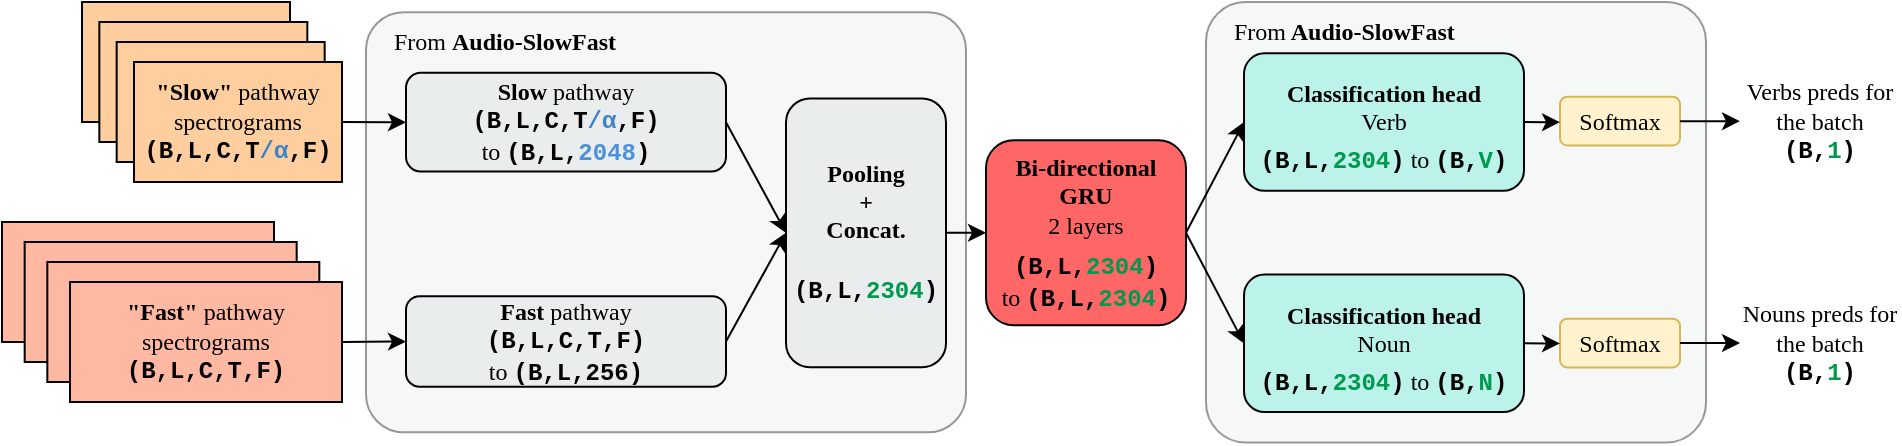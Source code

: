 <mxfile version="20.8.16" type="device" pages="8"><diagram name="asf-gru" id="RXd62DgfT4q-wjsreDfN"><mxGraphModel dx="818" dy="596" grid="1" gridSize="10" guides="1" tooltips="1" connect="1" arrows="1" fold="1" page="1" pageScale="1" pageWidth="1169" pageHeight="827" math="1" shadow="0"><root><mxCell id="0"/><mxCell id="1" parent="0"/><mxCell id="0leCjqXx1Ap18f62vdFn-1" value="&lt;span style=&quot;font-weight: normal;&quot;&gt;From&lt;/span&gt; Audio-SlowFast" style="rounded=1;whiteSpace=wrap;html=1;strokeColor=#000000;fontFamily=CMU Serif;fontSize=12;fontColor=#000000;fillColor=#E9EDEE;arcSize=9;opacity=40;fontStyle=1;verticalAlign=top;align=left;spacing=3;spacingLeft=11;" parent="1" vertex="1"><mxGeometry x="610" y="130" width="250" height="220.25" as="geometry"/></mxCell><mxCell id="9pOpIDJDVCw-u6EV_udS-1" value="&lt;span style=&quot;font-weight: normal;&quot;&gt;From &lt;/span&gt;Audio-SlowFast" style="rounded=1;whiteSpace=wrap;html=1;strokeColor=#000000;fontFamily=CMU Serif;fontSize=12;fontColor=#000000;fillColor=#E9EDEE;arcSize=9;opacity=40;fontStyle=1;verticalAlign=top;align=left;spacing=3;spacingLeft=11;" parent="1" vertex="1"><mxGeometry x="190" y="135.12" width="300" height="210" as="geometry"/></mxCell><mxCell id="9pOpIDJDVCw-u6EV_udS-2" value="" style="group;fillColor=none;" parent="1" vertex="1" connectable="0"><mxGeometry x="48" y="130" width="130" height="90" as="geometry"/></mxCell><mxCell id="9pOpIDJDVCw-u6EV_udS-3" value="&lt;p style=&quot;line-height: 1.2; margin-top: 0pt; margin-bottom: 0pt;&quot; dir=&quot;ltr&quot;&gt;&lt;/p&gt;&lt;p style=&quot;line-height: 1.2; margin-top: 0pt; margin-bottom: 0pt;&quot; dir=&quot;ltr&quot;&gt;&lt;br&gt;&lt;/p&gt;&lt;span id=&quot;docs-internal-guid-2b2f71f9-7fff-df35-81ae-ea4819bf869a&quot;&gt;&lt;/span&gt;" style="rounded=0;whiteSpace=wrap;html=1;fillColor=#FFCE9F;strokeColor=#000000;" parent="9pOpIDJDVCw-u6EV_udS-2" vertex="1"><mxGeometry width="104" height="60" as="geometry"/></mxCell><mxCell id="9pOpIDJDVCw-u6EV_udS-4" value="&lt;p style=&quot;line-height: 1.2; margin-top: 0pt; margin-bottom: 0pt;&quot; dir=&quot;ltr&quot;&gt;&lt;/p&gt;&lt;p style=&quot;line-height: 1.2; margin-top: 0pt; margin-bottom: 0pt;&quot; dir=&quot;ltr&quot;&gt;&lt;br&gt;&lt;/p&gt;&lt;span id=&quot;docs-internal-guid-2b2f71f9-7fff-df35-81ae-ea4819bf869a&quot;&gt;&lt;/span&gt;" style="rounded=0;whiteSpace=wrap;html=1;fillColor=#FFCE9F;strokeColor=#000000;" parent="9pOpIDJDVCw-u6EV_udS-2" vertex="1"><mxGeometry x="8.667" y="10" width="104" height="60" as="geometry"/></mxCell><mxCell id="9pOpIDJDVCw-u6EV_udS-5" value="&lt;p style=&quot;line-height: 1.2; margin-top: 0pt; margin-bottom: 0pt;&quot; dir=&quot;ltr&quot;&gt;&lt;/p&gt;&lt;p style=&quot;line-height: 1.2; margin-top: 0pt; margin-bottom: 0pt;&quot; dir=&quot;ltr&quot;&gt;&lt;br&gt;&lt;/p&gt;&lt;span id=&quot;docs-internal-guid-2b2f71f9-7fff-df35-81ae-ea4819bf869a&quot;&gt;&lt;/span&gt;" style="rounded=0;whiteSpace=wrap;html=1;fillColor=#FFCE9F;strokeColor=#000000;" parent="9pOpIDJDVCw-u6EV_udS-2" vertex="1"><mxGeometry x="17.333" y="20" width="104" height="60" as="geometry"/></mxCell><mxCell id="9pOpIDJDVCw-u6EV_udS-6" value="&lt;p dir=&quot;ltr&quot; style=&quot;line-height: 1.2; margin-top: 0pt; margin-bottom: 0pt;&quot;&gt;&lt;/p&gt;&lt;p dir=&quot;ltr&quot; style=&quot;line-height: 1.2; margin-top: 0pt; margin-bottom: 0pt;&quot;&gt;&lt;span style=&quot;font-size: 9pt; background-color: transparent; font-variant-numeric: normal; font-variant-east-asian: normal; vertical-align: baseline;&quot;&gt;&lt;font face=&quot;CMU Serif&quot;&gt;&lt;span style=&quot;border-color: var(--border-color); font-size: 9pt; font-variant-numeric: normal; font-variant-east-asian: normal; background-color: transparent; vertical-align: baseline;&quot;&gt;&lt;b style=&quot;&quot;&gt;&quot;Slow&quot;&lt;/b&gt;&lt;/span&gt;&lt;span style=&quot;font-weight: 400; border-color: var(--border-color); font-size: 9pt; font-variant-numeric: normal; font-variant-east-asian: normal; background-color: transparent; vertical-align: baseline;&quot;&gt; &lt;/span&gt;&lt;span style=&quot;font-weight: 400; border-color: var(--border-color); font-size: 9pt; font-variant-numeric: normal; font-variant-east-asian: normal; background-color: transparent; vertical-align: baseline;&quot;&gt;pathway spectrograms&lt;/span&gt;&lt;/font&gt;&lt;br&gt;&lt;/span&gt;&lt;/p&gt;&lt;p dir=&quot;ltr&quot; style=&quot;line-height: 1.2; margin-top: 0pt; margin-bottom: 0pt;&quot;&gt;&lt;/p&gt;&lt;div&gt;&lt;/div&gt;&lt;b&gt;&lt;span style=&quot;font-size: 9pt; font-family: &amp;quot;Courier New&amp;quot;, monospace; background-color: transparent; font-variant-numeric: normal; font-variant-east-asian: normal; vertical-align: baseline;&quot;&gt;(B,L,C,T&lt;/span&gt;&lt;span style=&quot;font-size: 9pt; font-family: &amp;quot;Courier New&amp;quot;, monospace; color: rgb(61, 133, 198); background-color: transparent; font-variant-numeric: normal; font-variant-east-asian: normal; vertical-align: baseline;&quot;&gt;/α&lt;/span&gt;&lt;span style=&quot;font-size: 9pt; font-family: &amp;quot;Courier New&amp;quot;, monospace; background-color: transparent; font-variant-numeric: normal; font-variant-east-asian: normal; vertical-align: baseline;&quot;&gt;,F)&lt;/span&gt;&lt;/b&gt;&lt;span id=&quot;docs-internal-guid-2b2f71f9-7fff-df35-81ae-ea4819bf869a&quot;&gt;&lt;/span&gt;" style="rounded=0;whiteSpace=wrap;html=1;fillColor=#FFCE9F;strokeColor=#000000;" parent="9pOpIDJDVCw-u6EV_udS-2" vertex="1"><mxGeometry x="26" y="30" width="104" height="60" as="geometry"/></mxCell><mxCell id="9pOpIDJDVCw-u6EV_udS-7" value="" style="group" parent="1" vertex="1" connectable="0"><mxGeometry x="8" y="240" width="170" height="90" as="geometry"/></mxCell><mxCell id="9pOpIDJDVCw-u6EV_udS-8" value="&lt;p style=&quot;line-height: 1.2; margin-top: 0pt; margin-bottom: 0pt;&quot; dir=&quot;ltr&quot;&gt;&lt;/p&gt;&lt;p style=&quot;line-height: 1.2; margin-top: 0pt; margin-bottom: 0pt;&quot; dir=&quot;ltr&quot;&gt;&lt;br&gt;&lt;/p&gt;&lt;span id=&quot;docs-internal-guid-2b2f71f9-7fff-df35-81ae-ea4819bf869a&quot;&gt;&lt;/span&gt;" style="rounded=0;whiteSpace=wrap;html=1;fillColor=#ffb8a2;strokeColor=#000000;" parent="9pOpIDJDVCw-u6EV_udS-7" vertex="1"><mxGeometry width="136" height="60" as="geometry"/></mxCell><mxCell id="9pOpIDJDVCw-u6EV_udS-9" value="&lt;p style=&quot;line-height: 1.2; margin-top: 0pt; margin-bottom: 0pt;&quot; dir=&quot;ltr&quot;&gt;&lt;/p&gt;&lt;p style=&quot;line-height: 1.2; margin-top: 0pt; margin-bottom: 0pt;&quot; dir=&quot;ltr&quot;&gt;&lt;br&gt;&lt;/p&gt;&lt;span id=&quot;docs-internal-guid-2b2f71f9-7fff-df35-81ae-ea4819bf869a&quot;&gt;&lt;/span&gt;" style="rounded=0;whiteSpace=wrap;html=1;fillColor=#ffb8a2;strokeColor=#000000;" parent="9pOpIDJDVCw-u6EV_udS-7" vertex="1"><mxGeometry x="11.333" y="10" width="136" height="60" as="geometry"/></mxCell><mxCell id="9pOpIDJDVCw-u6EV_udS-10" value="&lt;p style=&quot;line-height: 1.2; margin-top: 0pt; margin-bottom: 0pt;&quot; dir=&quot;ltr&quot;&gt;&lt;/p&gt;&lt;p style=&quot;line-height: 1.2; margin-top: 0pt; margin-bottom: 0pt;&quot; dir=&quot;ltr&quot;&gt;&lt;br&gt;&lt;/p&gt;&lt;span id=&quot;docs-internal-guid-2b2f71f9-7fff-df35-81ae-ea4819bf869a&quot;&gt;&lt;/span&gt;" style="rounded=0;whiteSpace=wrap;html=1;fillColor=#ffb8a2;strokeColor=#000000;" parent="9pOpIDJDVCw-u6EV_udS-7" vertex="1"><mxGeometry x="22.667" y="20" width="136" height="60" as="geometry"/></mxCell><mxCell id="9pOpIDJDVCw-u6EV_udS-11" value="&lt;p style=&quot;line-height: 1.2; margin-top: 0pt; margin-bottom: 0pt;&quot; dir=&quot;ltr&quot;&gt;&lt;/p&gt;&lt;p style=&quot;line-height: 1.2; margin-top: 0pt; margin-bottom: 0pt;&quot; dir=&quot;ltr&quot;&gt;&lt;span style=&quot;font-size: 9pt; background-color: transparent; font-variant-numeric: normal; font-variant-east-asian: normal; vertical-align: baseline;&quot;&gt;&lt;font face=&quot;CMU Serif&quot;&gt;&lt;span style=&quot;border-color: var(--border-color); font-size: 9pt; font-variant-numeric: normal; font-variant-east-asian: normal; background-color: transparent; vertical-align: baseline;&quot;&gt;&lt;b style=&quot;&quot;&gt;&quot;Fast&quot;&lt;/b&gt;&lt;/span&gt;&lt;span style=&quot;font-weight: 400; border-color: var(--border-color); font-size: 9pt; font-variant-numeric: normal; font-variant-east-asian: normal; background-color: transparent; vertical-align: baseline;&quot;&gt; &lt;/span&gt;&lt;span style=&quot;font-weight: 400; border-color: var(--border-color); font-size: 9pt; font-variant-numeric: normal; font-variant-east-asian: normal; background-color: transparent; vertical-align: baseline;&quot;&gt;pathway spectrograms&lt;/span&gt;&lt;/font&gt;&lt;br&gt;&lt;/span&gt;&lt;/p&gt;&lt;p style=&quot;line-height: 1.2; margin-top: 0pt; margin-bottom: 0pt;&quot; dir=&quot;ltr&quot;&gt;&lt;/p&gt;&lt;div&gt;&lt;/div&gt;&lt;span style=&quot;font-size: 9pt; font-family: &amp;quot;Courier New&amp;quot;, monospace; background-color: transparent; font-weight: 700; font-variant-numeric: normal; font-variant-east-asian: normal; vertical-align: baseline;&quot;&gt;(B,L,C,T&lt;/span&gt;&lt;span style=&quot;font-size: 9pt; font-family: &amp;quot;Courier New&amp;quot;, monospace; background-color: transparent; font-weight: 700; font-variant-numeric: normal; font-variant-east-asian: normal; vertical-align: baseline;&quot;&gt;,F)&lt;/span&gt;&lt;span id=&quot;docs-internal-guid-2b2f71f9-7fff-df35-81ae-ea4819bf869a&quot;&gt;&lt;/span&gt;" style="rounded=0;whiteSpace=wrap;html=1;fillColor=#ffb8a2;strokeColor=#000000;" parent="9pOpIDJDVCw-u6EV_udS-7" vertex="1"><mxGeometry x="34" y="30" width="136" height="60" as="geometry"/></mxCell><mxCell id="9pOpIDJDVCw-u6EV_udS-12" value="" style="group" parent="1" vertex="1" connectable="0"><mxGeometry x="629" y="155.68" width="140" height="68.75" as="geometry"/></mxCell><mxCell id="9pOpIDJDVCw-u6EV_udS-13" value="&lt;font style=&quot;font-size: 12px;&quot;&gt;&lt;b&gt;Classification head&lt;/b&gt;&lt;br&gt;Verb&lt;br&gt;&lt;br&gt;&lt;/font&gt;" style="rounded=1;whiteSpace=wrap;html=1;strokeColor=#000000;fontFamily=CMU Serif;fontSize=12;fillColor=#BBF2E9;fontColor=#000000;" parent="9pOpIDJDVCw-u6EV_udS-12" vertex="1"><mxGeometry width="139.991" height="68.75" as="geometry"/></mxCell><mxCell id="9pOpIDJDVCw-u6EV_udS-14" value="&lt;p style=&quot;line-height: 1.2; margin-top: 0pt; margin-bottom: 0pt;&quot; dir=&quot;ltr&quot;&gt;&lt;/p&gt;&lt;p style=&quot;line-height: 1.2; margin-top: 0pt; margin-bottom: 0pt;&quot; dir=&quot;ltr&quot;&gt;&lt;/p&gt;&lt;font style=&quot;font-weight: bold; font-family: &amp;quot;Courier New&amp;quot;, monospace;&quot; color=&quot;#000000&quot;&gt;(B,L,&lt;/font&gt;&lt;font style=&quot;font-weight: bold; font-family: &amp;quot;Courier New&amp;quot;, monospace;&quot; color=&quot;#00994d&quot;&gt;2304&lt;/font&gt;&lt;font style=&quot;color: rgb(0, 0, 0); font-weight: bold;&quot; face=&quot;Courier New, monospace&quot;&gt;)&lt;/font&gt;&lt;font color=&quot;#000000&quot;&gt; to &lt;/font&gt;&lt;font style=&quot;font-weight: bold;&quot; face=&quot;Courier New, monospace&quot;&gt;&lt;font color=&quot;#000000&quot;&gt;(B,&lt;/font&gt;&lt;font color=&quot;#00994d&quot;&gt;V&lt;/font&gt;&lt;font color=&quot;#000000&quot;&gt;)&lt;/font&gt;&lt;/font&gt;&lt;span id=&quot;docs-internal-guid-6170a6ac-7fff-06c2-43d6-b7a431d9816a&quot;&gt;&lt;/span&gt;" style="text;html=1;strokeColor=none;fillColor=none;align=center;verticalAlign=middle;whiteSpace=wrap;rounded=0;fontSize=12;fontFamily=CMU Serif;fontColor=#FFFFFF;" parent="9pOpIDJDVCw-u6EV_udS-12" vertex="1"><mxGeometry y="38.75" width="140" height="30" as="geometry"/></mxCell><mxCell id="9pOpIDJDVCw-u6EV_udS-15" value="" style="group" parent="1" vertex="1" connectable="0"><mxGeometry x="629" y="266.31" width="140" height="68.75" as="geometry"/></mxCell><mxCell id="9pOpIDJDVCw-u6EV_udS-16" value="&lt;font style=&quot;font-size: 12px;&quot;&gt;&lt;b&gt;Classification head&lt;/b&gt;&lt;br&gt;Noun&lt;br&gt;&lt;br&gt;&lt;/font&gt;" style="rounded=1;whiteSpace=wrap;html=1;strokeColor=#000000;fontFamily=CMU Serif;fontSize=12;fillColor=#BBF2E9;fontColor=#000000;" parent="9pOpIDJDVCw-u6EV_udS-15" vertex="1"><mxGeometry width="139.991" height="68.75" as="geometry"/></mxCell><mxCell id="9pOpIDJDVCw-u6EV_udS-17" value="&lt;p style=&quot;line-height: 1.2; margin-top: 0pt; margin-bottom: 0pt;&quot; dir=&quot;ltr&quot;&gt;&lt;/p&gt;&lt;p style=&quot;line-height: 1.2; margin-top: 0pt; margin-bottom: 0pt;&quot; dir=&quot;ltr&quot;&gt;&lt;/p&gt;&lt;font style=&quot;font-weight: bold; font-family: &amp;quot;Courier New&amp;quot;, monospace;&quot; color=&quot;#000000&quot;&gt;(B,L,&lt;/font&gt;&lt;font style=&quot;font-weight: bold; font-family: &amp;quot;Courier New&amp;quot;, monospace;&quot; color=&quot;#00994d&quot;&gt;2304&lt;/font&gt;&lt;font style=&quot;color: rgb(0, 0, 0); font-weight: bold;&quot; face=&quot;Courier New, monospace&quot;&gt;)&lt;/font&gt;&lt;font color=&quot;#000000&quot;&gt; to &lt;/font&gt;&lt;font style=&quot;font-weight: bold;&quot; face=&quot;Courier New, monospace&quot;&gt;&lt;font color=&quot;#000000&quot;&gt;(B,&lt;/font&gt;&lt;font color=&quot;#00994d&quot;&gt;N&lt;/font&gt;&lt;font color=&quot;#000000&quot;&gt;)&lt;/font&gt;&lt;/font&gt;&lt;span id=&quot;docs-internal-guid-6170a6ac-7fff-06c2-43d6-b7a431d9816a&quot;&gt;&lt;/span&gt;" style="text;html=1;strokeColor=none;fillColor=none;align=center;verticalAlign=middle;whiteSpace=wrap;rounded=0;fontSize=12;fontFamily=CMU Serif;fontColor=#FFFFFF;" parent="9pOpIDJDVCw-u6EV_udS-15" vertex="1"><mxGeometry y="38.75" width="140" height="30" as="geometry"/></mxCell><mxCell id="9pOpIDJDVCw-u6EV_udS-18" style="edgeStyle=none;curved=1;orthogonalLoop=1;jettySize=auto;html=1;exitX=1;exitY=0.5;exitDx=0;exitDy=0;entryX=0;entryY=0.5;entryDx=0;entryDy=0;strokeWidth=1;fontFamily=CMU Serif;fontSize=12;fontColor=#00994D;startArrow=none;startFill=0;endArrow=classic;endFill=1;" parent="1" source="9pOpIDJDVCw-u6EV_udS-19" target="9pOpIDJDVCw-u6EV_udS-26" edge="1"><mxGeometry relative="1" as="geometry"/></mxCell><mxCell id="9pOpIDJDVCw-u6EV_udS-19" value="&lt;b&gt;Slow&lt;/b&gt; pathway&lt;br&gt;&lt;font style=&quot;font-weight: bold;&quot; face=&quot;Courier New&quot;&gt;(B,L,C,T&lt;/font&gt;&lt;span style=&quot;font-weight: bold; font-family: &amp;quot;Courier New&amp;quot;; border-color: var(--border-color); font-size: 9pt; font-variant-numeric: normal; font-variant-east-asian: normal; background-color: transparent; color: rgb(61, 133, 198); vertical-align: baseline;&quot;&gt;/α&lt;/span&gt;&lt;span style=&quot;border-color: var(--border-color); font-size: 9pt; font-variant-numeric: normal; font-variant-east-asian: normal; background-color: transparent; vertical-align: baseline;&quot;&gt;&lt;font style=&quot;font-weight: bold;&quot; face=&quot;Courier New&quot;&gt;,F)&lt;/font&gt;&lt;br&gt;to&amp;nbsp;&lt;/span&gt;&lt;b style=&quot;border-color: var(--border-color); font-family: &amp;quot;Courier New&amp;quot;;&quot;&gt;(B,L,&lt;font color=&quot;#4b92db&quot;&gt;2048&lt;/font&gt;&lt;span style=&quot;border-color: var(--border-color); font-size: 9pt; font-variant-numeric: normal; font-variant-east-asian: normal; background-color: transparent; vertical-align: baseline;&quot;&gt;)&lt;/span&gt;&lt;/b&gt;" style="rounded=1;whiteSpace=wrap;html=1;strokeColor=#000000;fontFamily=CMU Serif;fontSize=12;fontColor=#000000;fillColor=#E9EDEE;" parent="1" vertex="1"><mxGeometry x="210" y="165.43" width="160" height="49.38" as="geometry"/></mxCell><mxCell id="9pOpIDJDVCw-u6EV_udS-20" style="edgeStyle=none;curved=1;orthogonalLoop=1;jettySize=auto;html=1;exitX=1;exitY=0.5;exitDx=0;exitDy=0;entryX=0;entryY=0.5;entryDx=0;entryDy=0;strokeWidth=1;fontFamily=CMU Serif;fontSize=12;fontColor=#00994D;startArrow=none;startFill=0;endArrow=classic;endFill=1;" parent="1" source="9pOpIDJDVCw-u6EV_udS-21" target="9pOpIDJDVCw-u6EV_udS-26" edge="1"><mxGeometry relative="1" as="geometry"/></mxCell><mxCell id="9pOpIDJDVCw-u6EV_udS-21" value="&lt;b&gt;Fast&lt;/b&gt; pathway&lt;br&gt;&lt;font style=&quot;font-weight: bold;&quot; face=&quot;Courier New&quot;&gt;(B,L,C,T&lt;/font&gt;&lt;span style=&quot;border-color: var(--border-color); font-size: 9pt; font-variant-numeric: normal; font-variant-east-asian: normal; background-color: transparent; vertical-align: baseline;&quot;&gt;&lt;font style=&quot;font-weight: bold;&quot; face=&quot;Courier New&quot;&gt;,F)&lt;/font&gt;&lt;br&gt;to&amp;nbsp;&lt;/span&gt;&lt;b style=&quot;border-color: var(--border-color); font-family: &amp;quot;Courier New&amp;quot;;&quot;&gt;(B,L,256&lt;span style=&quot;border-color: var(--border-color); font-size: 9pt; font-variant-numeric: normal; font-variant-east-asian: normal; background-color: transparent; vertical-align: baseline;&quot;&gt;)&lt;/span&gt;&lt;/b&gt;" style="rounded=1;whiteSpace=wrap;html=1;strokeColor=#000000;fontFamily=CMU Serif;fontSize=12;fontColor=#000000;fillColor=#E9EDEE;" parent="1" vertex="1"><mxGeometry x="210" y="277.09" width="160" height="45.31" as="geometry"/></mxCell><mxCell id="9pOpIDJDVCw-u6EV_udS-22" style="edgeStyle=none;curved=1;orthogonalLoop=1;jettySize=auto;html=1;exitX=1;exitY=0.5;exitDx=0;exitDy=0;entryX=0;entryY=0.5;entryDx=0;entryDy=0;strokeWidth=1;fontFamily=CMU Serif;fontSize=12;fontColor=#00994D;startArrow=none;startFill=0;endArrow=classic;endFill=1;" parent="1" source="9pOpIDJDVCw-u6EV_udS-6" target="9pOpIDJDVCw-u6EV_udS-19" edge="1"><mxGeometry relative="1" as="geometry"/></mxCell><mxCell id="9pOpIDJDVCw-u6EV_udS-23" style="edgeStyle=none;curved=1;orthogonalLoop=1;jettySize=auto;html=1;exitX=1;exitY=0.5;exitDx=0;exitDy=0;entryX=0;entryY=0.5;entryDx=0;entryDy=0;strokeWidth=1;fontFamily=CMU Serif;fontSize=12;fontColor=#00994D;startArrow=none;startFill=0;endArrow=classic;endFill=1;" parent="1" source="9pOpIDJDVCw-u6EV_udS-11" target="9pOpIDJDVCw-u6EV_udS-21" edge="1"><mxGeometry relative="1" as="geometry"/></mxCell><mxCell id="9pOpIDJDVCw-u6EV_udS-24" style="edgeStyle=none;curved=1;orthogonalLoop=1;jettySize=auto;html=1;exitX=1;exitY=0.5;exitDx=0;exitDy=0;entryX=0;entryY=0.5;entryDx=0;entryDy=0;strokeWidth=1;fontFamily=CMU Serif;fontSize=12;fontColor=#00994D;startArrow=none;startFill=0;endArrow=classic;endFill=1;" parent="1" source="9pOpIDJDVCw-u6EV_udS-28" target="9pOpIDJDVCw-u6EV_udS-13" edge="1"><mxGeometry relative="1" as="geometry"><mxPoint x="570" y="245.05" as="sourcePoint"/></mxGeometry></mxCell><mxCell id="9pOpIDJDVCw-u6EV_udS-25" style="edgeStyle=none;curved=1;orthogonalLoop=1;jettySize=auto;html=1;exitX=1;exitY=0.5;exitDx=0;exitDy=0;entryX=0;entryY=0.5;entryDx=0;entryDy=0;strokeWidth=1;fontFamily=CMU Serif;fontSize=12;fontColor=#00994D;startArrow=none;startFill=0;endArrow=classic;endFill=1;" parent="1" source="9pOpIDJDVCw-u6EV_udS-28" target="9pOpIDJDVCw-u6EV_udS-16" edge="1"><mxGeometry relative="1" as="geometry"><mxPoint x="570" y="245.05" as="sourcePoint"/></mxGeometry></mxCell><mxCell id="9pOpIDJDVCw-u6EV_udS-35" style="edgeStyle=none;curved=1;orthogonalLoop=1;jettySize=auto;html=1;exitX=1;exitY=0.5;exitDx=0;exitDy=0;entryX=0;entryY=0.5;entryDx=0;entryDy=0;strokeWidth=1;fontFamily=CMU Serif;fontSize=12;fontColor=#00994D;startArrow=none;startFill=0;endArrow=classic;endFill=1;" parent="1" source="9pOpIDJDVCw-u6EV_udS-26" target="9pOpIDJDVCw-u6EV_udS-28" edge="1"><mxGeometry relative="1" as="geometry"/></mxCell><mxCell id="9pOpIDJDVCw-u6EV_udS-26" value="&lt;font color=&quot;#000000&quot;&gt;&lt;b&gt;Pooling&lt;br&gt;+&lt;br&gt;Concat.&lt;br&gt;&lt;/b&gt;&lt;/font&gt;&lt;b style=&quot;border-color: var(--border-color); font-family: &amp;quot;Courier New&amp;quot;;&quot;&gt;&lt;br&gt;&lt;font color=&quot;#000000&quot;&gt;(B,L,&lt;/font&gt;&lt;font style=&quot;border-color: var(--border-color);&quot;&gt;2304&lt;/font&gt;&lt;font color=&quot;#000000&quot;&gt;)&lt;/font&gt;&lt;/b&gt;&lt;font color=&quot;#000000&quot;&gt;&lt;b&gt;&lt;br&gt;&lt;/b&gt;&lt;/font&gt;" style="rounded=1;whiteSpace=wrap;html=1;strokeColor=#000000;fontFamily=CMU Serif;fontSize=12;fontColor=#00994D;fillColor=#E9EDEE;" parent="1" vertex="1"><mxGeometry x="400" y="178.24" width="80" height="134.38" as="geometry"/></mxCell><mxCell id="9pOpIDJDVCw-u6EV_udS-34" value="" style="group" parent="1" vertex="1" connectable="0"><mxGeometry x="500" y="199.12" width="100" height="92.5" as="geometry"/></mxCell><mxCell id="9pOpIDJDVCw-u6EV_udS-28" value="&lt;b style=&quot;font-size: 12px;&quot;&gt;Bi-directional GRU&lt;br style=&quot;font-size: 12px;&quot;&gt;&lt;/b&gt;&lt;font style=&quot;font-size: 12px;&quot;&gt;2 layers&lt;br&gt;&lt;/font&gt;" style="rounded=1;whiteSpace=wrap;html=1;strokeColor=#000000;fontFamily=CMU Serif;fontSize=12;fillColor=#FF6666;fontColor=#000000;verticalAlign=top;" parent="9pOpIDJDVCw-u6EV_udS-34" vertex="1"><mxGeometry width="100" height="92.5" as="geometry"/></mxCell><mxCell id="9pOpIDJDVCw-u6EV_udS-33" value="&lt;p style=&quot;line-height: 1.2; margin-top: 0pt; margin-bottom: 0pt;&quot; dir=&quot;ltr&quot;&gt;&lt;/p&gt;&lt;p style=&quot;line-height: 1.2; margin-top: 0pt; margin-bottom: 0pt;&quot; dir=&quot;ltr&quot;&gt;&lt;/p&gt;&lt;font style=&quot;font-family: &amp;quot;Courier New&amp;quot;, monospace; font-weight: bold;&quot; color=&quot;#000000&quot;&gt;(B,L,&lt;/font&gt;&lt;font style=&quot;font-family: &amp;quot;Courier New&amp;quot;, monospace; font-weight: bold;&quot; color=&quot;#00994d&quot;&gt;2304&lt;/font&gt;&lt;font style=&quot;&quot; color=&quot;#000000&quot;&gt;&lt;b style=&quot;font-family: &amp;quot;Courier New&amp;quot;, monospace;&quot;&gt;)&lt;/b&gt; &lt;br&gt;to &lt;b style=&quot;font-family: &amp;quot;Courier New&amp;quot;, monospace;&quot;&gt;(B,L,&lt;/b&gt;&lt;/font&gt;&lt;font style=&quot;font-family: &amp;quot;Courier New&amp;quot;, monospace; font-weight: bold;&quot; color=&quot;#00994d&quot;&gt;2304&lt;/font&gt;&lt;font style=&quot;font-family: &amp;quot;Courier New&amp;quot;, monospace; font-weight: bold;&quot; color=&quot;#000000&quot;&gt;)&lt;/font&gt;&lt;span id=&quot;docs-internal-guid-6170a6ac-7fff-06c2-43d6-b7a431d9816a&quot;&gt;&lt;/span&gt;" style="text;html=1;strokeColor=none;fillColor=none;align=center;verticalAlign=middle;whiteSpace=wrap;rounded=0;fontSize=12;fontFamily=CMU Serif;fontColor=#FFFFFF;" parent="9pOpIDJDVCw-u6EV_udS-34" vertex="1"><mxGeometry y="52.417" width="100" height="37" as="geometry"/></mxCell><mxCell id="wVusi39mTPx0XxE6f_Xe-2" value="&lt;font face=&quot;CMU Serif&quot;&gt;Softmax&lt;/font&gt;" style="rounded=1;whiteSpace=wrap;html=1;fillColor=#fff2cc;strokeColor=#d6b656;" vertex="1" parent="1"><mxGeometry x="787" y="177.39" width="60" height="24.38" as="geometry"/></mxCell><mxCell id="wVusi39mTPx0XxE6f_Xe-3" value="&lt;font face=&quot;CMU Serif&quot;&gt;Softmax&lt;/font&gt;" style="rounded=1;whiteSpace=wrap;html=1;fillColor=#fff2cc;strokeColor=#d6b656;" vertex="1" parent="1"><mxGeometry x="787" y="288.34" width="60" height="24.38" as="geometry"/></mxCell><mxCell id="wVusi39mTPx0XxE6f_Xe-4" value="Verbs preds for the batch&lt;br&gt;&lt;font style=&quot;border-color: var(--border-color); font-family: &amp;quot;Courier New&amp;quot;, monospace; font-weight: 700;&quot; color=&quot;#000000&quot;&gt;(B,&lt;/font&gt;&lt;font color=&quot;#00994d&quot; style=&quot;border-color: var(--border-color); font-family: &amp;quot;Courier New&amp;quot;, monospace; font-weight: 700;&quot;&gt;1&lt;/font&gt;&lt;font style=&quot;border-color: var(--border-color); font-family: &amp;quot;Courier New&amp;quot;, monospace; font-weight: 700;&quot; color=&quot;#000000&quot;&gt;)&lt;/font&gt;" style="text;html=1;strokeColor=none;fillColor=none;align=center;verticalAlign=middle;whiteSpace=wrap;rounded=0;fontFamily=CMU Serif;" vertex="1" parent="1"><mxGeometry x="877" y="175.05" width="80" height="30" as="geometry"/></mxCell><mxCell id="wVusi39mTPx0XxE6f_Xe-5" style="edgeStyle=orthogonalEdgeStyle;rounded=0;orthogonalLoop=1;jettySize=auto;html=1;exitX=1;exitY=0.5;exitDx=0;exitDy=0;fontFamily=CMU Serif;entryX=0;entryY=0.5;entryDx=0;entryDy=0;" edge="1" parent="1" source="wVusi39mTPx0XxE6f_Xe-2" target="wVusi39mTPx0XxE6f_Xe-4"><mxGeometry relative="1" as="geometry"><mxPoint x="937" y="189.564" as="targetPoint"/></mxGeometry></mxCell><mxCell id="wVusi39mTPx0XxE6f_Xe-6" value="Nouns preds for the batch&lt;br&gt;&lt;font style=&quot;border-color: var(--border-color); font-family: &amp;quot;Courier New&amp;quot;, monospace; font-weight: 700;&quot; color=&quot;#000000&quot;&gt;(B,&lt;/font&gt;&lt;font color=&quot;#00994d&quot; style=&quot;border-color: var(--border-color); font-family: &amp;quot;Courier New&amp;quot;, monospace; font-weight: 700;&quot;&gt;1&lt;/font&gt;&lt;font style=&quot;border-color: var(--border-color); font-family: &amp;quot;Courier New&amp;quot;, monospace; font-weight: 700;&quot; color=&quot;#000000&quot;&gt;)&lt;/font&gt;" style="text;html=1;strokeColor=none;fillColor=none;align=center;verticalAlign=middle;whiteSpace=wrap;rounded=0;fontFamily=CMU Serif;" vertex="1" parent="1"><mxGeometry x="877" y="285.69" width="80" height="30" as="geometry"/></mxCell><mxCell id="wVusi39mTPx0XxE6f_Xe-7" style="edgeStyle=orthogonalEdgeStyle;rounded=0;orthogonalLoop=1;jettySize=auto;html=1;exitX=1;exitY=0.5;exitDx=0;exitDy=0;fontFamily=CMU Serif;entryX=0;entryY=0.5;entryDx=0;entryDy=0;" edge="1" parent="1" source="wVusi39mTPx0XxE6f_Xe-3" target="wVusi39mTPx0XxE6f_Xe-6"><mxGeometry relative="1" as="geometry"><mxPoint x="937" y="300.472" as="targetPoint"/></mxGeometry></mxCell><mxCell id="wVusi39mTPx0XxE6f_Xe-8" style="edgeStyle=orthogonalEdgeStyle;rounded=0;orthogonalLoop=1;jettySize=auto;html=1;exitX=1;exitY=0.5;exitDx=0;exitDy=0;entryX=0;entryY=0.5;entryDx=0;entryDy=0;fontFamily=CMU Serif;" edge="1" parent="1" source="9pOpIDJDVCw-u6EV_udS-13" target="wVusi39mTPx0XxE6f_Xe-2"><mxGeometry relative="1" as="geometry"/></mxCell><mxCell id="wVusi39mTPx0XxE6f_Xe-9" style="edgeStyle=orthogonalEdgeStyle;rounded=0;orthogonalLoop=1;jettySize=auto;html=1;exitX=1;exitY=0.5;exitDx=0;exitDy=0;entryX=0;entryY=0.5;entryDx=0;entryDy=0;fontFamily=CMU Serif;" edge="1" parent="1" source="9pOpIDJDVCw-u6EV_udS-16" target="wVusi39mTPx0XxE6f_Xe-3"><mxGeometry relative="1" as="geometry"/></mxCell></root></mxGraphModel></diagram><diagram id="rsPNZDR-KnX9Y1nammWQ" name="asf"><mxGraphModel dx="1051" dy="739" grid="1" gridSize="10" guides="1" tooltips="1" connect="1" arrows="1" fold="1" page="1" pageScale="1" pageWidth="827" pageHeight="1169" math="0" shadow="0"><root><mxCell id="0"/><mxCell id="1" parent="0"/><mxCell id="KPVF6AgxLVxMDcmjMshM-51" value="Audio-SlowFast" style="rounded=1;whiteSpace=wrap;html=1;strokeColor=#000000;fontFamily=CMU Serif;fontSize=12;fontColor=#000000;fillColor=#E9EDEE;arcSize=9;opacity=40;fontStyle=1;verticalAlign=top;align=left;spacing=3;spacingLeft=11;" parent="1" vertex="1"><mxGeometry x="184" y="195" width="540" height="210" as="geometry"/></mxCell><mxCell id="KPVF6AgxLVxMDcmjMshM-1" value="" style="group;fillColor=none;" parent="1" vertex="1" connectable="0"><mxGeometry x="44" y="190" width="130" height="90" as="geometry"/></mxCell><mxCell id="KPVF6AgxLVxMDcmjMshM-2" value="&lt;p style=&quot;line-height: 1.2; margin-top: 0pt; margin-bottom: 0pt;&quot; dir=&quot;ltr&quot;&gt;&lt;/p&gt;&lt;p style=&quot;line-height: 1.2; margin-top: 0pt; margin-bottom: 0pt;&quot; dir=&quot;ltr&quot;&gt;&lt;br&gt;&lt;/p&gt;&lt;span id=&quot;docs-internal-guid-2b2f71f9-7fff-df35-81ae-ea4819bf869a&quot;&gt;&lt;/span&gt;" style="rounded=0;whiteSpace=wrap;html=1;fillColor=#FFCE9F;strokeColor=#000000;" parent="KPVF6AgxLVxMDcmjMshM-1" vertex="1"><mxGeometry width="104" height="60" as="geometry"/></mxCell><mxCell id="KPVF6AgxLVxMDcmjMshM-3" value="&lt;p style=&quot;line-height: 1.2; margin-top: 0pt; margin-bottom: 0pt;&quot; dir=&quot;ltr&quot;&gt;&lt;/p&gt;&lt;p style=&quot;line-height: 1.2; margin-top: 0pt; margin-bottom: 0pt;&quot; dir=&quot;ltr&quot;&gt;&lt;br&gt;&lt;/p&gt;&lt;span id=&quot;docs-internal-guid-2b2f71f9-7fff-df35-81ae-ea4819bf869a&quot;&gt;&lt;/span&gt;" style="rounded=0;whiteSpace=wrap;html=1;fillColor=#FFCE9F;strokeColor=#000000;" parent="KPVF6AgxLVxMDcmjMshM-1" vertex="1"><mxGeometry x="8.667" y="10" width="104" height="60" as="geometry"/></mxCell><mxCell id="KPVF6AgxLVxMDcmjMshM-4" value="&lt;p style=&quot;line-height: 1.2; margin-top: 0pt; margin-bottom: 0pt;&quot; dir=&quot;ltr&quot;&gt;&lt;/p&gt;&lt;p style=&quot;line-height: 1.2; margin-top: 0pt; margin-bottom: 0pt;&quot; dir=&quot;ltr&quot;&gt;&lt;br&gt;&lt;/p&gt;&lt;span id=&quot;docs-internal-guid-2b2f71f9-7fff-df35-81ae-ea4819bf869a&quot;&gt;&lt;/span&gt;" style="rounded=0;whiteSpace=wrap;html=1;fillColor=#FFCE9F;strokeColor=#000000;" parent="KPVF6AgxLVxMDcmjMshM-1" vertex="1"><mxGeometry x="17.333" y="20" width="104" height="60" as="geometry"/></mxCell><mxCell id="KPVF6AgxLVxMDcmjMshM-5" value="&lt;p dir=&quot;ltr&quot; style=&quot;line-height: 1.2; margin-top: 0pt; margin-bottom: 0pt;&quot;&gt;&lt;/p&gt;&lt;p dir=&quot;ltr&quot; style=&quot;line-height: 1.2; margin-top: 0pt; margin-bottom: 0pt;&quot;&gt;&lt;span style=&quot;font-size: 9pt; background-color: transparent; font-variant-numeric: normal; font-variant-east-asian: normal; vertical-align: baseline;&quot;&gt;&lt;font face=&quot;CMU Serif&quot;&gt;&lt;span style=&quot;border-color: var(--border-color); font-size: 9pt; font-variant-numeric: normal; font-variant-east-asian: normal; background-color: transparent; vertical-align: baseline;&quot;&gt;&lt;b style=&quot;&quot;&gt;&quot;Slow&quot;&lt;/b&gt;&lt;/span&gt;&lt;span style=&quot;font-weight: 400; border-color: var(--border-color); font-size: 9pt; font-variant-numeric: normal; font-variant-east-asian: normal; background-color: transparent; vertical-align: baseline;&quot;&gt; &lt;/span&gt;&lt;span style=&quot;font-weight: 400; border-color: var(--border-color); font-size: 9pt; font-variant-numeric: normal; font-variant-east-asian: normal; background-color: transparent; vertical-align: baseline;&quot;&gt;pathway spectrograms&lt;/span&gt;&lt;/font&gt;&lt;br&gt;&lt;/span&gt;&lt;/p&gt;&lt;p dir=&quot;ltr&quot; style=&quot;line-height: 1.2; margin-top: 0pt; margin-bottom: 0pt;&quot;&gt;&lt;/p&gt;&lt;div&gt;&lt;/div&gt;&lt;b&gt;&lt;span style=&quot;font-size: 9pt; font-family: &amp;quot;Courier New&amp;quot;, monospace; background-color: transparent; font-variant-numeric: normal; font-variant-east-asian: normal; vertical-align: baseline;&quot;&gt;(B,C,T&lt;/span&gt;&lt;span style=&quot;font-size: 9pt; font-family: &amp;quot;Courier New&amp;quot;, monospace; color: rgb(61, 133, 198); background-color: transparent; font-variant-numeric: normal; font-variant-east-asian: normal; vertical-align: baseline;&quot;&gt;/α&lt;/span&gt;&lt;span style=&quot;font-size: 9pt; font-family: &amp;quot;Courier New&amp;quot;, monospace; background-color: transparent; font-variant-numeric: normal; font-variant-east-asian: normal; vertical-align: baseline;&quot;&gt;,F)&lt;/span&gt;&lt;/b&gt;&lt;span id=&quot;docs-internal-guid-2b2f71f9-7fff-df35-81ae-ea4819bf869a&quot;&gt;&lt;/span&gt;" style="rounded=0;whiteSpace=wrap;html=1;fillColor=#FFCE9F;strokeColor=#000000;" parent="KPVF6AgxLVxMDcmjMshM-1" vertex="1"><mxGeometry x="26" y="30" width="104" height="60" as="geometry"/></mxCell><mxCell id="KPVF6AgxLVxMDcmjMshM-6" value="" style="group" parent="1" vertex="1" connectable="0"><mxGeometry x="4" y="300" width="170" height="90" as="geometry"/></mxCell><mxCell id="KPVF6AgxLVxMDcmjMshM-7" value="&lt;p style=&quot;line-height: 1.2; margin-top: 0pt; margin-bottom: 0pt;&quot; dir=&quot;ltr&quot;&gt;&lt;/p&gt;&lt;p style=&quot;line-height: 1.2; margin-top: 0pt; margin-bottom: 0pt;&quot; dir=&quot;ltr&quot;&gt;&lt;br&gt;&lt;/p&gt;&lt;span id=&quot;docs-internal-guid-2b2f71f9-7fff-df35-81ae-ea4819bf869a&quot;&gt;&lt;/span&gt;" style="rounded=0;whiteSpace=wrap;html=1;fillColor=#ffb8a2;strokeColor=#000000;" parent="KPVF6AgxLVxMDcmjMshM-6" vertex="1"><mxGeometry width="136" height="60" as="geometry"/></mxCell><mxCell id="KPVF6AgxLVxMDcmjMshM-8" value="&lt;p style=&quot;line-height: 1.2; margin-top: 0pt; margin-bottom: 0pt;&quot; dir=&quot;ltr&quot;&gt;&lt;/p&gt;&lt;p style=&quot;line-height: 1.2; margin-top: 0pt; margin-bottom: 0pt;&quot; dir=&quot;ltr&quot;&gt;&lt;br&gt;&lt;/p&gt;&lt;span id=&quot;docs-internal-guid-2b2f71f9-7fff-df35-81ae-ea4819bf869a&quot;&gt;&lt;/span&gt;" style="rounded=0;whiteSpace=wrap;html=1;fillColor=#ffb8a2;strokeColor=#000000;" parent="KPVF6AgxLVxMDcmjMshM-6" vertex="1"><mxGeometry x="11.333" y="10" width="136" height="60" as="geometry"/></mxCell><mxCell id="KPVF6AgxLVxMDcmjMshM-9" value="&lt;p style=&quot;line-height: 1.2; margin-top: 0pt; margin-bottom: 0pt;&quot; dir=&quot;ltr&quot;&gt;&lt;/p&gt;&lt;p style=&quot;line-height: 1.2; margin-top: 0pt; margin-bottom: 0pt;&quot; dir=&quot;ltr&quot;&gt;&lt;br&gt;&lt;/p&gt;&lt;span id=&quot;docs-internal-guid-2b2f71f9-7fff-df35-81ae-ea4819bf869a&quot;&gt;&lt;/span&gt;" style="rounded=0;whiteSpace=wrap;html=1;fillColor=#ffb8a2;strokeColor=#000000;" parent="KPVF6AgxLVxMDcmjMshM-6" vertex="1"><mxGeometry x="22.667" y="20" width="136" height="60" as="geometry"/></mxCell><mxCell id="KPVF6AgxLVxMDcmjMshM-10" value="&lt;p style=&quot;line-height: 1.2; margin-top: 0pt; margin-bottom: 0pt;&quot; dir=&quot;ltr&quot;&gt;&lt;/p&gt;&lt;p style=&quot;line-height: 1.2; margin-top: 0pt; margin-bottom: 0pt;&quot; dir=&quot;ltr&quot;&gt;&lt;span style=&quot;font-size: 9pt; background-color: transparent; font-variant-numeric: normal; font-variant-east-asian: normal; vertical-align: baseline;&quot;&gt;&lt;font face=&quot;CMU Serif&quot;&gt;&lt;span style=&quot;border-color: var(--border-color); font-size: 9pt; font-variant-numeric: normal; font-variant-east-asian: normal; background-color: transparent; vertical-align: baseline;&quot;&gt;&lt;b style=&quot;&quot;&gt;&quot;Fast&quot;&lt;/b&gt;&lt;/span&gt;&lt;span style=&quot;font-weight: 400; border-color: var(--border-color); font-size: 9pt; font-variant-numeric: normal; font-variant-east-asian: normal; background-color: transparent; vertical-align: baseline;&quot;&gt; &lt;/span&gt;&lt;span style=&quot;font-weight: 400; border-color: var(--border-color); font-size: 9pt; font-variant-numeric: normal; font-variant-east-asian: normal; background-color: transparent; vertical-align: baseline;&quot;&gt;pathway spectrograms&lt;/span&gt;&lt;/font&gt;&lt;br&gt;&lt;/span&gt;&lt;/p&gt;&lt;p style=&quot;line-height: 1.2; margin-top: 0pt; margin-bottom: 0pt;&quot; dir=&quot;ltr&quot;&gt;&lt;/p&gt;&lt;div&gt;&lt;/div&gt;&lt;span style=&quot;font-size: 9pt; font-family: &amp;quot;Courier New&amp;quot;, monospace; background-color: transparent; font-weight: 700; font-variant-numeric: normal; font-variant-east-asian: normal; vertical-align: baseline;&quot;&gt;(B,C,T&lt;/span&gt;&lt;span style=&quot;font-size: 9pt; font-family: &amp;quot;Courier New&amp;quot;, monospace; background-color: transparent; font-weight: 700; font-variant-numeric: normal; font-variant-east-asian: normal; vertical-align: baseline;&quot;&gt;,F)&lt;/span&gt;&lt;span id=&quot;docs-internal-guid-2b2f71f9-7fff-df35-81ae-ea4819bf869a&quot;&gt;&lt;/span&gt;" style="rounded=0;whiteSpace=wrap;html=1;fillColor=#ffb8a2;strokeColor=#000000;" parent="KPVF6AgxLVxMDcmjMshM-6" vertex="1"><mxGeometry x="34" y="30" width="136" height="60" as="geometry"/></mxCell><mxCell id="KPVF6AgxLVxMDcmjMshM-30" value="" style="group" parent="1" vertex="1" connectable="0"><mxGeometry x="494" y="215" width="140" height="68.75" as="geometry"/></mxCell><mxCell id="KPVF6AgxLVxMDcmjMshM-31" value="&lt;font style=&quot;font-size: 12px;&quot;&gt;&lt;b&gt;Classification head&lt;/b&gt;&lt;br&gt;Verb&lt;br&gt;&lt;br&gt;&lt;/font&gt;" style="rounded=1;whiteSpace=wrap;html=1;strokeColor=#000000;fontFamily=CMU Serif;fontSize=12;fillColor=#BBF2E9;fontColor=#000000;" parent="KPVF6AgxLVxMDcmjMshM-30" vertex="1"><mxGeometry width="139.991" height="68.75" as="geometry"/></mxCell><mxCell id="KPVF6AgxLVxMDcmjMshM-35" value="&lt;p style=&quot;line-height: 1.2; margin-top: 0pt; margin-bottom: 0pt;&quot; dir=&quot;ltr&quot;&gt;&lt;/p&gt;&lt;p style=&quot;line-height: 1.2; margin-top: 0pt; margin-bottom: 0pt;&quot; dir=&quot;ltr&quot;&gt;&lt;/p&gt;&lt;font style=&quot;font-weight: bold; font-family: &amp;quot;Courier New&amp;quot;, monospace;&quot; color=&quot;#000000&quot;&gt;(B,&lt;/font&gt;&lt;font style=&quot;font-weight: bold; font-family: &amp;quot;Courier New&amp;quot;, monospace;&quot; color=&quot;#00994d&quot;&gt;2304&lt;/font&gt;&lt;font style=&quot;color: rgb(0, 0, 0); font-weight: bold;&quot; face=&quot;Courier New, monospace&quot;&gt;)&lt;/font&gt;&lt;font color=&quot;#000000&quot;&gt; to &lt;/font&gt;&lt;font style=&quot;font-weight: bold;&quot; face=&quot;Courier New, monospace&quot;&gt;&lt;font color=&quot;#000000&quot;&gt;(B,&lt;/font&gt;&lt;font color=&quot;#00994d&quot;&gt;V&lt;/font&gt;&lt;font color=&quot;#000000&quot;&gt;)&lt;/font&gt;&lt;/font&gt;&lt;span id=&quot;docs-internal-guid-6170a6ac-7fff-06c2-43d6-b7a431d9816a&quot;&gt;&lt;/span&gt;" style="text;html=1;strokeColor=none;fillColor=none;align=center;verticalAlign=middle;whiteSpace=wrap;rounded=0;fontSize=12;fontFamily=CMU Serif;fontColor=#FFFFFF;" parent="KPVF6AgxLVxMDcmjMshM-30" vertex="1"><mxGeometry y="38.75" width="140" height="30" as="geometry"/></mxCell><mxCell id="KPVF6AgxLVxMDcmjMshM-36" value="" style="group" parent="1" vertex="1" connectable="0"><mxGeometry x="494" y="325.63" width="140" height="68.75" as="geometry"/></mxCell><mxCell id="KPVF6AgxLVxMDcmjMshM-37" value="&lt;font style=&quot;font-size: 12px;&quot;&gt;&lt;b&gt;Classification head&lt;/b&gt;&lt;br&gt;Noun&lt;br&gt;&lt;br&gt;&lt;/font&gt;" style="rounded=1;whiteSpace=wrap;html=1;strokeColor=#000000;fontFamily=CMU Serif;fontSize=12;fillColor=#BBF2E9;fontColor=#000000;" parent="KPVF6AgxLVxMDcmjMshM-36" vertex="1"><mxGeometry width="139.991" height="68.75" as="geometry"/></mxCell><mxCell id="KPVF6AgxLVxMDcmjMshM-45" value="&lt;p style=&quot;line-height: 1.2; margin-top: 0pt; margin-bottom: 0pt;&quot; dir=&quot;ltr&quot;&gt;&lt;/p&gt;&lt;p style=&quot;line-height: 1.2; margin-top: 0pt; margin-bottom: 0pt;&quot; dir=&quot;ltr&quot;&gt;&lt;/p&gt;&lt;font style=&quot;font-weight: bold; font-family: &amp;quot;Courier New&amp;quot;, monospace;&quot; color=&quot;#000000&quot;&gt;(B,&lt;/font&gt;&lt;font style=&quot;font-weight: bold; font-family: &amp;quot;Courier New&amp;quot;, monospace;&quot; color=&quot;#00994d&quot;&gt;2304&lt;/font&gt;&lt;font style=&quot;color: rgb(0, 0, 0); font-weight: bold;&quot; face=&quot;Courier New, monospace&quot;&gt;)&lt;/font&gt;&lt;font color=&quot;#000000&quot;&gt; to &lt;/font&gt;&lt;font style=&quot;font-weight: bold;&quot; face=&quot;Courier New, monospace&quot;&gt;&lt;font color=&quot;#000000&quot;&gt;(B,&lt;/font&gt;&lt;font color=&quot;#00994d&quot;&gt;N&lt;/font&gt;&lt;font color=&quot;#000000&quot;&gt;)&lt;/font&gt;&lt;/font&gt;&lt;span id=&quot;docs-internal-guid-6170a6ac-7fff-06c2-43d6-b7a431d9816a&quot;&gt;&lt;/span&gt;" style="text;html=1;strokeColor=none;fillColor=none;align=center;verticalAlign=middle;whiteSpace=wrap;rounded=0;fontSize=12;fontFamily=CMU Serif;fontColor=#FFFFFF;" parent="KPVF6AgxLVxMDcmjMshM-36" vertex="1"><mxGeometry y="38.75" width="140" height="30" as="geometry"/></mxCell><mxCell id="KPVF6AgxLVxMDcmjMshM-49" style="edgeStyle=none;curved=1;orthogonalLoop=1;jettySize=auto;html=1;exitX=1;exitY=0.5;exitDx=0;exitDy=0;entryX=0;entryY=0.5;entryDx=0;entryDy=0;strokeWidth=1;fontFamily=CMU Serif;fontSize=12;fontColor=#00994D;startArrow=none;startFill=0;endArrow=classic;endFill=1;" parent="1" source="KPVF6AgxLVxMDcmjMshM-42" target="KPVF6AgxLVxMDcmjMshM-48" edge="1"><mxGeometry relative="1" as="geometry"/></mxCell><mxCell id="KPVF6AgxLVxMDcmjMshM-42" value="&lt;b&gt;Slow&lt;/b&gt; pathway&lt;br&gt;&lt;font style=&quot;font-weight: bold;&quot; face=&quot;Courier New&quot;&gt;(B,C,T&lt;/font&gt;&lt;span style=&quot;font-weight: bold; font-family: &amp;quot;Courier New&amp;quot;; border-color: var(--border-color); font-size: 9pt; font-variant-numeric: normal; font-variant-east-asian: normal; background-color: transparent; color: rgb(61, 133, 198); vertical-align: baseline;&quot;&gt;/α&lt;/span&gt;&lt;span style=&quot;border-color: var(--border-color); font-size: 9pt; font-variant-numeric: normal; font-variant-east-asian: normal; background-color: transparent; vertical-align: baseline;&quot;&gt;&lt;font style=&quot;font-weight: bold;&quot; face=&quot;Courier New&quot;&gt;,F)&lt;/font&gt;&amp;nbsp;to&amp;nbsp;&lt;/span&gt;&lt;b style=&quot;border-color: var(--border-color); font-family: &amp;quot;Courier New&amp;quot;;&quot;&gt;(B,&lt;font color=&quot;#4b92db&quot;&gt;2048&lt;/font&gt;&lt;span style=&quot;border-color: var(--border-color); font-size: 9pt; font-variant-numeric: normal; font-variant-east-asian: normal; background-color: transparent; vertical-align: baseline;&quot;&gt;)&lt;/span&gt;&lt;/b&gt;" style="rounded=1;whiteSpace=wrap;html=1;strokeColor=#000000;fontFamily=CMU Serif;fontSize=12;fontColor=#000000;fillColor=#E9EDEE;" parent="1" vertex="1"><mxGeometry x="204" y="229.38" width="160" height="40" as="geometry"/></mxCell><mxCell id="KPVF6AgxLVxMDcmjMshM-50" style="edgeStyle=none;curved=1;orthogonalLoop=1;jettySize=auto;html=1;exitX=1;exitY=0.5;exitDx=0;exitDy=0;entryX=0;entryY=0.5;entryDx=0;entryDy=0;strokeWidth=1;fontFamily=CMU Serif;fontSize=12;fontColor=#00994D;startArrow=none;startFill=0;endArrow=classic;endFill=1;" parent="1" source="KPVF6AgxLVxMDcmjMshM-43" target="KPVF6AgxLVxMDcmjMshM-48" edge="1"><mxGeometry relative="1" as="geometry"/></mxCell><mxCell id="KPVF6AgxLVxMDcmjMshM-43" value="&lt;b&gt;Fast&lt;/b&gt; pathway&lt;br&gt;&lt;font style=&quot;font-weight: bold;&quot; face=&quot;Courier New&quot;&gt;(B,C,T&lt;/font&gt;&lt;span style=&quot;border-color: var(--border-color); font-size: 9pt; font-variant-numeric: normal; font-variant-east-asian: normal; background-color: transparent; vertical-align: baseline;&quot;&gt;&lt;font style=&quot;font-weight: bold;&quot; face=&quot;Courier New&quot;&gt;,F)&lt;/font&gt;&amp;nbsp;to&amp;nbsp;&lt;/span&gt;&lt;b style=&quot;border-color: var(--border-color); font-family: &amp;quot;Courier New&amp;quot;;&quot;&gt;(B,256&lt;span style=&quot;border-color: var(--border-color); font-size: 9pt; font-variant-numeric: normal; font-variant-east-asian: normal; background-color: transparent; vertical-align: baseline;&quot;&gt;)&lt;/span&gt;&lt;/b&gt;" style="rounded=1;whiteSpace=wrap;html=1;strokeColor=#000000;fontFamily=CMU Serif;fontSize=12;fontColor=#000000;fillColor=#E9EDEE;" parent="1" vertex="1"><mxGeometry x="204" y="340" width="160" height="40" as="geometry"/></mxCell><mxCell id="KPVF6AgxLVxMDcmjMshM-46" style="edgeStyle=none;curved=1;orthogonalLoop=1;jettySize=auto;html=1;exitX=1;exitY=0.5;exitDx=0;exitDy=0;entryX=0;entryY=0.5;entryDx=0;entryDy=0;strokeWidth=1;fontFamily=CMU Serif;fontSize=12;fontColor=#00994D;startArrow=none;startFill=0;endArrow=classic;endFill=1;" parent="1" source="KPVF6AgxLVxMDcmjMshM-5" target="KPVF6AgxLVxMDcmjMshM-42" edge="1"><mxGeometry relative="1" as="geometry"/></mxCell><mxCell id="KPVF6AgxLVxMDcmjMshM-47" style="edgeStyle=none;curved=1;orthogonalLoop=1;jettySize=auto;html=1;exitX=1;exitY=0.5;exitDx=0;exitDy=0;entryX=0;entryY=0.5;entryDx=0;entryDy=0;strokeWidth=1;fontFamily=CMU Serif;fontSize=12;fontColor=#00994D;startArrow=none;startFill=0;endArrow=classic;endFill=1;" parent="1" source="KPVF6AgxLVxMDcmjMshM-10" target="KPVF6AgxLVxMDcmjMshM-43" edge="1"><mxGeometry relative="1" as="geometry"/></mxCell><mxCell id="KPVF6AgxLVxMDcmjMshM-52" style="edgeStyle=none;curved=1;orthogonalLoop=1;jettySize=auto;html=1;exitX=1;exitY=0.5;exitDx=0;exitDy=0;entryX=0;entryY=0.5;entryDx=0;entryDy=0;strokeWidth=1;fontFamily=CMU Serif;fontSize=12;fontColor=#00994D;startArrow=none;startFill=0;endArrow=classic;endFill=1;" parent="1" source="KPVF6AgxLVxMDcmjMshM-48" target="KPVF6AgxLVxMDcmjMshM-31" edge="1"><mxGeometry relative="1" as="geometry"/></mxCell><mxCell id="KPVF6AgxLVxMDcmjMshM-53" style="edgeStyle=none;curved=1;orthogonalLoop=1;jettySize=auto;html=1;exitX=1;exitY=0.5;exitDx=0;exitDy=0;entryX=0;entryY=0.5;entryDx=0;entryDy=0;strokeWidth=1;fontFamily=CMU Serif;fontSize=12;fontColor=#00994D;startArrow=none;startFill=0;endArrow=classic;endFill=1;" parent="1" source="KPVF6AgxLVxMDcmjMshM-48" target="KPVF6AgxLVxMDcmjMshM-37" edge="1"><mxGeometry relative="1" as="geometry"/></mxCell><mxCell id="KPVF6AgxLVxMDcmjMshM-48" value="&lt;font color=&quot;#000000&quot;&gt;&lt;b&gt;Pooling&lt;br&gt;+&lt;br&gt;Concat.&lt;br&gt;&lt;/b&gt;&lt;/font&gt;&lt;b style=&quot;border-color: var(--border-color); font-family: &amp;quot;Courier New&amp;quot;;&quot;&gt;&lt;br&gt;&lt;font color=&quot;#000000&quot;&gt;(B,&lt;/font&gt;&lt;font style=&quot;border-color: var(--border-color);&quot;&gt;2304&lt;/font&gt;&lt;font color=&quot;#000000&quot;&gt;)&lt;/font&gt;&lt;/b&gt;&lt;font color=&quot;#000000&quot;&gt;&lt;b&gt;&lt;br&gt;&lt;/b&gt;&lt;/font&gt;" style="rounded=1;whiteSpace=wrap;html=1;strokeColor=#000000;fontFamily=CMU Serif;fontSize=12;fontColor=#00994D;fillColor=#E9EDEE;" parent="1" vertex="1"><mxGeometry x="394" y="238.12" width="70" height="134.38" as="geometry"/></mxCell><mxCell id="zRSyGLQwFnCIkPtQVWds-1" value="" style="group" vertex="1" connectable="0" parent="1"><mxGeometry x="654" y="235.15" width="170" height="140.32" as="geometry"/></mxCell><mxCell id="KsJv0kdBL72j1QNegMOG-5" value="&lt;font face=&quot;CMU Serif&quot;&gt;Softmax&lt;/font&gt;" style="rounded=1;whiteSpace=wrap;html=1;fillColor=#fff2cc;strokeColor=#d6b656;" vertex="1" parent="zRSyGLQwFnCIkPtQVWds-1"><mxGeometry y="2.34" width="60" height="24.38" as="geometry"/></mxCell><mxCell id="KsJv0kdBL72j1QNegMOG-6" value="&lt;font face=&quot;CMU Serif&quot;&gt;Softmax&lt;/font&gt;" style="rounded=1;whiteSpace=wrap;html=1;fillColor=#fff2cc;strokeColor=#d6b656;" vertex="1" parent="zRSyGLQwFnCIkPtQVWds-1"><mxGeometry y="112.97" width="60" height="24.38" as="geometry"/></mxCell><mxCell id="KsJv0kdBL72j1QNegMOG-9" value="Verbs preds for the batch&lt;br&gt;&lt;font style=&quot;border-color: var(--border-color); font-family: &amp;quot;Courier New&amp;quot;, monospace; font-weight: 700;&quot; color=&quot;#000000&quot;&gt;(B,&lt;/font&gt;&lt;font color=&quot;#00994d&quot; style=&quot;border-color: var(--border-color); font-family: &amp;quot;Courier New&amp;quot;, monospace; font-weight: 700;&quot;&gt;1&lt;/font&gt;&lt;font style=&quot;border-color: var(--border-color); font-family: &amp;quot;Courier New&amp;quot;, monospace; font-weight: 700;&quot; color=&quot;#000000&quot;&gt;)&lt;/font&gt;" style="text;html=1;strokeColor=none;fillColor=none;align=center;verticalAlign=middle;whiteSpace=wrap;rounded=0;fontFamily=CMU Serif;" vertex="1" parent="zRSyGLQwFnCIkPtQVWds-1"><mxGeometry x="90" width="80" height="30" as="geometry"/></mxCell><mxCell id="KsJv0kdBL72j1QNegMOG-7" style="edgeStyle=orthogonalEdgeStyle;rounded=0;orthogonalLoop=1;jettySize=auto;html=1;exitX=1;exitY=0.5;exitDx=0;exitDy=0;fontFamily=CMU Serif;entryX=0;entryY=0.5;entryDx=0;entryDy=0;" edge="1" parent="zRSyGLQwFnCIkPtQVWds-1" source="KsJv0kdBL72j1QNegMOG-5" target="KsJv0kdBL72j1QNegMOG-9"><mxGeometry relative="1" as="geometry"><mxPoint x="150" y="14.514" as="targetPoint"/></mxGeometry></mxCell><mxCell id="KsJv0kdBL72j1QNegMOG-10" value="Nouns preds for the batch&lt;br&gt;&lt;font style=&quot;border-color: var(--border-color); font-family: &amp;quot;Courier New&amp;quot;, monospace; font-weight: 700;&quot; color=&quot;#000000&quot;&gt;(B,&lt;/font&gt;&lt;font color=&quot;#00994d&quot; style=&quot;border-color: var(--border-color); font-family: &amp;quot;Courier New&amp;quot;, monospace; font-weight: 700;&quot;&gt;1&lt;/font&gt;&lt;font style=&quot;border-color: var(--border-color); font-family: &amp;quot;Courier New&amp;quot;, monospace; font-weight: 700;&quot; color=&quot;#000000&quot;&gt;)&lt;/font&gt;" style="text;html=1;strokeColor=none;fillColor=none;align=center;verticalAlign=middle;whiteSpace=wrap;rounded=0;fontFamily=CMU Serif;" vertex="1" parent="zRSyGLQwFnCIkPtQVWds-1"><mxGeometry x="90" y="110.32" width="80" height="30" as="geometry"/></mxCell><mxCell id="KsJv0kdBL72j1QNegMOG-8" style="edgeStyle=orthogonalEdgeStyle;rounded=0;orthogonalLoop=1;jettySize=auto;html=1;exitX=1;exitY=0.5;exitDx=0;exitDy=0;fontFamily=CMU Serif;entryX=0;entryY=0.5;entryDx=0;entryDy=0;" edge="1" parent="zRSyGLQwFnCIkPtQVWds-1" source="KsJv0kdBL72j1QNegMOG-6" target="KsJv0kdBL72j1QNegMOG-10"><mxGeometry relative="1" as="geometry"><mxPoint x="150" y="125.102" as="targetPoint"/></mxGeometry></mxCell><mxCell id="KsJv0kdBL72j1QNegMOG-1" style="edgeStyle=orthogonalEdgeStyle;rounded=0;orthogonalLoop=1;jettySize=auto;html=1;exitX=1;exitY=0.5;exitDx=0;exitDy=0;entryX=0;entryY=0.5;entryDx=0;entryDy=0;" edge="1" parent="1" source="KPVF6AgxLVxMDcmjMshM-31" target="KsJv0kdBL72j1QNegMOG-5"><mxGeometry relative="1" as="geometry"><mxPoint x="-6" y="18.85" as="targetPoint"/></mxGeometry></mxCell><mxCell id="KsJv0kdBL72j1QNegMOG-3" style="edgeStyle=orthogonalEdgeStyle;rounded=0;orthogonalLoop=1;jettySize=auto;html=1;exitX=1;exitY=0.5;exitDx=0;exitDy=0;entryX=0;entryY=0.5;entryDx=0;entryDy=0;" edge="1" parent="1" source="KPVF6AgxLVxMDcmjMshM-37" target="KsJv0kdBL72j1QNegMOG-6"><mxGeometry relative="1" as="geometry"><mxPoint x="-6" y="129.771" as="targetPoint"/></mxGeometry></mxCell></root></mxGraphModel></diagram><diagram name="sf" id="IPkZg09ha0y5jdmw1-xr"><mxGraphModel dx="1011" dy="711" grid="1" gridSize="10" guides="1" tooltips="1" connect="1" arrows="1" fold="1" page="1" pageScale="1" pageWidth="1169" pageHeight="827" math="0" shadow="0"><root><mxCell id="fZ74qki_0kiHXqScV8E7-0"/><mxCell id="fZ74qki_0kiHXqScV8E7-1" parent="fZ74qki_0kiHXqScV8E7-0"/><mxCell id="fZ74qki_0kiHXqScV8E7-2" value="Visual-SlowFast" style="rounded=1;whiteSpace=wrap;html=1;strokeColor=#000000;fontFamily=CMU Serif;fontSize=12;fontColor=#000000;fillColor=#E9EDEE;arcSize=9;opacity=40;fontStyle=1;verticalAlign=top;align=left;spacing=3;spacingLeft=11;" vertex="1" parent="fZ74qki_0kiHXqScV8E7-1"><mxGeometry x="184" y="195" width="540" height="210" as="geometry"/></mxCell><mxCell id="fZ74qki_0kiHXqScV8E7-3" value="" style="group;fillColor=none;" vertex="1" connectable="0" parent="fZ74qki_0kiHXqScV8E7-1"><mxGeometry x="44" y="190" width="130" height="90" as="geometry"/></mxCell><mxCell id="fZ74qki_0kiHXqScV8E7-4" value="&lt;p style=&quot;line-height: 1.2; margin-top: 0pt; margin-bottom: 0pt;&quot; dir=&quot;ltr&quot;&gt;&lt;/p&gt;&lt;p style=&quot;line-height: 1.2; margin-top: 0pt; margin-bottom: 0pt;&quot; dir=&quot;ltr&quot;&gt;&lt;br&gt;&lt;/p&gt;&lt;span id=&quot;docs-internal-guid-2b2f71f9-7fff-df35-81ae-ea4819bf869a&quot;&gt;&lt;/span&gt;" style="rounded=0;whiteSpace=wrap;html=1;fillColor=#97D077;strokeColor=#000000;" vertex="1" parent="fZ74qki_0kiHXqScV8E7-3"><mxGeometry width="104" height="60" as="geometry"/></mxCell><mxCell id="fZ74qki_0kiHXqScV8E7-5" value="&lt;p style=&quot;line-height: 1.2; margin-top: 0pt; margin-bottom: 0pt;&quot; dir=&quot;ltr&quot;&gt;&lt;/p&gt;&lt;p style=&quot;line-height: 1.2; margin-top: 0pt; margin-bottom: 0pt;&quot; dir=&quot;ltr&quot;&gt;&lt;br&gt;&lt;/p&gt;&lt;span id=&quot;docs-internal-guid-2b2f71f9-7fff-df35-81ae-ea4819bf869a&quot;&gt;&lt;/span&gt;" style="rounded=0;whiteSpace=wrap;html=1;fillColor=#97D077;strokeColor=#000000;" vertex="1" parent="fZ74qki_0kiHXqScV8E7-3"><mxGeometry x="8.667" y="10" width="104" height="60" as="geometry"/></mxCell><mxCell id="fZ74qki_0kiHXqScV8E7-6" value="&lt;p style=&quot;line-height: 1.2; margin-top: 0pt; margin-bottom: 0pt;&quot; dir=&quot;ltr&quot;&gt;&lt;/p&gt;&lt;p style=&quot;line-height: 1.2; margin-top: 0pt; margin-bottom: 0pt;&quot; dir=&quot;ltr&quot;&gt;&lt;br&gt;&lt;/p&gt;&lt;span id=&quot;docs-internal-guid-2b2f71f9-7fff-df35-81ae-ea4819bf869a&quot;&gt;&lt;/span&gt;" style="rounded=0;whiteSpace=wrap;html=1;fillColor=#97D077;strokeColor=#000000;" vertex="1" parent="fZ74qki_0kiHXqScV8E7-3"><mxGeometry x="17.333" y="20" width="104" height="60" as="geometry"/></mxCell><mxCell id="fZ74qki_0kiHXqScV8E7-7" value="&lt;p dir=&quot;ltr&quot; style=&quot;line-height: 1.2; margin-top: 0pt; margin-bottom: 0pt;&quot;&gt;&lt;/p&gt;&lt;p dir=&quot;ltr&quot; style=&quot;line-height: 1.2; margin-top: 0pt; margin-bottom: 0pt;&quot;&gt;&lt;span style=&quot;font-size: 9pt; background-color: transparent; font-variant-numeric: normal; font-variant-east-asian: normal; vertical-align: baseline;&quot;&gt;&lt;font face=&quot;CMU Serif&quot;&gt;&lt;span style=&quot;border-color: var(--border-color); font-size: 9pt; font-variant-numeric: normal; font-variant-east-asian: normal; background-color: transparent; vertical-align: baseline;&quot;&gt;&lt;b style=&quot;&quot;&gt;&quot;Slow&quot;&lt;/b&gt;&lt;/span&gt;&lt;span style=&quot;font-weight: 400; border-color: var(--border-color); font-size: 9pt; font-variant-numeric: normal; font-variant-east-asian: normal; background-color: transparent; vertical-align: baseline;&quot;&gt; &lt;/span&gt;&lt;span style=&quot;font-weight: 400; border-color: var(--border-color); font-size: 9pt; font-variant-numeric: normal; font-variant-east-asian: normal; background-color: transparent; vertical-align: baseline;&quot;&gt;pathway video frames&lt;/span&gt;&lt;/font&gt;&lt;br&gt;&lt;/span&gt;&lt;/p&gt;&lt;p dir=&quot;ltr&quot; style=&quot;line-height: 1.2; margin-top: 0pt; margin-bottom: 0pt;&quot;&gt;&lt;/p&gt;&lt;div&gt;&lt;/div&gt;&lt;b&gt;&lt;span style=&quot;font-size: 9pt; font-family: &amp;quot;Courier New&amp;quot;, monospace; background-color: transparent; font-variant-numeric: normal; font-variant-east-asian: normal; vertical-align: baseline;&quot;&gt;(B,C,T&lt;/span&gt;&lt;span style=&quot;font-size: 9pt; font-family: &amp;quot;Courier New&amp;quot;, monospace; background-color: transparent; font-variant-numeric: normal; font-variant-east-asian: normal; vertical-align: baseline;&quot;&gt;,H,W)&lt;/span&gt;&lt;/b&gt;&lt;span id=&quot;docs-internal-guid-2b2f71f9-7fff-df35-81ae-ea4819bf869a&quot;&gt;&lt;/span&gt;" style="rounded=0;whiteSpace=wrap;html=1;fillColor=#97D077;strokeColor=#000000;" vertex="1" parent="fZ74qki_0kiHXqScV8E7-3"><mxGeometry x="26" y="30" width="104" height="60" as="geometry"/></mxCell><mxCell id="fZ74qki_0kiHXqScV8E7-8" value="" style="group" vertex="1" connectable="0" parent="fZ74qki_0kiHXqScV8E7-1"><mxGeometry x="4" y="300" width="170" height="90" as="geometry"/></mxCell><mxCell id="fZ74qki_0kiHXqScV8E7-9" value="&lt;p style=&quot;line-height: 1.2; margin-top: 0pt; margin-bottom: 0pt;&quot; dir=&quot;ltr&quot;&gt;&lt;/p&gt;&lt;p style=&quot;line-height: 1.2; margin-top: 0pt; margin-bottom: 0pt;&quot; dir=&quot;ltr&quot;&gt;&lt;br&gt;&lt;/p&gt;&lt;span id=&quot;docs-internal-guid-2b2f71f9-7fff-df35-81ae-ea4819bf869a&quot;&gt;&lt;/span&gt;" style="rounded=0;whiteSpace=wrap;html=1;fillColor=#B9E0A5;strokeColor=#000000;" vertex="1" parent="fZ74qki_0kiHXqScV8E7-8"><mxGeometry width="136" height="60" as="geometry"/></mxCell><mxCell id="fZ74qki_0kiHXqScV8E7-10" value="&lt;p style=&quot;line-height: 1.2; margin-top: 0pt; margin-bottom: 0pt;&quot; dir=&quot;ltr&quot;&gt;&lt;/p&gt;&lt;p style=&quot;line-height: 1.2; margin-top: 0pt; margin-bottom: 0pt;&quot; dir=&quot;ltr&quot;&gt;&lt;br&gt;&lt;/p&gt;&lt;span id=&quot;docs-internal-guid-2b2f71f9-7fff-df35-81ae-ea4819bf869a&quot;&gt;&lt;/span&gt;" style="rounded=0;whiteSpace=wrap;html=1;fillColor=#B9E0A5;strokeColor=#000000;" vertex="1" parent="fZ74qki_0kiHXqScV8E7-8"><mxGeometry x="11.333" y="10" width="136" height="60" as="geometry"/></mxCell><mxCell id="fZ74qki_0kiHXqScV8E7-11" value="&lt;p style=&quot;line-height: 1.2; margin-top: 0pt; margin-bottom: 0pt;&quot; dir=&quot;ltr&quot;&gt;&lt;/p&gt;&lt;p style=&quot;line-height: 1.2; margin-top: 0pt; margin-bottom: 0pt;&quot; dir=&quot;ltr&quot;&gt;&lt;br&gt;&lt;/p&gt;&lt;span id=&quot;docs-internal-guid-2b2f71f9-7fff-df35-81ae-ea4819bf869a&quot;&gt;&lt;/span&gt;" style="rounded=0;whiteSpace=wrap;html=1;fillColor=#B9E0A5;strokeColor=#000000;" vertex="1" parent="fZ74qki_0kiHXqScV8E7-8"><mxGeometry x="22.667" y="20" width="136" height="60" as="geometry"/></mxCell><mxCell id="fZ74qki_0kiHXqScV8E7-12" value="&lt;p style=&quot;line-height: 1.2; margin-top: 0pt; margin-bottom: 0pt;&quot; dir=&quot;ltr&quot;&gt;&lt;/p&gt;&lt;p style=&quot;line-height: 1.2; margin-top: 0pt; margin-bottom: 0pt;&quot; dir=&quot;ltr&quot;&gt;&lt;span style=&quot;font-size: 9pt; background-color: transparent; font-variant-numeric: normal; font-variant-east-asian: normal; vertical-align: baseline;&quot;&gt;&lt;font face=&quot;CMU Serif&quot;&gt;&lt;span style=&quot;border-color: var(--border-color); font-size: 9pt; font-variant-numeric: normal; font-variant-east-asian: normal; background-color: transparent; vertical-align: baseline;&quot;&gt;&lt;b style=&quot;&quot;&gt;&quot;Fast&quot;&lt;/b&gt;&lt;/span&gt;&lt;span style=&quot;font-weight: 400; border-color: var(--border-color); font-size: 9pt; font-variant-numeric: normal; font-variant-east-asian: normal; background-color: transparent; vertical-align: baseline;&quot;&gt; &lt;/span&gt;&lt;span style=&quot;font-weight: 400; border-color: var(--border-color); font-size: 9pt; font-variant-numeric: normal; font-variant-east-asian: normal; background-color: transparent; vertical-align: baseline;&quot;&gt;pathway spectrograms&lt;/span&gt;&lt;/font&gt;&lt;br&gt;&lt;/span&gt;&lt;/p&gt;&lt;p style=&quot;line-height: 1.2; margin-top: 0pt; margin-bottom: 0pt;&quot; dir=&quot;ltr&quot;&gt;&lt;/p&gt;&lt;div&gt;&lt;/div&gt;&lt;span style=&quot;font-size: 9pt; background-color: transparent; font-weight: 700; font-variant-numeric: normal; font-variant-east-asian: normal; vertical-align: baseline;&quot;&gt;&lt;font face=&quot;Courier New, monospace&quot;&gt;(B,C,&lt;/font&gt;&lt;b style=&quot;border-color: var(--border-color);&quot;&gt;&lt;font face=&quot;Courier New&quot;&gt;&lt;span style=&quot;border-color: var(--border-color); font-size: 9pt; color: rgb(61, 133, 198); background-color: transparent; font-variant-numeric: normal; font-variant-east-asian: normal; vertical-align: baseline;&quot;&gt;α&lt;/span&gt;&lt;span style=&quot;border-color: var(--border-color); font-size: 9pt; background-color: transparent; font-variant-numeric: normal; font-variant-east-asian: normal; vertical-align: baseline;&quot;&gt;T&lt;/span&gt;&lt;/font&gt;&lt;/b&gt;&lt;/span&gt;&lt;span style=&quot;font-size: 9pt; font-family: &amp;quot;Courier New&amp;quot;, monospace; background-color: transparent; font-weight: 700; font-variant-numeric: normal; font-variant-east-asian: normal; vertical-align: baseline;&quot;&gt;,H,W)&lt;/span&gt;&lt;span id=&quot;docs-internal-guid-2b2f71f9-7fff-df35-81ae-ea4819bf869a&quot;&gt;&lt;/span&gt;" style="rounded=0;whiteSpace=wrap;html=1;fillColor=#B9E0A5;strokeColor=#000000;" vertex="1" parent="fZ74qki_0kiHXqScV8E7-8"><mxGeometry x="34" y="30" width="136" height="60" as="geometry"/></mxCell><mxCell id="fZ74qki_0kiHXqScV8E7-13" value="" style="group" vertex="1" connectable="0" parent="fZ74qki_0kiHXqScV8E7-1"><mxGeometry x="494" y="215" width="140" height="68.75" as="geometry"/></mxCell><mxCell id="fZ74qki_0kiHXqScV8E7-14" value="&lt;font style=&quot;font-size: 12px;&quot;&gt;&lt;b&gt;Classification head&lt;/b&gt;&lt;br&gt;Verb&lt;br&gt;&lt;br&gt;&lt;/font&gt;" style="rounded=1;whiteSpace=wrap;html=1;strokeColor=#000000;fontFamily=CMU Serif;fontSize=12;fillColor=#BBF2E9;fontColor=#000000;" vertex="1" parent="fZ74qki_0kiHXqScV8E7-13"><mxGeometry width="139.991" height="68.75" as="geometry"/></mxCell><mxCell id="fZ74qki_0kiHXqScV8E7-15" value="&lt;p style=&quot;line-height: 1.2; margin-top: 0pt; margin-bottom: 0pt;&quot; dir=&quot;ltr&quot;&gt;&lt;/p&gt;&lt;p style=&quot;line-height: 1.2; margin-top: 0pt; margin-bottom: 0pt;&quot; dir=&quot;ltr&quot;&gt;&lt;/p&gt;&lt;font style=&quot;font-weight: bold; font-family: &amp;quot;Courier New&amp;quot;, monospace;&quot; color=&quot;#000000&quot;&gt;(B,&lt;/font&gt;&lt;font style=&quot;font-weight: bold; font-family: &amp;quot;Courier New&amp;quot;, monospace;&quot; color=&quot;#00994d&quot;&gt;2304&lt;/font&gt;&lt;font style=&quot;color: rgb(0, 0, 0); font-weight: bold;&quot; face=&quot;Courier New, monospace&quot;&gt;)&lt;/font&gt;&lt;font color=&quot;#000000&quot;&gt; to &lt;/font&gt;&lt;font style=&quot;font-weight: bold;&quot; face=&quot;Courier New, monospace&quot;&gt;&lt;font color=&quot;#000000&quot;&gt;(B,&lt;/font&gt;&lt;font color=&quot;#00994d&quot;&gt;V&lt;/font&gt;&lt;font color=&quot;#000000&quot;&gt;)&lt;/font&gt;&lt;/font&gt;&lt;span id=&quot;docs-internal-guid-6170a6ac-7fff-06c2-43d6-b7a431d9816a&quot;&gt;&lt;/span&gt;" style="text;html=1;strokeColor=none;fillColor=none;align=center;verticalAlign=middle;whiteSpace=wrap;rounded=0;fontSize=12;fontFamily=CMU Serif;fontColor=#FFFFFF;" vertex="1" parent="fZ74qki_0kiHXqScV8E7-13"><mxGeometry y="38.75" width="140" height="30" as="geometry"/></mxCell><mxCell id="fZ74qki_0kiHXqScV8E7-16" value="" style="group" vertex="1" connectable="0" parent="fZ74qki_0kiHXqScV8E7-1"><mxGeometry x="494" y="325.63" width="140" height="68.75" as="geometry"/></mxCell><mxCell id="fZ74qki_0kiHXqScV8E7-17" value="&lt;font style=&quot;font-size: 12px;&quot;&gt;&lt;b&gt;Classification head&lt;/b&gt;&lt;br&gt;Noun&lt;br&gt;&lt;br&gt;&lt;/font&gt;" style="rounded=1;whiteSpace=wrap;html=1;strokeColor=#000000;fontFamily=CMU Serif;fontSize=12;fillColor=#BBF2E9;fontColor=#000000;" vertex="1" parent="fZ74qki_0kiHXqScV8E7-16"><mxGeometry width="139.991" height="68.75" as="geometry"/></mxCell><mxCell id="fZ74qki_0kiHXqScV8E7-18" value="&lt;p style=&quot;line-height: 1.2; margin-top: 0pt; margin-bottom: 0pt;&quot; dir=&quot;ltr&quot;&gt;&lt;/p&gt;&lt;p style=&quot;line-height: 1.2; margin-top: 0pt; margin-bottom: 0pt;&quot; dir=&quot;ltr&quot;&gt;&lt;/p&gt;&lt;font style=&quot;font-weight: bold; font-family: &amp;quot;Courier New&amp;quot;, monospace;&quot; color=&quot;#000000&quot;&gt;(B,&lt;/font&gt;&lt;font style=&quot;font-weight: bold; font-family: &amp;quot;Courier New&amp;quot;, monospace;&quot; color=&quot;#00994d&quot;&gt;2304&lt;/font&gt;&lt;font style=&quot;color: rgb(0, 0, 0); font-weight: bold;&quot; face=&quot;Courier New, monospace&quot;&gt;)&lt;/font&gt;&lt;font color=&quot;#000000&quot;&gt; to &lt;/font&gt;&lt;font style=&quot;font-weight: bold;&quot; face=&quot;Courier New, monospace&quot;&gt;&lt;font color=&quot;#000000&quot;&gt;(B,&lt;/font&gt;&lt;font color=&quot;#00994d&quot;&gt;N&lt;/font&gt;&lt;font color=&quot;#000000&quot;&gt;)&lt;/font&gt;&lt;/font&gt;&lt;span id=&quot;docs-internal-guid-6170a6ac-7fff-06c2-43d6-b7a431d9816a&quot;&gt;&lt;/span&gt;" style="text;html=1;strokeColor=none;fillColor=none;align=center;verticalAlign=middle;whiteSpace=wrap;rounded=0;fontSize=12;fontFamily=CMU Serif;fontColor=#FFFFFF;" vertex="1" parent="fZ74qki_0kiHXqScV8E7-16"><mxGeometry y="38.75" width="140" height="30" as="geometry"/></mxCell><mxCell id="fZ74qki_0kiHXqScV8E7-19" style="edgeStyle=none;curved=1;orthogonalLoop=1;jettySize=auto;html=1;exitX=1;exitY=0.5;exitDx=0;exitDy=0;entryX=0;entryY=0.5;entryDx=0;entryDy=0;strokeWidth=1;fontFamily=CMU Serif;fontSize=12;fontColor=#00994D;startArrow=none;startFill=0;endArrow=classic;endFill=1;" edge="1" parent="fZ74qki_0kiHXqScV8E7-1" source="fZ74qki_0kiHXqScV8E7-20" target="fZ74qki_0kiHXqScV8E7-27"><mxGeometry relative="1" as="geometry"/></mxCell><mxCell id="fZ74qki_0kiHXqScV8E7-20" value="&lt;b&gt;Slow&lt;/b&gt; pathway&lt;br&gt;&lt;font style=&quot;font-weight: bold;&quot; face=&quot;Courier New&quot;&gt;(B,C,T,H,W&lt;/font&gt;&lt;span style=&quot;border-color: var(--border-color); font-size: 9pt; font-variant-numeric: normal; font-variant-east-asian: normal; background-color: transparent; vertical-align: baseline;&quot;&gt;&lt;font style=&quot;font-weight: bold;&quot; face=&quot;Courier New&quot;&gt;)&lt;/font&gt;&amp;nbsp;to&amp;nbsp;&lt;/span&gt;&lt;b style=&quot;border-color: var(--border-color); font-family: &amp;quot;Courier New&amp;quot;;&quot;&gt;(B,2048&lt;span style=&quot;border-color: var(--border-color); font-size: 9pt; font-variant-numeric: normal; font-variant-east-asian: normal; background-color: transparent; vertical-align: baseline;&quot;&gt;)&lt;/span&gt;&lt;/b&gt;" style="rounded=1;whiteSpace=wrap;html=1;strokeColor=#000000;fontFamily=CMU Serif;fontSize=12;fontColor=#000000;fillColor=#E9EDEE;" vertex="1" parent="fZ74qki_0kiHXqScV8E7-1"><mxGeometry x="204" y="229.38" width="160" height="40" as="geometry"/></mxCell><mxCell id="fZ74qki_0kiHXqScV8E7-21" style="edgeStyle=none;curved=1;orthogonalLoop=1;jettySize=auto;html=1;exitX=1;exitY=0.5;exitDx=0;exitDy=0;entryX=0;entryY=0.5;entryDx=0;entryDy=0;strokeWidth=1;fontFamily=CMU Serif;fontSize=12;fontColor=#00994D;startArrow=none;startFill=0;endArrow=classic;endFill=1;" edge="1" parent="fZ74qki_0kiHXqScV8E7-1" source="fZ74qki_0kiHXqScV8E7-22" target="fZ74qki_0kiHXqScV8E7-27"><mxGeometry relative="1" as="geometry"/></mxCell><mxCell id="fZ74qki_0kiHXqScV8E7-22" value="&lt;b&gt;Fast&lt;/b&gt; pathway&lt;br&gt;&lt;font style=&quot;font-weight: bold;&quot; face=&quot;Courier New&quot;&gt;(B,C,&lt;/font&gt;&lt;b style=&quot;border-color: var(--border-color); font-family: Helvetica;&quot;&gt;&lt;font style=&quot;border-color: var(--border-color);&quot; face=&quot;Courier New&quot;&gt;&lt;font color=&quot;#4b92db&quot;&gt;α&lt;/font&gt;&lt;span style=&quot;border-color: var(--border-color); font-size: 9pt; background-color: transparent; font-variant-numeric: normal; font-variant-east-asian: normal; vertical-align: baseline;&quot;&gt;T&lt;/span&gt;&lt;/font&gt;&lt;/b&gt;&lt;span style=&quot;border-color: var(--border-color); font-size: 9pt; font-variant-numeric: normal; font-variant-east-asian: normal; background-color: transparent; vertical-align: baseline;&quot;&gt;&lt;font style=&quot;font-weight: bold;&quot; face=&quot;Courier New&quot;&gt;,H,W)&lt;/font&gt;&amp;nbsp;to&amp;nbsp;&lt;/span&gt;&lt;b style=&quot;border-color: var(--border-color); font-family: &amp;quot;Courier New&amp;quot;;&quot;&gt;(B,&lt;font color=&quot;#4b92db&quot;&gt;256&lt;/font&gt;&lt;span style=&quot;border-color: var(--border-color); font-size: 9pt; font-variant-numeric: normal; font-variant-east-asian: normal; background-color: transparent; vertical-align: baseline;&quot;&gt;)&lt;/span&gt;&lt;/b&gt;" style="rounded=1;whiteSpace=wrap;html=1;strokeColor=#000000;fontFamily=CMU Serif;fontSize=12;fontColor=#000000;fillColor=#E9EDEE;" vertex="1" parent="fZ74qki_0kiHXqScV8E7-1"><mxGeometry x="204" y="340" width="160" height="40" as="geometry"/></mxCell><mxCell id="fZ74qki_0kiHXqScV8E7-23" style="edgeStyle=none;curved=1;orthogonalLoop=1;jettySize=auto;html=1;exitX=1;exitY=0.5;exitDx=0;exitDy=0;entryX=0;entryY=0.5;entryDx=0;entryDy=0;strokeWidth=1;fontFamily=CMU Serif;fontSize=12;fontColor=#00994D;startArrow=none;startFill=0;endArrow=classic;endFill=1;" edge="1" parent="fZ74qki_0kiHXqScV8E7-1" source="fZ74qki_0kiHXqScV8E7-7" target="fZ74qki_0kiHXqScV8E7-20"><mxGeometry relative="1" as="geometry"/></mxCell><mxCell id="fZ74qki_0kiHXqScV8E7-24" style="edgeStyle=none;curved=1;orthogonalLoop=1;jettySize=auto;html=1;exitX=1;exitY=0.5;exitDx=0;exitDy=0;entryX=0;entryY=0.5;entryDx=0;entryDy=0;strokeWidth=1;fontFamily=CMU Serif;fontSize=12;fontColor=#00994D;startArrow=none;startFill=0;endArrow=classic;endFill=1;" edge="1" parent="fZ74qki_0kiHXqScV8E7-1" source="fZ74qki_0kiHXqScV8E7-12" target="fZ74qki_0kiHXqScV8E7-22"><mxGeometry relative="1" as="geometry"/></mxCell><mxCell id="fZ74qki_0kiHXqScV8E7-25" style="edgeStyle=none;curved=1;orthogonalLoop=1;jettySize=auto;html=1;exitX=1;exitY=0.5;exitDx=0;exitDy=0;entryX=0;entryY=0.5;entryDx=0;entryDy=0;strokeWidth=1;fontFamily=CMU Serif;fontSize=12;fontColor=#00994D;startArrow=none;startFill=0;endArrow=classic;endFill=1;" edge="1" parent="fZ74qki_0kiHXqScV8E7-1" source="fZ74qki_0kiHXqScV8E7-27" target="fZ74qki_0kiHXqScV8E7-14"><mxGeometry relative="1" as="geometry"/></mxCell><mxCell id="fZ74qki_0kiHXqScV8E7-26" style="edgeStyle=none;curved=1;orthogonalLoop=1;jettySize=auto;html=1;exitX=1;exitY=0.5;exitDx=0;exitDy=0;entryX=0;entryY=0.5;entryDx=0;entryDy=0;strokeWidth=1;fontFamily=CMU Serif;fontSize=12;fontColor=#00994D;startArrow=none;startFill=0;endArrow=classic;endFill=1;" edge="1" parent="fZ74qki_0kiHXqScV8E7-1" source="fZ74qki_0kiHXqScV8E7-27" target="fZ74qki_0kiHXqScV8E7-17"><mxGeometry relative="1" as="geometry"/></mxCell><mxCell id="fZ74qki_0kiHXqScV8E7-27" value="&lt;font color=&quot;#000000&quot;&gt;&lt;b&gt;Pooling&lt;br&gt;+&lt;br&gt;Concat.&lt;br&gt;&lt;/b&gt;&lt;/font&gt;&lt;b style=&quot;border-color: var(--border-color); font-family: &amp;quot;Courier New&amp;quot;;&quot;&gt;&lt;br&gt;&lt;font color=&quot;#000000&quot;&gt;(B,&lt;/font&gt;&lt;font style=&quot;border-color: var(--border-color);&quot;&gt;2304&lt;/font&gt;&lt;font color=&quot;#000000&quot;&gt;)&lt;/font&gt;&lt;/b&gt;&lt;font color=&quot;#000000&quot;&gt;&lt;b&gt;&lt;br&gt;&lt;/b&gt;&lt;/font&gt;" style="rounded=1;whiteSpace=wrap;html=1;strokeColor=#000000;fontFamily=CMU Serif;fontSize=12;fontColor=#00994D;fillColor=#E9EDEE;" vertex="1" parent="fZ74qki_0kiHXqScV8E7-1"><mxGeometry x="394" y="238.12" width="70" height="134.38" as="geometry"/></mxCell><mxCell id="fZ74qki_0kiHXqScV8E7-28" value="" style="group" vertex="1" connectable="0" parent="fZ74qki_0kiHXqScV8E7-1"><mxGeometry x="654" y="235.15" width="170" height="140.32" as="geometry"/></mxCell><mxCell id="fZ74qki_0kiHXqScV8E7-29" value="&lt;font face=&quot;CMU Serif&quot;&gt;Softmax&lt;/font&gt;" style="rounded=1;whiteSpace=wrap;html=1;fillColor=#fff2cc;strokeColor=#d6b656;" vertex="1" parent="fZ74qki_0kiHXqScV8E7-28"><mxGeometry y="2.34" width="60" height="24.38" as="geometry"/></mxCell><mxCell id="fZ74qki_0kiHXqScV8E7-30" value="&lt;font face=&quot;CMU Serif&quot;&gt;Softmax&lt;/font&gt;" style="rounded=1;whiteSpace=wrap;html=1;fillColor=#fff2cc;strokeColor=#d6b656;" vertex="1" parent="fZ74qki_0kiHXqScV8E7-28"><mxGeometry y="112.97" width="60" height="24.38" as="geometry"/></mxCell><mxCell id="fZ74qki_0kiHXqScV8E7-31" value="Verbs preds for the batch&lt;br&gt;&lt;font style=&quot;border-color: var(--border-color); font-family: &amp;quot;Courier New&amp;quot;, monospace; font-weight: 700;&quot; color=&quot;#000000&quot;&gt;(B,&lt;/font&gt;&lt;font color=&quot;#00994d&quot; style=&quot;border-color: var(--border-color); font-family: &amp;quot;Courier New&amp;quot;, monospace; font-weight: 700;&quot;&gt;1&lt;/font&gt;&lt;font style=&quot;border-color: var(--border-color); font-family: &amp;quot;Courier New&amp;quot;, monospace; font-weight: 700;&quot; color=&quot;#000000&quot;&gt;)&lt;/font&gt;" style="text;html=1;strokeColor=none;fillColor=none;align=center;verticalAlign=middle;whiteSpace=wrap;rounded=0;fontFamily=CMU Serif;" vertex="1" parent="fZ74qki_0kiHXqScV8E7-28"><mxGeometry x="90" width="80" height="30" as="geometry"/></mxCell><mxCell id="fZ74qki_0kiHXqScV8E7-32" style="edgeStyle=orthogonalEdgeStyle;rounded=0;orthogonalLoop=1;jettySize=auto;html=1;exitX=1;exitY=0.5;exitDx=0;exitDy=0;fontFamily=CMU Serif;entryX=0;entryY=0.5;entryDx=0;entryDy=0;" edge="1" parent="fZ74qki_0kiHXqScV8E7-28" source="fZ74qki_0kiHXqScV8E7-29" target="fZ74qki_0kiHXqScV8E7-31"><mxGeometry relative="1" as="geometry"><mxPoint x="150" y="14.514" as="targetPoint"/></mxGeometry></mxCell><mxCell id="fZ74qki_0kiHXqScV8E7-33" value="Nouns preds for the batch&lt;br&gt;&lt;font style=&quot;border-color: var(--border-color); font-family: &amp;quot;Courier New&amp;quot;, monospace; font-weight: 700;&quot; color=&quot;#000000&quot;&gt;(B,&lt;/font&gt;&lt;font color=&quot;#00994d&quot; style=&quot;border-color: var(--border-color); font-family: &amp;quot;Courier New&amp;quot;, monospace; font-weight: 700;&quot;&gt;1&lt;/font&gt;&lt;font style=&quot;border-color: var(--border-color); font-family: &amp;quot;Courier New&amp;quot;, monospace; font-weight: 700;&quot; color=&quot;#000000&quot;&gt;)&lt;/font&gt;" style="text;html=1;strokeColor=none;fillColor=none;align=center;verticalAlign=middle;whiteSpace=wrap;rounded=0;fontFamily=CMU Serif;" vertex="1" parent="fZ74qki_0kiHXqScV8E7-28"><mxGeometry x="90" y="110.32" width="80" height="30" as="geometry"/></mxCell><mxCell id="fZ74qki_0kiHXqScV8E7-34" style="edgeStyle=orthogonalEdgeStyle;rounded=0;orthogonalLoop=1;jettySize=auto;html=1;exitX=1;exitY=0.5;exitDx=0;exitDy=0;fontFamily=CMU Serif;entryX=0;entryY=0.5;entryDx=0;entryDy=0;" edge="1" parent="fZ74qki_0kiHXqScV8E7-28" source="fZ74qki_0kiHXqScV8E7-30" target="fZ74qki_0kiHXqScV8E7-33"><mxGeometry relative="1" as="geometry"><mxPoint x="150" y="125.102" as="targetPoint"/></mxGeometry></mxCell><mxCell id="fZ74qki_0kiHXqScV8E7-35" style="edgeStyle=orthogonalEdgeStyle;rounded=0;orthogonalLoop=1;jettySize=auto;html=1;exitX=1;exitY=0.5;exitDx=0;exitDy=0;entryX=0;entryY=0.5;entryDx=0;entryDy=0;" edge="1" parent="fZ74qki_0kiHXqScV8E7-1" source="fZ74qki_0kiHXqScV8E7-14" target="fZ74qki_0kiHXqScV8E7-29"><mxGeometry relative="1" as="geometry"><mxPoint x="-6" y="18.85" as="targetPoint"/></mxGeometry></mxCell><mxCell id="fZ74qki_0kiHXqScV8E7-36" style="edgeStyle=orthogonalEdgeStyle;rounded=0;orthogonalLoop=1;jettySize=auto;html=1;exitX=1;exitY=0.5;exitDx=0;exitDy=0;entryX=0;entryY=0.5;entryDx=0;entryDy=0;" edge="1" parent="fZ74qki_0kiHXqScV8E7-1" source="fZ74qki_0kiHXqScV8E7-17" target="fZ74qki_0kiHXqScV8E7-30"><mxGeometry relative="1" as="geometry"><mxPoint x="-6" y="129.771" as="targetPoint"/></mxGeometry></mxCell></root></mxGraphModel></diagram><diagram name="mm-asf-late" id="cRPbthOSxIVXv8gNkngz"><mxGraphModel dx="1011" dy="711" grid="1" gridSize="10" guides="1" tooltips="1" connect="1" arrows="1" fold="1" page="1" pageScale="1" pageWidth="1169" pageHeight="827" math="0" shadow="0"><root><mxCell id="Lb9RUr-wx-Z6dWFXoTva-0"/><mxCell id="Lb9RUr-wx-Z6dWFXoTva-1" parent="Lb9RUr-wx-Z6dWFXoTva-0"/><mxCell id="fxBj6Xg9achUKHpbWK_j-0" value="Audio-SlowFast" style="rounded=1;whiteSpace=wrap;html=1;strokeColor=#000000;fontFamily=CMU Serif;fontSize=12;fontColor=#000000;fillColor=#E9EDEE;arcSize=9;opacity=40;fontStyle=1;verticalAlign=top;align=left;spacing=3;spacingLeft=11;" vertex="1" parent="Lb9RUr-wx-Z6dWFXoTva-1"><mxGeometry x="200" y="195" width="470" height="210" as="geometry"/></mxCell><mxCell id="fxBj6Xg9achUKHpbWK_j-1" value="" style="group;fillColor=none;" vertex="1" connectable="0" parent="Lb9RUr-wx-Z6dWFXoTva-1"><mxGeometry x="60" y="190" width="130" height="90" as="geometry"/></mxCell><mxCell id="fxBj6Xg9achUKHpbWK_j-2" value="&lt;p style=&quot;line-height: 1.2; margin-top: 0pt; margin-bottom: 0pt;&quot; dir=&quot;ltr&quot;&gt;&lt;/p&gt;&lt;p style=&quot;line-height: 1.2; margin-top: 0pt; margin-bottom: 0pt;&quot; dir=&quot;ltr&quot;&gt;&lt;br&gt;&lt;/p&gt;&lt;span id=&quot;docs-internal-guid-2b2f71f9-7fff-df35-81ae-ea4819bf869a&quot;&gt;&lt;/span&gt;" style="rounded=0;whiteSpace=wrap;html=1;fillColor=#FFCE9F;strokeColor=#000000;" vertex="1" parent="fxBj6Xg9achUKHpbWK_j-1"><mxGeometry width="104" height="60" as="geometry"/></mxCell><mxCell id="fxBj6Xg9achUKHpbWK_j-3" value="&lt;p style=&quot;line-height: 1.2; margin-top: 0pt; margin-bottom: 0pt;&quot; dir=&quot;ltr&quot;&gt;&lt;/p&gt;&lt;p style=&quot;line-height: 1.2; margin-top: 0pt; margin-bottom: 0pt;&quot; dir=&quot;ltr&quot;&gt;&lt;br&gt;&lt;/p&gt;&lt;span id=&quot;docs-internal-guid-2b2f71f9-7fff-df35-81ae-ea4819bf869a&quot;&gt;&lt;/span&gt;" style="rounded=0;whiteSpace=wrap;html=1;fillColor=#FFCE9F;strokeColor=#000000;" vertex="1" parent="fxBj6Xg9achUKHpbWK_j-1"><mxGeometry x="8.667" y="10" width="104" height="60" as="geometry"/></mxCell><mxCell id="fxBj6Xg9achUKHpbWK_j-4" value="&lt;p style=&quot;line-height: 1.2; margin-top: 0pt; margin-bottom: 0pt;&quot; dir=&quot;ltr&quot;&gt;&lt;/p&gt;&lt;p style=&quot;line-height: 1.2; margin-top: 0pt; margin-bottom: 0pt;&quot; dir=&quot;ltr&quot;&gt;&lt;br&gt;&lt;/p&gt;&lt;span id=&quot;docs-internal-guid-2b2f71f9-7fff-df35-81ae-ea4819bf869a&quot;&gt;&lt;/span&gt;" style="rounded=0;whiteSpace=wrap;html=1;fillColor=#FFCE9F;strokeColor=#000000;" vertex="1" parent="fxBj6Xg9achUKHpbWK_j-1"><mxGeometry x="17.333" y="20" width="104" height="60" as="geometry"/></mxCell><mxCell id="fxBj6Xg9achUKHpbWK_j-5" value="&lt;p dir=&quot;ltr&quot; style=&quot;line-height: 1.2; margin-top: 0pt; margin-bottom: 0pt;&quot;&gt;&lt;/p&gt;&lt;p dir=&quot;ltr&quot; style=&quot;line-height: 1.2; margin-top: 0pt; margin-bottom: 0pt;&quot;&gt;&lt;span style=&quot;font-size: 9pt; background-color: transparent; font-variant-numeric: normal; font-variant-east-asian: normal; vertical-align: baseline;&quot;&gt;&lt;font face=&quot;CMU Serif&quot;&gt;&lt;span style=&quot;border-color: var(--border-color); font-size: 9pt; font-variant-numeric: normal; font-variant-east-asian: normal; background-color: transparent; vertical-align: baseline;&quot;&gt;&lt;b style=&quot;&quot;&gt;&quot;Slow&quot;&lt;/b&gt;&lt;/span&gt;&lt;span style=&quot;font-weight: 400; border-color: var(--border-color); font-size: 9pt; font-variant-numeric: normal; font-variant-east-asian: normal; background-color: transparent; vertical-align: baseline;&quot;&gt; &lt;/span&gt;&lt;span style=&quot;font-weight: 400; border-color: var(--border-color); font-size: 9pt; font-variant-numeric: normal; font-variant-east-asian: normal; background-color: transparent; vertical-align: baseline;&quot;&gt;pathway spectrograms&lt;/span&gt;&lt;/font&gt;&lt;br&gt;&lt;/span&gt;&lt;/p&gt;&lt;p dir=&quot;ltr&quot; style=&quot;line-height: 1.2; margin-top: 0pt; margin-bottom: 0pt;&quot;&gt;&lt;/p&gt;&lt;div&gt;&lt;/div&gt;&lt;b&gt;&lt;span style=&quot;font-size: 9pt; font-family: &amp;quot;Courier New&amp;quot;, monospace; background-color: transparent; font-variant-numeric: normal; font-variant-east-asian: normal; vertical-align: baseline;&quot;&gt;(B,C,T&lt;/span&gt;&lt;span style=&quot;font-size: 9pt; font-family: &amp;quot;Courier New&amp;quot;, monospace; color: rgb(61, 133, 198); background-color: transparent; font-variant-numeric: normal; font-variant-east-asian: normal; vertical-align: baseline;&quot;&gt;/α&lt;/span&gt;&lt;span style=&quot;font-size: 9pt; font-family: &amp;quot;Courier New&amp;quot;, monospace; background-color: transparent; font-variant-numeric: normal; font-variant-east-asian: normal; vertical-align: baseline;&quot;&gt;,F)&lt;/span&gt;&lt;/b&gt;&lt;span id=&quot;docs-internal-guid-2b2f71f9-7fff-df35-81ae-ea4819bf869a&quot;&gt;&lt;/span&gt;" style="rounded=0;whiteSpace=wrap;html=1;fillColor=#FFCE9F;strokeColor=#000000;" vertex="1" parent="fxBj6Xg9achUKHpbWK_j-1"><mxGeometry x="26" y="30" width="104" height="60" as="geometry"/></mxCell><mxCell id="fxBj6Xg9achUKHpbWK_j-6" value="" style="group" vertex="1" connectable="0" parent="Lb9RUr-wx-Z6dWFXoTva-1"><mxGeometry x="20" y="300" width="170" height="90" as="geometry"/></mxCell><mxCell id="fxBj6Xg9achUKHpbWK_j-7" value="&lt;p style=&quot;line-height: 1.2; margin-top: 0pt; margin-bottom: 0pt;&quot; dir=&quot;ltr&quot;&gt;&lt;/p&gt;&lt;p style=&quot;line-height: 1.2; margin-top: 0pt; margin-bottom: 0pt;&quot; dir=&quot;ltr&quot;&gt;&lt;br&gt;&lt;/p&gt;&lt;span id=&quot;docs-internal-guid-2b2f71f9-7fff-df35-81ae-ea4819bf869a&quot;&gt;&lt;/span&gt;" style="rounded=0;whiteSpace=wrap;html=1;fillColor=#ffb8a2;strokeColor=#000000;" vertex="1" parent="fxBj6Xg9achUKHpbWK_j-6"><mxGeometry width="136" height="60" as="geometry"/></mxCell><mxCell id="fxBj6Xg9achUKHpbWK_j-8" value="&lt;p style=&quot;line-height: 1.2; margin-top: 0pt; margin-bottom: 0pt;&quot; dir=&quot;ltr&quot;&gt;&lt;/p&gt;&lt;p style=&quot;line-height: 1.2; margin-top: 0pt; margin-bottom: 0pt;&quot; dir=&quot;ltr&quot;&gt;&lt;br&gt;&lt;/p&gt;&lt;span id=&quot;docs-internal-guid-2b2f71f9-7fff-df35-81ae-ea4819bf869a&quot;&gt;&lt;/span&gt;" style="rounded=0;whiteSpace=wrap;html=1;fillColor=#ffb8a2;strokeColor=#000000;" vertex="1" parent="fxBj6Xg9achUKHpbWK_j-6"><mxGeometry x="11.333" y="10" width="136" height="60" as="geometry"/></mxCell><mxCell id="fxBj6Xg9achUKHpbWK_j-9" value="&lt;p style=&quot;line-height: 1.2; margin-top: 0pt; margin-bottom: 0pt;&quot; dir=&quot;ltr&quot;&gt;&lt;/p&gt;&lt;p style=&quot;line-height: 1.2; margin-top: 0pt; margin-bottom: 0pt;&quot; dir=&quot;ltr&quot;&gt;&lt;br&gt;&lt;/p&gt;&lt;span id=&quot;docs-internal-guid-2b2f71f9-7fff-df35-81ae-ea4819bf869a&quot;&gt;&lt;/span&gt;" style="rounded=0;whiteSpace=wrap;html=1;fillColor=#ffb8a2;strokeColor=#000000;" vertex="1" parent="fxBj6Xg9achUKHpbWK_j-6"><mxGeometry x="22.667" y="20" width="136" height="60" as="geometry"/></mxCell><mxCell id="fxBj6Xg9achUKHpbWK_j-10" value="&lt;p style=&quot;line-height: 1.2; margin-top: 0pt; margin-bottom: 0pt;&quot; dir=&quot;ltr&quot;&gt;&lt;/p&gt;&lt;p style=&quot;line-height: 1.2; margin-top: 0pt; margin-bottom: 0pt;&quot; dir=&quot;ltr&quot;&gt;&lt;span style=&quot;font-size: 9pt; background-color: transparent; font-variant-numeric: normal; font-variant-east-asian: normal; vertical-align: baseline;&quot;&gt;&lt;font face=&quot;CMU Serif&quot;&gt;&lt;span style=&quot;border-color: var(--border-color); font-size: 9pt; font-variant-numeric: normal; font-variant-east-asian: normal; background-color: transparent; vertical-align: baseline;&quot;&gt;&lt;b style=&quot;&quot;&gt;&quot;Fast&quot;&lt;/b&gt;&lt;/span&gt;&lt;span style=&quot;font-weight: 400; border-color: var(--border-color); font-size: 9pt; font-variant-numeric: normal; font-variant-east-asian: normal; background-color: transparent; vertical-align: baseline;&quot;&gt; &lt;/span&gt;&lt;span style=&quot;font-weight: 400; border-color: var(--border-color); font-size: 9pt; font-variant-numeric: normal; font-variant-east-asian: normal; background-color: transparent; vertical-align: baseline;&quot;&gt;pathway spectrograms&lt;/span&gt;&lt;/font&gt;&lt;br&gt;&lt;/span&gt;&lt;/p&gt;&lt;p style=&quot;line-height: 1.2; margin-top: 0pt; margin-bottom: 0pt;&quot; dir=&quot;ltr&quot;&gt;&lt;/p&gt;&lt;div&gt;&lt;/div&gt;&lt;span style=&quot;font-size: 9pt; font-family: &amp;quot;Courier New&amp;quot;, monospace; background-color: transparent; font-weight: 700; font-variant-numeric: normal; font-variant-east-asian: normal; vertical-align: baseline;&quot;&gt;(B,C,T&lt;/span&gt;&lt;span style=&quot;font-size: 9pt; font-family: &amp;quot;Courier New&amp;quot;, monospace; background-color: transparent; font-weight: 700; font-variant-numeric: normal; font-variant-east-asian: normal; vertical-align: baseline;&quot;&gt;,F)&lt;/span&gt;&lt;span id=&quot;docs-internal-guid-2b2f71f9-7fff-df35-81ae-ea4819bf869a&quot;&gt;&lt;/span&gt;" style="rounded=0;whiteSpace=wrap;html=1;fillColor=#ffb8a2;strokeColor=#000000;" vertex="1" parent="fxBj6Xg9achUKHpbWK_j-6"><mxGeometry x="34" y="30" width="136" height="60" as="geometry"/></mxCell><mxCell id="fxBj6Xg9achUKHpbWK_j-11" value="" style="group" vertex="1" connectable="0" parent="Lb9RUr-wx-Z6dWFXoTva-1"><mxGeometry x="510" y="215" width="140" height="68.75" as="geometry"/></mxCell><mxCell id="fxBj6Xg9achUKHpbWK_j-12" value="&lt;font style=&quot;font-size: 12px;&quot;&gt;&lt;b&gt;Classification head&lt;/b&gt;&lt;br&gt;Verb&lt;br&gt;&lt;br&gt;&lt;/font&gt;" style="rounded=1;whiteSpace=wrap;html=1;strokeColor=#000000;fontFamily=CMU Serif;fontSize=12;fillColor=#BBF2E9;fontColor=#000000;" vertex="1" parent="fxBj6Xg9achUKHpbWK_j-11"><mxGeometry width="139.991" height="68.75" as="geometry"/></mxCell><mxCell id="fxBj6Xg9achUKHpbWK_j-13" value="&lt;p style=&quot;line-height: 1.2; margin-top: 0pt; margin-bottom: 0pt;&quot; dir=&quot;ltr&quot;&gt;&lt;/p&gt;&lt;p style=&quot;line-height: 1.2; margin-top: 0pt; margin-bottom: 0pt;&quot; dir=&quot;ltr&quot;&gt;&lt;/p&gt;&lt;font style=&quot;font-weight: bold; font-family: &amp;quot;Courier New&amp;quot;, monospace;&quot; color=&quot;#000000&quot;&gt;(B,&lt;/font&gt;&lt;font style=&quot;font-weight: bold; font-family: &amp;quot;Courier New&amp;quot;, monospace;&quot; color=&quot;#00994d&quot;&gt;2304&lt;/font&gt;&lt;font style=&quot;color: rgb(0, 0, 0); font-weight: bold;&quot; face=&quot;Courier New, monospace&quot;&gt;)&lt;/font&gt;&lt;font color=&quot;#000000&quot;&gt; to &lt;/font&gt;&lt;font style=&quot;font-weight: bold;&quot; face=&quot;Courier New, monospace&quot;&gt;&lt;font color=&quot;#000000&quot;&gt;(B,&lt;/font&gt;&lt;font color=&quot;#00994d&quot;&gt;V&lt;/font&gt;&lt;font color=&quot;#000000&quot;&gt;)&lt;/font&gt;&lt;/font&gt;&lt;span id=&quot;docs-internal-guid-6170a6ac-7fff-06c2-43d6-b7a431d9816a&quot;&gt;&lt;/span&gt;" style="text;html=1;strokeColor=none;fillColor=none;align=center;verticalAlign=middle;whiteSpace=wrap;rounded=0;fontSize=12;fontFamily=CMU Serif;fontColor=#FFFFFF;" vertex="1" parent="fxBj6Xg9achUKHpbWK_j-11"><mxGeometry y="38.75" width="140" height="30" as="geometry"/></mxCell><mxCell id="fxBj6Xg9achUKHpbWK_j-14" value="" style="group" vertex="1" connectable="0" parent="Lb9RUr-wx-Z6dWFXoTva-1"><mxGeometry x="510" y="325.63" width="140" height="68.75" as="geometry"/></mxCell><mxCell id="fxBj6Xg9achUKHpbWK_j-15" value="&lt;font style=&quot;font-size: 12px;&quot;&gt;&lt;b&gt;Classification head&lt;/b&gt;&lt;br&gt;Noun&lt;br&gt;&lt;br&gt;&lt;/font&gt;" style="rounded=1;whiteSpace=wrap;html=1;strokeColor=#000000;fontFamily=CMU Serif;fontSize=12;fillColor=#BBF2E9;fontColor=#000000;" vertex="1" parent="fxBj6Xg9achUKHpbWK_j-14"><mxGeometry width="139.991" height="68.75" as="geometry"/></mxCell><mxCell id="fxBj6Xg9achUKHpbWK_j-16" value="&lt;p style=&quot;line-height: 1.2; margin-top: 0pt; margin-bottom: 0pt;&quot; dir=&quot;ltr&quot;&gt;&lt;/p&gt;&lt;p style=&quot;line-height: 1.2; margin-top: 0pt; margin-bottom: 0pt;&quot; dir=&quot;ltr&quot;&gt;&lt;/p&gt;&lt;font style=&quot;font-weight: bold; font-family: &amp;quot;Courier New&amp;quot;, monospace;&quot; color=&quot;#000000&quot;&gt;(B,&lt;/font&gt;&lt;font style=&quot;font-weight: bold; font-family: &amp;quot;Courier New&amp;quot;, monospace;&quot; color=&quot;#00994d&quot;&gt;2304&lt;/font&gt;&lt;font style=&quot;color: rgb(0, 0, 0); font-weight: bold;&quot; face=&quot;Courier New, monospace&quot;&gt;)&lt;/font&gt;&lt;font color=&quot;#000000&quot;&gt; to &lt;/font&gt;&lt;font style=&quot;font-weight: bold;&quot; face=&quot;Courier New, monospace&quot;&gt;&lt;font color=&quot;#000000&quot;&gt;(B,&lt;/font&gt;&lt;font color=&quot;#00994d&quot;&gt;N&lt;/font&gt;&lt;font color=&quot;#000000&quot;&gt;)&lt;/font&gt;&lt;/font&gt;&lt;span id=&quot;docs-internal-guid-6170a6ac-7fff-06c2-43d6-b7a431d9816a&quot;&gt;&lt;/span&gt;" style="text;html=1;strokeColor=none;fillColor=none;align=center;verticalAlign=middle;whiteSpace=wrap;rounded=0;fontSize=12;fontFamily=CMU Serif;fontColor=#FFFFFF;" vertex="1" parent="fxBj6Xg9achUKHpbWK_j-14"><mxGeometry y="38.75" width="140" height="30" as="geometry"/></mxCell><mxCell id="fxBj6Xg9achUKHpbWK_j-17" style="edgeStyle=none;curved=1;orthogonalLoop=1;jettySize=auto;html=1;exitX=1;exitY=0.5;exitDx=0;exitDy=0;entryX=0;entryY=0.5;entryDx=0;entryDy=0;strokeWidth=1;fontFamily=CMU Serif;fontSize=12;fontColor=#00994D;startArrow=none;startFill=0;endArrow=classic;endFill=1;" edge="1" parent="Lb9RUr-wx-Z6dWFXoTva-1" source="fxBj6Xg9achUKHpbWK_j-18" target="fxBj6Xg9achUKHpbWK_j-25"><mxGeometry relative="1" as="geometry"/></mxCell><mxCell id="fxBj6Xg9achUKHpbWK_j-18" value="&lt;b&gt;Slow&lt;/b&gt; pathway&lt;br&gt;&lt;font style=&quot;font-weight: bold;&quot; face=&quot;Courier New&quot;&gt;(B,C,T&lt;/font&gt;&lt;span style=&quot;font-weight: bold; font-family: &amp;quot;Courier New&amp;quot;; border-color: var(--border-color); font-size: 9pt; font-variant-numeric: normal; font-variant-east-asian: normal; background-color: transparent; color: rgb(61, 133, 198); vertical-align: baseline;&quot;&gt;/α&lt;/span&gt;&lt;span style=&quot;border-color: var(--border-color); font-size: 9pt; font-variant-numeric: normal; font-variant-east-asian: normal; background-color: transparent; vertical-align: baseline;&quot;&gt;&lt;font style=&quot;font-weight: bold;&quot; face=&quot;Courier New&quot;&gt;,F)&lt;/font&gt;&amp;nbsp;to&amp;nbsp;&lt;/span&gt;&lt;b style=&quot;border-color: var(--border-color); font-family: &amp;quot;Courier New&amp;quot;;&quot;&gt;(B,&lt;font color=&quot;#4b92db&quot;&gt;2048&lt;/font&gt;&lt;span style=&quot;border-color: var(--border-color); font-size: 9pt; font-variant-numeric: normal; font-variant-east-asian: normal; background-color: transparent; vertical-align: baseline;&quot;&gt;)&lt;/span&gt;&lt;/b&gt;" style="rounded=1;whiteSpace=wrap;html=1;strokeColor=#000000;fontFamily=CMU Serif;fontSize=12;fontColor=#000000;fillColor=#E9EDEE;" vertex="1" parent="Lb9RUr-wx-Z6dWFXoTva-1"><mxGeometry x="220" y="229.38" width="160" height="40" as="geometry"/></mxCell><mxCell id="fxBj6Xg9achUKHpbWK_j-19" style="edgeStyle=none;curved=1;orthogonalLoop=1;jettySize=auto;html=1;exitX=1;exitY=0.5;exitDx=0;exitDy=0;entryX=0;entryY=0.5;entryDx=0;entryDy=0;strokeWidth=1;fontFamily=CMU Serif;fontSize=12;fontColor=#00994D;startArrow=none;startFill=0;endArrow=classic;endFill=1;" edge="1" parent="Lb9RUr-wx-Z6dWFXoTva-1" source="fxBj6Xg9achUKHpbWK_j-20" target="fxBj6Xg9achUKHpbWK_j-25"><mxGeometry relative="1" as="geometry"/></mxCell><mxCell id="fxBj6Xg9achUKHpbWK_j-20" value="&lt;b&gt;Fast&lt;/b&gt; pathway&lt;br&gt;&lt;font style=&quot;font-weight: bold;&quot; face=&quot;Courier New&quot;&gt;(B,C,T&lt;/font&gt;&lt;span style=&quot;border-color: var(--border-color); font-size: 9pt; font-variant-numeric: normal; font-variant-east-asian: normal; background-color: transparent; vertical-align: baseline;&quot;&gt;&lt;font style=&quot;font-weight: bold;&quot; face=&quot;Courier New&quot;&gt;,F)&lt;/font&gt;&amp;nbsp;to&amp;nbsp;&lt;/span&gt;&lt;b style=&quot;border-color: var(--border-color); font-family: &amp;quot;Courier New&amp;quot;;&quot;&gt;(B,256&lt;span style=&quot;border-color: var(--border-color); font-size: 9pt; font-variant-numeric: normal; font-variant-east-asian: normal; background-color: transparent; vertical-align: baseline;&quot;&gt;)&lt;/span&gt;&lt;/b&gt;" style="rounded=1;whiteSpace=wrap;html=1;strokeColor=#000000;fontFamily=CMU Serif;fontSize=12;fontColor=#000000;fillColor=#E9EDEE;" vertex="1" parent="Lb9RUr-wx-Z6dWFXoTva-1"><mxGeometry x="220" y="340" width="160" height="40" as="geometry"/></mxCell><mxCell id="fxBj6Xg9achUKHpbWK_j-21" style="edgeStyle=none;curved=1;orthogonalLoop=1;jettySize=auto;html=1;exitX=1;exitY=0.5;exitDx=0;exitDy=0;entryX=0;entryY=0.5;entryDx=0;entryDy=0;strokeWidth=1;fontFamily=CMU Serif;fontSize=12;fontColor=#00994D;startArrow=none;startFill=0;endArrow=classic;endFill=1;" edge="1" parent="Lb9RUr-wx-Z6dWFXoTva-1" source="fxBj6Xg9achUKHpbWK_j-5" target="fxBj6Xg9achUKHpbWK_j-18"><mxGeometry relative="1" as="geometry"/></mxCell><mxCell id="fxBj6Xg9achUKHpbWK_j-22" style="edgeStyle=none;curved=1;orthogonalLoop=1;jettySize=auto;html=1;exitX=1;exitY=0.5;exitDx=0;exitDy=0;entryX=0;entryY=0.5;entryDx=0;entryDy=0;strokeWidth=1;fontFamily=CMU Serif;fontSize=12;fontColor=#00994D;startArrow=none;startFill=0;endArrow=classic;endFill=1;" edge="1" parent="Lb9RUr-wx-Z6dWFXoTva-1" source="fxBj6Xg9achUKHpbWK_j-10" target="fxBj6Xg9achUKHpbWK_j-20"><mxGeometry relative="1" as="geometry"/></mxCell><mxCell id="fxBj6Xg9achUKHpbWK_j-23" style="edgeStyle=none;curved=1;orthogonalLoop=1;jettySize=auto;html=1;exitX=1;exitY=0.5;exitDx=0;exitDy=0;entryX=0;entryY=0.5;entryDx=0;entryDy=0;strokeWidth=1;fontFamily=CMU Serif;fontSize=12;fontColor=#00994D;startArrow=none;startFill=0;endArrow=classic;endFill=1;" edge="1" parent="Lb9RUr-wx-Z6dWFXoTva-1" source="fxBj6Xg9achUKHpbWK_j-25" target="fxBj6Xg9achUKHpbWK_j-12"><mxGeometry relative="1" as="geometry"/></mxCell><mxCell id="fxBj6Xg9achUKHpbWK_j-24" style="edgeStyle=none;curved=1;orthogonalLoop=1;jettySize=auto;html=1;exitX=1;exitY=0.5;exitDx=0;exitDy=0;entryX=0;entryY=0.5;entryDx=0;entryDy=0;strokeWidth=1;fontFamily=CMU Serif;fontSize=12;fontColor=#00994D;startArrow=none;startFill=0;endArrow=classic;endFill=1;" edge="1" parent="Lb9RUr-wx-Z6dWFXoTva-1" source="fxBj6Xg9achUKHpbWK_j-25" target="fxBj6Xg9achUKHpbWK_j-15"><mxGeometry relative="1" as="geometry"/></mxCell><mxCell id="fxBj6Xg9achUKHpbWK_j-25" value="&lt;font color=&quot;#000000&quot;&gt;&lt;b&gt;Pooling&lt;br&gt;+&lt;br&gt;Concat.&lt;br&gt;&lt;/b&gt;&lt;/font&gt;&lt;b style=&quot;border-color: var(--border-color); font-family: &amp;quot;Courier New&amp;quot;;&quot;&gt;&lt;br&gt;&lt;font color=&quot;#000000&quot;&gt;(B,&lt;/font&gt;&lt;font style=&quot;border-color: var(--border-color);&quot;&gt;2304&lt;/font&gt;&lt;font color=&quot;#000000&quot;&gt;)&lt;/font&gt;&lt;/b&gt;&lt;font color=&quot;#000000&quot;&gt;&lt;b&gt;&lt;br&gt;&lt;/b&gt;&lt;/font&gt;" style="rounded=1;whiteSpace=wrap;html=1;strokeColor=#000000;fontFamily=CMU Serif;fontSize=12;fontColor=#00994D;fillColor=#E9EDEE;" vertex="1" parent="Lb9RUr-wx-Z6dWFXoTva-1"><mxGeometry x="410" y="238.12" width="70" height="134.38" as="geometry"/></mxCell><mxCell id="fxBj6Xg9achUKHpbWK_j-33" style="edgeStyle=orthogonalEdgeStyle;rounded=0;orthogonalLoop=1;jettySize=auto;html=1;exitX=1;exitY=0.5;exitDx=0;exitDy=0;entryX=0.5;entryY=0;entryDx=0;entryDy=0;" edge="1" parent="Lb9RUr-wx-Z6dWFXoTva-1" source="fxBj6Xg9achUKHpbWK_j-12" target="9WLagTD6h-epqH_yVmnY-35"><mxGeometry relative="1" as="geometry"><mxPoint x="670" y="249.68" as="targetPoint"/></mxGeometry></mxCell><mxCell id="fxBj6Xg9achUKHpbWK_j-34" style="rounded=0;orthogonalLoop=1;jettySize=auto;html=1;exitX=1;exitY=0.5;exitDx=0;exitDy=0;entryX=0;entryY=0;entryDx=0;entryDy=0;" edge="1" parent="Lb9RUr-wx-Z6dWFXoTva-1" source="fxBj6Xg9achUKHpbWK_j-15" target="9WLagTD6h-epqH_yVmnY-40"><mxGeometry relative="1" as="geometry"><mxPoint x="670" y="360.31" as="targetPoint"/></mxGeometry></mxCell><mxCell id="9WLagTD6h-epqH_yVmnY-0" value="Visual-SlowFast" style="rounded=1;whiteSpace=wrap;html=1;strokeColor=#000000;fontFamily=CMU Serif;fontSize=12;fontColor=#000000;fillColor=#E9EDEE;arcSize=9;opacity=40;fontStyle=1;verticalAlign=top;align=left;spacing=3;spacingLeft=11;" vertex="1" parent="Lb9RUr-wx-Z6dWFXoTva-1"><mxGeometry x="200" y="435" width="470" height="210" as="geometry"/></mxCell><mxCell id="9WLagTD6h-epqH_yVmnY-1" value="" style="group;fillColor=none;" vertex="1" connectable="0" parent="Lb9RUr-wx-Z6dWFXoTva-1"><mxGeometry x="60" y="430" width="130" height="90" as="geometry"/></mxCell><mxCell id="9WLagTD6h-epqH_yVmnY-2" value="&lt;p style=&quot;line-height: 1.2; margin-top: 0pt; margin-bottom: 0pt;&quot; dir=&quot;ltr&quot;&gt;&lt;/p&gt;&lt;p style=&quot;line-height: 1.2; margin-top: 0pt; margin-bottom: 0pt;&quot; dir=&quot;ltr&quot;&gt;&lt;br&gt;&lt;/p&gt;&lt;span id=&quot;docs-internal-guid-2b2f71f9-7fff-df35-81ae-ea4819bf869a&quot;&gt;&lt;/span&gt;" style="rounded=0;whiteSpace=wrap;html=1;fillColor=#97D077;strokeColor=#000000;" vertex="1" parent="9WLagTD6h-epqH_yVmnY-1"><mxGeometry width="104" height="60" as="geometry"/></mxCell><mxCell id="9WLagTD6h-epqH_yVmnY-3" value="&lt;p style=&quot;line-height: 1.2; margin-top: 0pt; margin-bottom: 0pt;&quot; dir=&quot;ltr&quot;&gt;&lt;/p&gt;&lt;p style=&quot;line-height: 1.2; margin-top: 0pt; margin-bottom: 0pt;&quot; dir=&quot;ltr&quot;&gt;&lt;br&gt;&lt;/p&gt;&lt;span id=&quot;docs-internal-guid-2b2f71f9-7fff-df35-81ae-ea4819bf869a&quot;&gt;&lt;/span&gt;" style="rounded=0;whiteSpace=wrap;html=1;fillColor=#97D077;strokeColor=#000000;" vertex="1" parent="9WLagTD6h-epqH_yVmnY-1"><mxGeometry x="8.667" y="10" width="104" height="60" as="geometry"/></mxCell><mxCell id="9WLagTD6h-epqH_yVmnY-4" value="&lt;p style=&quot;line-height: 1.2; margin-top: 0pt; margin-bottom: 0pt;&quot; dir=&quot;ltr&quot;&gt;&lt;/p&gt;&lt;p style=&quot;line-height: 1.2; margin-top: 0pt; margin-bottom: 0pt;&quot; dir=&quot;ltr&quot;&gt;&lt;br&gt;&lt;/p&gt;&lt;span id=&quot;docs-internal-guid-2b2f71f9-7fff-df35-81ae-ea4819bf869a&quot;&gt;&lt;/span&gt;" style="rounded=0;whiteSpace=wrap;html=1;fillColor=#97D077;strokeColor=#000000;" vertex="1" parent="9WLagTD6h-epqH_yVmnY-1"><mxGeometry x="17.333" y="20" width="104" height="60" as="geometry"/></mxCell><mxCell id="9WLagTD6h-epqH_yVmnY-5" value="&lt;p dir=&quot;ltr&quot; style=&quot;line-height: 1.2; margin-top: 0pt; margin-bottom: 0pt;&quot;&gt;&lt;/p&gt;&lt;p dir=&quot;ltr&quot; style=&quot;line-height: 1.2; margin-top: 0pt; margin-bottom: 0pt;&quot;&gt;&lt;span style=&quot;font-size: 9pt; background-color: transparent; font-variant-numeric: normal; font-variant-east-asian: normal; vertical-align: baseline;&quot;&gt;&lt;font face=&quot;CMU Serif&quot;&gt;&lt;span style=&quot;border-color: var(--border-color); font-size: 9pt; font-variant-numeric: normal; font-variant-east-asian: normal; background-color: transparent; vertical-align: baseline;&quot;&gt;&lt;b style=&quot;&quot;&gt;&quot;Slow&quot;&lt;/b&gt;&lt;/span&gt;&lt;span style=&quot;font-weight: 400; border-color: var(--border-color); font-size: 9pt; font-variant-numeric: normal; font-variant-east-asian: normal; background-color: transparent; vertical-align: baseline;&quot;&gt; &lt;/span&gt;&lt;span style=&quot;font-weight: 400; border-color: var(--border-color); font-size: 9pt; font-variant-numeric: normal; font-variant-east-asian: normal; background-color: transparent; vertical-align: baseline;&quot;&gt;pathway video frames&lt;/span&gt;&lt;/font&gt;&lt;br&gt;&lt;/span&gt;&lt;/p&gt;&lt;p dir=&quot;ltr&quot; style=&quot;line-height: 1.2; margin-top: 0pt; margin-bottom: 0pt;&quot;&gt;&lt;/p&gt;&lt;div&gt;&lt;/div&gt;&lt;b&gt;&lt;span style=&quot;font-size: 9pt; font-family: &amp;quot;Courier New&amp;quot;, monospace; background-color: transparent; font-variant-numeric: normal; font-variant-east-asian: normal; vertical-align: baseline;&quot;&gt;(B,C,T&lt;/span&gt;&lt;span style=&quot;font-size: 9pt; font-family: &amp;quot;Courier New&amp;quot;, monospace; background-color: transparent; font-variant-numeric: normal; font-variant-east-asian: normal; vertical-align: baseline;&quot;&gt;,H,W)&lt;/span&gt;&lt;/b&gt;&lt;span id=&quot;docs-internal-guid-2b2f71f9-7fff-df35-81ae-ea4819bf869a&quot;&gt;&lt;/span&gt;" style="rounded=0;whiteSpace=wrap;html=1;fillColor=#97D077;strokeColor=#000000;" vertex="1" parent="9WLagTD6h-epqH_yVmnY-1"><mxGeometry x="26" y="30" width="104" height="60" as="geometry"/></mxCell><mxCell id="9WLagTD6h-epqH_yVmnY-6" value="" style="group" vertex="1" connectable="0" parent="Lb9RUr-wx-Z6dWFXoTva-1"><mxGeometry x="20" y="540" width="170" height="90" as="geometry"/></mxCell><mxCell id="9WLagTD6h-epqH_yVmnY-7" value="&lt;p style=&quot;line-height: 1.2; margin-top: 0pt; margin-bottom: 0pt;&quot; dir=&quot;ltr&quot;&gt;&lt;/p&gt;&lt;p style=&quot;line-height: 1.2; margin-top: 0pt; margin-bottom: 0pt;&quot; dir=&quot;ltr&quot;&gt;&lt;br&gt;&lt;/p&gt;&lt;span id=&quot;docs-internal-guid-2b2f71f9-7fff-df35-81ae-ea4819bf869a&quot;&gt;&lt;/span&gt;" style="rounded=0;whiteSpace=wrap;html=1;fillColor=#B9E0A5;strokeColor=#000000;" vertex="1" parent="9WLagTD6h-epqH_yVmnY-6"><mxGeometry width="136" height="60" as="geometry"/></mxCell><mxCell id="9WLagTD6h-epqH_yVmnY-8" value="&lt;p style=&quot;line-height: 1.2; margin-top: 0pt; margin-bottom: 0pt;&quot; dir=&quot;ltr&quot;&gt;&lt;/p&gt;&lt;p style=&quot;line-height: 1.2; margin-top: 0pt; margin-bottom: 0pt;&quot; dir=&quot;ltr&quot;&gt;&lt;br&gt;&lt;/p&gt;&lt;span id=&quot;docs-internal-guid-2b2f71f9-7fff-df35-81ae-ea4819bf869a&quot;&gt;&lt;/span&gt;" style="rounded=0;whiteSpace=wrap;html=1;fillColor=#B9E0A5;strokeColor=#000000;" vertex="1" parent="9WLagTD6h-epqH_yVmnY-6"><mxGeometry x="11.333" y="10" width="136" height="60" as="geometry"/></mxCell><mxCell id="9WLagTD6h-epqH_yVmnY-9" value="&lt;p style=&quot;line-height: 1.2; margin-top: 0pt; margin-bottom: 0pt;&quot; dir=&quot;ltr&quot;&gt;&lt;/p&gt;&lt;p style=&quot;line-height: 1.2; margin-top: 0pt; margin-bottom: 0pt;&quot; dir=&quot;ltr&quot;&gt;&lt;br&gt;&lt;/p&gt;&lt;span id=&quot;docs-internal-guid-2b2f71f9-7fff-df35-81ae-ea4819bf869a&quot;&gt;&lt;/span&gt;" style="rounded=0;whiteSpace=wrap;html=1;fillColor=#B9E0A5;strokeColor=#000000;" vertex="1" parent="9WLagTD6h-epqH_yVmnY-6"><mxGeometry x="22.667" y="20" width="136" height="60" as="geometry"/></mxCell><mxCell id="9WLagTD6h-epqH_yVmnY-10" value="&lt;p style=&quot;line-height: 1.2; margin-top: 0pt; margin-bottom: 0pt;&quot; dir=&quot;ltr&quot;&gt;&lt;/p&gt;&lt;p style=&quot;line-height: 1.2; margin-top: 0pt; margin-bottom: 0pt;&quot; dir=&quot;ltr&quot;&gt;&lt;span style=&quot;font-size: 9pt; background-color: transparent; font-variant-numeric: normal; font-variant-east-asian: normal; vertical-align: baseline;&quot;&gt;&lt;font face=&quot;CMU Serif&quot;&gt;&lt;span style=&quot;border-color: var(--border-color); font-size: 9pt; font-variant-numeric: normal; font-variant-east-asian: normal; background-color: transparent; vertical-align: baseline;&quot;&gt;&lt;b style=&quot;&quot;&gt;&quot;Fast&quot;&lt;/b&gt;&lt;/span&gt;&lt;span style=&quot;font-weight: 400; border-color: var(--border-color); font-size: 9pt; font-variant-numeric: normal; font-variant-east-asian: normal; background-color: transparent; vertical-align: baseline;&quot;&gt; &lt;/span&gt;&lt;span style=&quot;font-weight: 400; border-color: var(--border-color); font-size: 9pt; font-variant-numeric: normal; font-variant-east-asian: normal; background-color: transparent; vertical-align: baseline;&quot;&gt;pathway spectrograms&lt;/span&gt;&lt;/font&gt;&lt;br&gt;&lt;/span&gt;&lt;/p&gt;&lt;p style=&quot;line-height: 1.2; margin-top: 0pt; margin-bottom: 0pt;&quot; dir=&quot;ltr&quot;&gt;&lt;/p&gt;&lt;div&gt;&lt;/div&gt;&lt;span style=&quot;font-size: 9pt; background-color: transparent; font-weight: 700; font-variant-numeric: normal; font-variant-east-asian: normal; vertical-align: baseline;&quot;&gt;&lt;font face=&quot;Courier New, monospace&quot;&gt;(B,C,&lt;/font&gt;&lt;b style=&quot;border-color: var(--border-color);&quot;&gt;&lt;font face=&quot;Courier New&quot;&gt;&lt;span style=&quot;border-color: var(--border-color); font-size: 9pt; color: rgb(61, 133, 198); background-color: transparent; font-variant-numeric: normal; font-variant-east-asian: normal; vertical-align: baseline;&quot;&gt;α&lt;/span&gt;&lt;span style=&quot;border-color: var(--border-color); font-size: 9pt; background-color: transparent; font-variant-numeric: normal; font-variant-east-asian: normal; vertical-align: baseline;&quot;&gt;T&lt;/span&gt;&lt;/font&gt;&lt;/b&gt;&lt;/span&gt;&lt;span style=&quot;font-size: 9pt; font-family: &amp;quot;Courier New&amp;quot;, monospace; background-color: transparent; font-weight: 700; font-variant-numeric: normal; font-variant-east-asian: normal; vertical-align: baseline;&quot;&gt;,H,W)&lt;/span&gt;&lt;span id=&quot;docs-internal-guid-2b2f71f9-7fff-df35-81ae-ea4819bf869a&quot;&gt;&lt;/span&gt;" style="rounded=0;whiteSpace=wrap;html=1;fillColor=#B9E0A5;strokeColor=#000000;" vertex="1" parent="9WLagTD6h-epqH_yVmnY-6"><mxGeometry x="34" y="30" width="136" height="60" as="geometry"/></mxCell><mxCell id="9WLagTD6h-epqH_yVmnY-11" value="" style="group" vertex="1" connectable="0" parent="Lb9RUr-wx-Z6dWFXoTva-1"><mxGeometry x="510" y="455" width="140" height="68.75" as="geometry"/></mxCell><mxCell id="9WLagTD6h-epqH_yVmnY-12" value="&lt;font style=&quot;font-size: 12px;&quot;&gt;&lt;b&gt;Classification head&lt;/b&gt;&lt;br&gt;Verb&lt;br&gt;&lt;br&gt;&lt;/font&gt;" style="rounded=1;whiteSpace=wrap;html=1;strokeColor=#000000;fontFamily=CMU Serif;fontSize=12;fillColor=#BBF2E9;fontColor=#000000;" vertex="1" parent="9WLagTD6h-epqH_yVmnY-11"><mxGeometry width="139.991" height="68.75" as="geometry"/></mxCell><mxCell id="9WLagTD6h-epqH_yVmnY-13" value="&lt;p style=&quot;line-height: 1.2; margin-top: 0pt; margin-bottom: 0pt;&quot; dir=&quot;ltr&quot;&gt;&lt;/p&gt;&lt;p style=&quot;line-height: 1.2; margin-top: 0pt; margin-bottom: 0pt;&quot; dir=&quot;ltr&quot;&gt;&lt;/p&gt;&lt;font style=&quot;font-weight: bold; font-family: &amp;quot;Courier New&amp;quot;, monospace;&quot; color=&quot;#000000&quot;&gt;(B,&lt;/font&gt;&lt;font style=&quot;font-weight: bold; font-family: &amp;quot;Courier New&amp;quot;, monospace;&quot; color=&quot;#00994d&quot;&gt;2304&lt;/font&gt;&lt;font style=&quot;color: rgb(0, 0, 0); font-weight: bold;&quot; face=&quot;Courier New, monospace&quot;&gt;)&lt;/font&gt;&lt;font color=&quot;#000000&quot;&gt; to &lt;/font&gt;&lt;font style=&quot;font-weight: bold;&quot; face=&quot;Courier New, monospace&quot;&gt;&lt;font color=&quot;#000000&quot;&gt;(B,&lt;/font&gt;&lt;font color=&quot;#00994d&quot;&gt;V&lt;/font&gt;&lt;font color=&quot;#000000&quot;&gt;)&lt;/font&gt;&lt;/font&gt;&lt;span id=&quot;docs-internal-guid-6170a6ac-7fff-06c2-43d6-b7a431d9816a&quot;&gt;&lt;/span&gt;" style="text;html=1;strokeColor=none;fillColor=none;align=center;verticalAlign=middle;whiteSpace=wrap;rounded=0;fontSize=12;fontFamily=CMU Serif;fontColor=#FFFFFF;" vertex="1" parent="9WLagTD6h-epqH_yVmnY-11"><mxGeometry y="38.75" width="140" height="30" as="geometry"/></mxCell><mxCell id="9WLagTD6h-epqH_yVmnY-14" value="" style="group" vertex="1" connectable="0" parent="Lb9RUr-wx-Z6dWFXoTva-1"><mxGeometry x="510" y="565.63" width="140" height="68.75" as="geometry"/></mxCell><mxCell id="9WLagTD6h-epqH_yVmnY-15" value="&lt;font style=&quot;font-size: 12px;&quot;&gt;&lt;b&gt;Classification head&lt;/b&gt;&lt;br&gt;Noun&lt;br&gt;&lt;br&gt;&lt;/font&gt;" style="rounded=1;whiteSpace=wrap;html=1;strokeColor=#000000;fontFamily=CMU Serif;fontSize=12;fillColor=#BBF2E9;fontColor=#000000;" vertex="1" parent="9WLagTD6h-epqH_yVmnY-14"><mxGeometry width="139.991" height="68.75" as="geometry"/></mxCell><mxCell id="9WLagTD6h-epqH_yVmnY-16" value="&lt;p style=&quot;line-height: 1.2; margin-top: 0pt; margin-bottom: 0pt;&quot; dir=&quot;ltr&quot;&gt;&lt;/p&gt;&lt;p style=&quot;line-height: 1.2; margin-top: 0pt; margin-bottom: 0pt;&quot; dir=&quot;ltr&quot;&gt;&lt;/p&gt;&lt;font style=&quot;font-weight: bold; font-family: &amp;quot;Courier New&amp;quot;, monospace;&quot; color=&quot;#000000&quot;&gt;(B,&lt;/font&gt;&lt;font style=&quot;font-weight: bold; font-family: &amp;quot;Courier New&amp;quot;, monospace;&quot; color=&quot;#00994d&quot;&gt;2304&lt;/font&gt;&lt;font style=&quot;color: rgb(0, 0, 0); font-weight: bold;&quot; face=&quot;Courier New, monospace&quot;&gt;)&lt;/font&gt;&lt;font color=&quot;#000000&quot;&gt; to &lt;/font&gt;&lt;font style=&quot;font-weight: bold;&quot; face=&quot;Courier New, monospace&quot;&gt;&lt;font color=&quot;#000000&quot;&gt;(B,&lt;/font&gt;&lt;font color=&quot;#00994d&quot;&gt;N&lt;/font&gt;&lt;font color=&quot;#000000&quot;&gt;)&lt;/font&gt;&lt;/font&gt;&lt;span id=&quot;docs-internal-guid-6170a6ac-7fff-06c2-43d6-b7a431d9816a&quot;&gt;&lt;/span&gt;" style="text;html=1;strokeColor=none;fillColor=none;align=center;verticalAlign=middle;whiteSpace=wrap;rounded=0;fontSize=12;fontFamily=CMU Serif;fontColor=#FFFFFF;" vertex="1" parent="9WLagTD6h-epqH_yVmnY-14"><mxGeometry y="38.75" width="140" height="30" as="geometry"/></mxCell><mxCell id="9WLagTD6h-epqH_yVmnY-17" style="edgeStyle=none;curved=1;orthogonalLoop=1;jettySize=auto;html=1;exitX=1;exitY=0.5;exitDx=0;exitDy=0;entryX=0;entryY=0.5;entryDx=0;entryDy=0;strokeWidth=1;fontFamily=CMU Serif;fontSize=12;fontColor=#00994D;startArrow=none;startFill=0;endArrow=classic;endFill=1;" edge="1" parent="Lb9RUr-wx-Z6dWFXoTva-1" source="9WLagTD6h-epqH_yVmnY-18" target="9WLagTD6h-epqH_yVmnY-25"><mxGeometry relative="1" as="geometry"/></mxCell><mxCell id="9WLagTD6h-epqH_yVmnY-18" value="&lt;b&gt;Slow&lt;/b&gt; pathway&lt;br&gt;&lt;font style=&quot;font-weight: bold;&quot; face=&quot;Courier New&quot;&gt;(B,C,T,H,W&lt;/font&gt;&lt;span style=&quot;border-color: var(--border-color); font-size: 9pt; font-variant-numeric: normal; font-variant-east-asian: normal; background-color: transparent; vertical-align: baseline;&quot;&gt;&lt;font style=&quot;font-weight: bold;&quot; face=&quot;Courier New&quot;&gt;)&lt;/font&gt;&amp;nbsp;to&amp;nbsp;&lt;/span&gt;&lt;b style=&quot;border-color: var(--border-color); font-family: &amp;quot;Courier New&amp;quot;;&quot;&gt;(B,2048&lt;span style=&quot;border-color: var(--border-color); font-size: 9pt; font-variant-numeric: normal; font-variant-east-asian: normal; background-color: transparent; vertical-align: baseline;&quot;&gt;)&lt;/span&gt;&lt;/b&gt;" style="rounded=1;whiteSpace=wrap;html=1;strokeColor=#000000;fontFamily=CMU Serif;fontSize=12;fontColor=#000000;fillColor=#E9EDEE;" vertex="1" parent="Lb9RUr-wx-Z6dWFXoTva-1"><mxGeometry x="220" y="469.38" width="160" height="40" as="geometry"/></mxCell><mxCell id="9WLagTD6h-epqH_yVmnY-19" style="edgeStyle=none;curved=1;orthogonalLoop=1;jettySize=auto;html=1;exitX=1;exitY=0.5;exitDx=0;exitDy=0;entryX=0;entryY=0.5;entryDx=0;entryDy=0;strokeWidth=1;fontFamily=CMU Serif;fontSize=12;fontColor=#00994D;startArrow=none;startFill=0;endArrow=classic;endFill=1;" edge="1" parent="Lb9RUr-wx-Z6dWFXoTva-1" source="9WLagTD6h-epqH_yVmnY-20" target="9WLagTD6h-epqH_yVmnY-25"><mxGeometry relative="1" as="geometry"/></mxCell><mxCell id="9WLagTD6h-epqH_yVmnY-20" value="&lt;b&gt;Fast&lt;/b&gt; pathway&lt;br&gt;&lt;font style=&quot;font-weight: bold;&quot; face=&quot;Courier New&quot;&gt;(B,C,&lt;/font&gt;&lt;b style=&quot;border-color: var(--border-color); font-family: Helvetica;&quot;&gt;&lt;font style=&quot;border-color: var(--border-color);&quot; face=&quot;Courier New&quot;&gt;&lt;font color=&quot;#4b92db&quot;&gt;α&lt;/font&gt;&lt;span style=&quot;border-color: var(--border-color); font-size: 9pt; background-color: transparent; font-variant-numeric: normal; font-variant-east-asian: normal; vertical-align: baseline;&quot;&gt;T&lt;/span&gt;&lt;/font&gt;&lt;/b&gt;&lt;span style=&quot;border-color: var(--border-color); font-size: 9pt; font-variant-numeric: normal; font-variant-east-asian: normal; background-color: transparent; vertical-align: baseline;&quot;&gt;&lt;font style=&quot;font-weight: bold;&quot; face=&quot;Courier New&quot;&gt;,H,W)&lt;/font&gt;&amp;nbsp;to&amp;nbsp;&lt;/span&gt;&lt;b style=&quot;border-color: var(--border-color); font-family: &amp;quot;Courier New&amp;quot;;&quot;&gt;(B,&lt;font color=&quot;#4b92db&quot;&gt;256&lt;/font&gt;&lt;span style=&quot;border-color: var(--border-color); font-size: 9pt; font-variant-numeric: normal; font-variant-east-asian: normal; background-color: transparent; vertical-align: baseline;&quot;&gt;)&lt;/span&gt;&lt;/b&gt;" style="rounded=1;whiteSpace=wrap;html=1;strokeColor=#000000;fontFamily=CMU Serif;fontSize=12;fontColor=#000000;fillColor=#E9EDEE;" vertex="1" parent="Lb9RUr-wx-Z6dWFXoTva-1"><mxGeometry x="220" y="580" width="160" height="40" as="geometry"/></mxCell><mxCell id="9WLagTD6h-epqH_yVmnY-21" style="edgeStyle=none;curved=1;orthogonalLoop=1;jettySize=auto;html=1;exitX=1;exitY=0.5;exitDx=0;exitDy=0;entryX=0;entryY=0.5;entryDx=0;entryDy=0;strokeWidth=1;fontFamily=CMU Serif;fontSize=12;fontColor=#00994D;startArrow=none;startFill=0;endArrow=classic;endFill=1;" edge="1" parent="Lb9RUr-wx-Z6dWFXoTva-1" source="9WLagTD6h-epqH_yVmnY-5" target="9WLagTD6h-epqH_yVmnY-18"><mxGeometry relative="1" as="geometry"/></mxCell><mxCell id="9WLagTD6h-epqH_yVmnY-22" style="edgeStyle=none;curved=1;orthogonalLoop=1;jettySize=auto;html=1;exitX=1;exitY=0.5;exitDx=0;exitDy=0;entryX=0;entryY=0.5;entryDx=0;entryDy=0;strokeWidth=1;fontFamily=CMU Serif;fontSize=12;fontColor=#00994D;startArrow=none;startFill=0;endArrow=classic;endFill=1;" edge="1" parent="Lb9RUr-wx-Z6dWFXoTva-1" source="9WLagTD6h-epqH_yVmnY-10" target="9WLagTD6h-epqH_yVmnY-20"><mxGeometry relative="1" as="geometry"/></mxCell><mxCell id="9WLagTD6h-epqH_yVmnY-23" style="edgeStyle=none;curved=1;orthogonalLoop=1;jettySize=auto;html=1;exitX=1;exitY=0.5;exitDx=0;exitDy=0;entryX=0;entryY=0.5;entryDx=0;entryDy=0;strokeWidth=1;fontFamily=CMU Serif;fontSize=12;fontColor=#00994D;startArrow=none;startFill=0;endArrow=classic;endFill=1;" edge="1" parent="Lb9RUr-wx-Z6dWFXoTva-1" source="9WLagTD6h-epqH_yVmnY-25" target="9WLagTD6h-epqH_yVmnY-12"><mxGeometry relative="1" as="geometry"/></mxCell><mxCell id="9WLagTD6h-epqH_yVmnY-24" style="edgeStyle=none;curved=1;orthogonalLoop=1;jettySize=auto;html=1;exitX=1;exitY=0.5;exitDx=0;exitDy=0;entryX=0;entryY=0.5;entryDx=0;entryDy=0;strokeWidth=1;fontFamily=CMU Serif;fontSize=12;fontColor=#00994D;startArrow=none;startFill=0;endArrow=classic;endFill=1;" edge="1" parent="Lb9RUr-wx-Z6dWFXoTva-1" source="9WLagTD6h-epqH_yVmnY-25" target="9WLagTD6h-epqH_yVmnY-15"><mxGeometry relative="1" as="geometry"/></mxCell><mxCell id="9WLagTD6h-epqH_yVmnY-25" value="&lt;font color=&quot;#000000&quot;&gt;&lt;b&gt;Pooling&lt;br&gt;+&lt;br&gt;Concat.&lt;br&gt;&lt;/b&gt;&lt;/font&gt;&lt;b style=&quot;border-color: var(--border-color); font-family: &amp;quot;Courier New&amp;quot;;&quot;&gt;&lt;br&gt;&lt;font color=&quot;#000000&quot;&gt;(B,&lt;/font&gt;&lt;font style=&quot;border-color: var(--border-color);&quot;&gt;2304&lt;/font&gt;&lt;font color=&quot;#000000&quot;&gt;)&lt;/font&gt;&lt;/b&gt;&lt;font color=&quot;#000000&quot;&gt;&lt;b&gt;&lt;br&gt;&lt;/b&gt;&lt;/font&gt;" style="rounded=1;whiteSpace=wrap;html=1;strokeColor=#000000;fontFamily=CMU Serif;fontSize=12;fontColor=#00994D;fillColor=#E9EDEE;" vertex="1" parent="Lb9RUr-wx-Z6dWFXoTva-1"><mxGeometry x="410" y="478.12" width="70" height="134.38" as="geometry"/></mxCell><mxCell id="9WLagTD6h-epqH_yVmnY-37" style="edgeStyle=orthogonalEdgeStyle;rounded=0;orthogonalLoop=1;jettySize=auto;html=1;exitX=1;exitY=0.5;exitDx=0;exitDy=0;entryX=0;entryY=0.5;entryDx=0;entryDy=0;fontFamily=Courier New;fontSize=32;fontColor=#000000;" edge="1" parent="Lb9RUr-wx-Z6dWFXoTva-1" source="9WLagTD6h-epqH_yVmnY-35" target="9WLagTD6h-epqH_yVmnY-27"><mxGeometry relative="1" as="geometry"/></mxCell><mxCell id="9WLagTD6h-epqH_yVmnY-35" value="&lt;font style=&quot;font-size: 32px;&quot;&gt;+&lt;/font&gt;" style="ellipse;whiteSpace=wrap;html=1;aspect=fixed;strokeColor=#d79b00;fontFamily=Courier New;fillColor=#ffe6cc;fillStyle=auto;" vertex="1" parent="Lb9RUr-wx-Z6dWFXoTva-1"><mxGeometry x="680" y="354.38" width="40" height="40" as="geometry"/></mxCell><mxCell id="9WLagTD6h-epqH_yVmnY-27" value="&lt;font face=&quot;CMU Serif&quot;&gt;Softmax&lt;/font&gt;" style="rounded=1;whiteSpace=wrap;html=1;fillColor=#fff2cc;strokeColor=#d6b656;" vertex="1" parent="Lb9RUr-wx-Z6dWFXoTva-1"><mxGeometry x="750" y="362.19" width="60" height="24.38" as="geometry"/></mxCell><mxCell id="9WLagTD6h-epqH_yVmnY-29" value="Verbs preds for the batch&lt;br&gt;&lt;font style=&quot;border-color: var(--border-color); font-family: &amp;quot;Courier New&amp;quot;, monospace; font-weight: 700;&quot; color=&quot;#000000&quot;&gt;(B,&lt;/font&gt;&lt;font color=&quot;#00994d&quot; style=&quot;border-color: var(--border-color); font-family: &amp;quot;Courier New&amp;quot;, monospace; font-weight: 700;&quot;&gt;1&lt;/font&gt;&lt;font style=&quot;border-color: var(--border-color); font-family: &amp;quot;Courier New&amp;quot;, monospace; font-weight: 700;&quot; color=&quot;#000000&quot;&gt;)&lt;/font&gt;" style="text;html=1;strokeColor=none;fillColor=none;align=center;verticalAlign=middle;whiteSpace=wrap;rounded=0;fontFamily=CMU Serif;" vertex="1" parent="Lb9RUr-wx-Z6dWFXoTva-1"><mxGeometry x="830" y="359.38" width="80" height="30" as="geometry"/></mxCell><mxCell id="9WLagTD6h-epqH_yVmnY-30" style="edgeStyle=orthogonalEdgeStyle;rounded=0;orthogonalLoop=1;jettySize=auto;html=1;exitX=1;exitY=0.5;exitDx=0;exitDy=0;fontFamily=CMU Serif;entryX=0;entryY=0.5;entryDx=0;entryDy=0;" edge="1" parent="Lb9RUr-wx-Z6dWFXoTva-1" source="9WLagTD6h-epqH_yVmnY-27" target="9WLagTD6h-epqH_yVmnY-29"><mxGeometry relative="1" as="geometry"><mxPoint x="900" y="398.514" as="targetPoint"/></mxGeometry></mxCell><mxCell id="9WLagTD6h-epqH_yVmnY-28" value="&lt;font face=&quot;CMU Serif&quot;&gt;Softmax&lt;/font&gt;" style="rounded=1;whiteSpace=wrap;html=1;fillColor=#fff2cc;strokeColor=#d6b656;" vertex="1" parent="Lb9RUr-wx-Z6dWFXoTva-1"><mxGeometry x="750" y="455.0" width="60" height="24.38" as="geometry"/></mxCell><mxCell id="9WLagTD6h-epqH_yVmnY-31" value="Nouns preds for the batch&lt;br&gt;&lt;font style=&quot;border-color: var(--border-color); font-family: &amp;quot;Courier New&amp;quot;, monospace; font-weight: 700;&quot; color=&quot;#000000&quot;&gt;(B,&lt;/font&gt;&lt;font color=&quot;#00994d&quot; style=&quot;border-color: var(--border-color); font-family: &amp;quot;Courier New&amp;quot;, monospace; font-weight: 700;&quot;&gt;1&lt;/font&gt;&lt;font style=&quot;border-color: var(--border-color); font-family: &amp;quot;Courier New&amp;quot;, monospace; font-weight: 700;&quot; color=&quot;#000000&quot;&gt;)&lt;/font&gt;" style="text;html=1;strokeColor=none;fillColor=none;align=center;verticalAlign=middle;whiteSpace=wrap;rounded=0;fontFamily=CMU Serif;" vertex="1" parent="Lb9RUr-wx-Z6dWFXoTva-1"><mxGeometry x="830" y="452.19" width="80" height="30" as="geometry"/></mxCell><mxCell id="9WLagTD6h-epqH_yVmnY-32" style="edgeStyle=orthogonalEdgeStyle;rounded=0;orthogonalLoop=1;jettySize=auto;html=1;exitX=1;exitY=0.5;exitDx=0;exitDy=0;fontFamily=CMU Serif;entryX=0;entryY=0.5;entryDx=0;entryDy=0;" edge="1" parent="Lb9RUr-wx-Z6dWFXoTva-1" source="9WLagTD6h-epqH_yVmnY-28" target="9WLagTD6h-epqH_yVmnY-31"><mxGeometry relative="1" as="geometry"><mxPoint x="900" y="462.902" as="targetPoint"/></mxGeometry></mxCell><mxCell id="9WLagTD6h-epqH_yVmnY-39" style="rounded=0;orthogonalLoop=1;jettySize=auto;html=1;exitX=1;exitY=0.5;exitDx=0;exitDy=0;entryX=0;entryY=1;entryDx=0;entryDy=0;fontFamily=Courier New;fontSize=32;fontColor=#000000;" edge="1" parent="Lb9RUr-wx-Z6dWFXoTva-1" source="9WLagTD6h-epqH_yVmnY-12" target="9WLagTD6h-epqH_yVmnY-35"><mxGeometry relative="1" as="geometry"/></mxCell><mxCell id="9WLagTD6h-epqH_yVmnY-41" style="edgeStyle=orthogonalEdgeStyle;rounded=0;orthogonalLoop=1;jettySize=auto;html=1;exitX=1;exitY=0.5;exitDx=0;exitDy=0;entryX=0;entryY=0.5;entryDx=0;entryDy=0;fontFamily=Courier New;fontSize=32;fontColor=#000000;" edge="1" parent="Lb9RUr-wx-Z6dWFXoTva-1" source="9WLagTD6h-epqH_yVmnY-40" target="9WLagTD6h-epqH_yVmnY-28"><mxGeometry relative="1" as="geometry"/></mxCell><mxCell id="9WLagTD6h-epqH_yVmnY-40" value="&lt;font style=&quot;font-size: 32px;&quot;&gt;+&lt;/font&gt;" style="ellipse;whiteSpace=wrap;html=1;aspect=fixed;strokeColor=#d79b00;fontFamily=Courier New;fillColor=#ffe6cc;fillStyle=auto;" vertex="1" parent="Lb9RUr-wx-Z6dWFXoTva-1"><mxGeometry x="680" y="447.19" width="40" height="40" as="geometry"/></mxCell><mxCell id="9WLagTD6h-epqH_yVmnY-44" style="edgeStyle=orthogonalEdgeStyle;rounded=0;orthogonalLoop=1;jettySize=auto;html=1;exitX=1;exitY=0;exitDx=0;exitDy=0;entryX=0.5;entryY=1;entryDx=0;entryDy=0;fontFamily=Courier New;fontSize=32;fontColor=#000000;" edge="1" parent="Lb9RUr-wx-Z6dWFXoTva-1" source="9WLagTD6h-epqH_yVmnY-16" target="9WLagTD6h-epqH_yVmnY-40"><mxGeometry relative="1" as="geometry"><Array as="points"><mxPoint x="700" y="604"/></Array></mxGeometry></mxCell></root></mxGraphModel></diagram><diagram name="mm-asf-mid" id="W-GrfHMAfuAPzc1hn1qX"><mxGraphModel dx="1185" dy="724" grid="1" gridSize="10" guides="1" tooltips="1" connect="1" arrows="1" fold="1" page="1" pageScale="1" pageWidth="1169" pageHeight="827" math="0" shadow="0"><root><mxCell id="qIipiZe9MLs8kvRCzzJd-0"/><mxCell id="qIipiZe9MLs8kvRCzzJd-1" parent="qIipiZe9MLs8kvRCzzJd-0"/><mxCell id="qIipiZe9MLs8kvRCzzJd-2" value="Audio-SlowFast" style="rounded=1;whiteSpace=wrap;html=1;strokeColor=#000000;fontFamily=CMU Serif;fontSize=12;fontColor=#000000;fillColor=#E9EDEE;arcSize=9;opacity=40;fontStyle=1;verticalAlign=top;align=left;spacing=3;spacingLeft=11;" vertex="1" parent="qIipiZe9MLs8kvRCzzJd-1"><mxGeometry x="200" y="195" width="300" height="210" as="geometry"/></mxCell><mxCell id="qIipiZe9MLs8kvRCzzJd-3" value="" style="group;fillColor=none;" vertex="1" connectable="0" parent="qIipiZe9MLs8kvRCzzJd-1"><mxGeometry x="60" y="190" width="130" height="90" as="geometry"/></mxCell><mxCell id="qIipiZe9MLs8kvRCzzJd-4" value="&lt;p style=&quot;line-height: 1.2; margin-top: 0pt; margin-bottom: 0pt;&quot; dir=&quot;ltr&quot;&gt;&lt;/p&gt;&lt;p style=&quot;line-height: 1.2; margin-top: 0pt; margin-bottom: 0pt;&quot; dir=&quot;ltr&quot;&gt;&lt;br&gt;&lt;/p&gt;&lt;span id=&quot;docs-internal-guid-2b2f71f9-7fff-df35-81ae-ea4819bf869a&quot;&gt;&lt;/span&gt;" style="rounded=0;whiteSpace=wrap;html=1;fillColor=#FFCE9F;strokeColor=#000000;" vertex="1" parent="qIipiZe9MLs8kvRCzzJd-3"><mxGeometry width="104" height="60" as="geometry"/></mxCell><mxCell id="qIipiZe9MLs8kvRCzzJd-5" value="&lt;p style=&quot;line-height: 1.2; margin-top: 0pt; margin-bottom: 0pt;&quot; dir=&quot;ltr&quot;&gt;&lt;/p&gt;&lt;p style=&quot;line-height: 1.2; margin-top: 0pt; margin-bottom: 0pt;&quot; dir=&quot;ltr&quot;&gt;&lt;br&gt;&lt;/p&gt;&lt;span id=&quot;docs-internal-guid-2b2f71f9-7fff-df35-81ae-ea4819bf869a&quot;&gt;&lt;/span&gt;" style="rounded=0;whiteSpace=wrap;html=1;fillColor=#FFCE9F;strokeColor=#000000;" vertex="1" parent="qIipiZe9MLs8kvRCzzJd-3"><mxGeometry x="8.667" y="10" width="104" height="60" as="geometry"/></mxCell><mxCell id="qIipiZe9MLs8kvRCzzJd-6" value="&lt;p style=&quot;line-height: 1.2; margin-top: 0pt; margin-bottom: 0pt;&quot; dir=&quot;ltr&quot;&gt;&lt;/p&gt;&lt;p style=&quot;line-height: 1.2; margin-top: 0pt; margin-bottom: 0pt;&quot; dir=&quot;ltr&quot;&gt;&lt;br&gt;&lt;/p&gt;&lt;span id=&quot;docs-internal-guid-2b2f71f9-7fff-df35-81ae-ea4819bf869a&quot;&gt;&lt;/span&gt;" style="rounded=0;whiteSpace=wrap;html=1;fillColor=#FFCE9F;strokeColor=#000000;" vertex="1" parent="qIipiZe9MLs8kvRCzzJd-3"><mxGeometry x="17.333" y="20" width="104" height="60" as="geometry"/></mxCell><mxCell id="qIipiZe9MLs8kvRCzzJd-7" value="&lt;p dir=&quot;ltr&quot; style=&quot;line-height: 1.2; margin-top: 0pt; margin-bottom: 0pt;&quot;&gt;&lt;/p&gt;&lt;p dir=&quot;ltr&quot; style=&quot;line-height: 1.2; margin-top: 0pt; margin-bottom: 0pt;&quot;&gt;&lt;span style=&quot;font-size: 9pt; background-color: transparent; font-variant-numeric: normal; font-variant-east-asian: normal; vertical-align: baseline;&quot;&gt;&lt;font face=&quot;CMU Serif&quot;&gt;&lt;span style=&quot;border-color: var(--border-color); font-size: 9pt; font-variant-numeric: normal; font-variant-east-asian: normal; background-color: transparent; vertical-align: baseline;&quot;&gt;&lt;b style=&quot;&quot;&gt;&quot;Slow&quot;&lt;/b&gt;&lt;/span&gt;&lt;span style=&quot;font-weight: 400; border-color: var(--border-color); font-size: 9pt; font-variant-numeric: normal; font-variant-east-asian: normal; background-color: transparent; vertical-align: baseline;&quot;&gt; &lt;/span&gt;&lt;span style=&quot;font-weight: 400; border-color: var(--border-color); font-size: 9pt; font-variant-numeric: normal; font-variant-east-asian: normal; background-color: transparent; vertical-align: baseline;&quot;&gt;pathway spectrograms&lt;/span&gt;&lt;/font&gt;&lt;br&gt;&lt;/span&gt;&lt;/p&gt;&lt;p dir=&quot;ltr&quot; style=&quot;line-height: 1.2; margin-top: 0pt; margin-bottom: 0pt;&quot;&gt;&lt;/p&gt;&lt;div&gt;&lt;/div&gt;&lt;b&gt;&lt;span style=&quot;font-size: 9pt; font-family: &amp;quot;Courier New&amp;quot;, monospace; background-color: transparent; font-variant-numeric: normal; font-variant-east-asian: normal; vertical-align: baseline;&quot;&gt;(B,C,T&lt;/span&gt;&lt;span style=&quot;font-size: 9pt; font-family: &amp;quot;Courier New&amp;quot;, monospace; color: rgb(61, 133, 198); background-color: transparent; font-variant-numeric: normal; font-variant-east-asian: normal; vertical-align: baseline;&quot;&gt;/α&lt;/span&gt;&lt;span style=&quot;font-size: 9pt; font-family: &amp;quot;Courier New&amp;quot;, monospace; background-color: transparent; font-variant-numeric: normal; font-variant-east-asian: normal; vertical-align: baseline;&quot;&gt;,F)&lt;/span&gt;&lt;/b&gt;&lt;span id=&quot;docs-internal-guid-2b2f71f9-7fff-df35-81ae-ea4819bf869a&quot;&gt;&lt;/span&gt;" style="rounded=0;whiteSpace=wrap;html=1;fillColor=#FFCE9F;strokeColor=#000000;" vertex="1" parent="qIipiZe9MLs8kvRCzzJd-3"><mxGeometry x="26" y="30" width="104" height="60" as="geometry"/></mxCell><mxCell id="qIipiZe9MLs8kvRCzzJd-8" value="" style="group" vertex="1" connectable="0" parent="qIipiZe9MLs8kvRCzzJd-1"><mxGeometry x="20" y="300" width="170" height="90" as="geometry"/></mxCell><mxCell id="qIipiZe9MLs8kvRCzzJd-9" value="&lt;p style=&quot;line-height: 1.2; margin-top: 0pt; margin-bottom: 0pt;&quot; dir=&quot;ltr&quot;&gt;&lt;/p&gt;&lt;p style=&quot;line-height: 1.2; margin-top: 0pt; margin-bottom: 0pt;&quot; dir=&quot;ltr&quot;&gt;&lt;br&gt;&lt;/p&gt;&lt;span id=&quot;docs-internal-guid-2b2f71f9-7fff-df35-81ae-ea4819bf869a&quot;&gt;&lt;/span&gt;" style="rounded=0;whiteSpace=wrap;html=1;fillColor=#ffb8a2;strokeColor=#000000;" vertex="1" parent="qIipiZe9MLs8kvRCzzJd-8"><mxGeometry width="136" height="60" as="geometry"/></mxCell><mxCell id="qIipiZe9MLs8kvRCzzJd-10" value="&lt;p style=&quot;line-height: 1.2; margin-top: 0pt; margin-bottom: 0pt;&quot; dir=&quot;ltr&quot;&gt;&lt;/p&gt;&lt;p style=&quot;line-height: 1.2; margin-top: 0pt; margin-bottom: 0pt;&quot; dir=&quot;ltr&quot;&gt;&lt;br&gt;&lt;/p&gt;&lt;span id=&quot;docs-internal-guid-2b2f71f9-7fff-df35-81ae-ea4819bf869a&quot;&gt;&lt;/span&gt;" style="rounded=0;whiteSpace=wrap;html=1;fillColor=#ffb8a2;strokeColor=#000000;" vertex="1" parent="qIipiZe9MLs8kvRCzzJd-8"><mxGeometry x="11.333" y="10" width="136" height="60" as="geometry"/></mxCell><mxCell id="qIipiZe9MLs8kvRCzzJd-11" value="&lt;p style=&quot;line-height: 1.2; margin-top: 0pt; margin-bottom: 0pt;&quot; dir=&quot;ltr&quot;&gt;&lt;/p&gt;&lt;p style=&quot;line-height: 1.2; margin-top: 0pt; margin-bottom: 0pt;&quot; dir=&quot;ltr&quot;&gt;&lt;br&gt;&lt;/p&gt;&lt;span id=&quot;docs-internal-guid-2b2f71f9-7fff-df35-81ae-ea4819bf869a&quot;&gt;&lt;/span&gt;" style="rounded=0;whiteSpace=wrap;html=1;fillColor=#ffb8a2;strokeColor=#000000;" vertex="1" parent="qIipiZe9MLs8kvRCzzJd-8"><mxGeometry x="22.667" y="20" width="136" height="60" as="geometry"/></mxCell><mxCell id="qIipiZe9MLs8kvRCzzJd-12" value="&lt;p style=&quot;line-height: 1.2; margin-top: 0pt; margin-bottom: 0pt;&quot; dir=&quot;ltr&quot;&gt;&lt;/p&gt;&lt;p style=&quot;line-height: 1.2; margin-top: 0pt; margin-bottom: 0pt;&quot; dir=&quot;ltr&quot;&gt;&lt;span style=&quot;font-size: 9pt; background-color: transparent; font-variant-numeric: normal; font-variant-east-asian: normal; vertical-align: baseline;&quot;&gt;&lt;font face=&quot;CMU Serif&quot;&gt;&lt;span style=&quot;border-color: var(--border-color); font-size: 9pt; font-variant-numeric: normal; font-variant-east-asian: normal; background-color: transparent; vertical-align: baseline;&quot;&gt;&lt;b style=&quot;&quot;&gt;&quot;Fast&quot;&lt;/b&gt;&lt;/span&gt;&lt;span style=&quot;font-weight: 400; border-color: var(--border-color); font-size: 9pt; font-variant-numeric: normal; font-variant-east-asian: normal; background-color: transparent; vertical-align: baseline;&quot;&gt; &lt;/span&gt;&lt;span style=&quot;font-weight: 400; border-color: var(--border-color); font-size: 9pt; font-variant-numeric: normal; font-variant-east-asian: normal; background-color: transparent; vertical-align: baseline;&quot;&gt;pathway spectrograms&lt;/span&gt;&lt;/font&gt;&lt;br&gt;&lt;/span&gt;&lt;/p&gt;&lt;p style=&quot;line-height: 1.2; margin-top: 0pt; margin-bottom: 0pt;&quot; dir=&quot;ltr&quot;&gt;&lt;/p&gt;&lt;div&gt;&lt;/div&gt;&lt;span style=&quot;font-size: 9pt; font-family: &amp;quot;Courier New&amp;quot;, monospace; background-color: transparent; font-weight: 700; font-variant-numeric: normal; font-variant-east-asian: normal; vertical-align: baseline;&quot;&gt;(B,C,T&lt;/span&gt;&lt;span style=&quot;font-size: 9pt; font-family: &amp;quot;Courier New&amp;quot;, monospace; background-color: transparent; font-weight: 700; font-variant-numeric: normal; font-variant-east-asian: normal; vertical-align: baseline;&quot;&gt;,F)&lt;/span&gt;&lt;span id=&quot;docs-internal-guid-2b2f71f9-7fff-df35-81ae-ea4819bf869a&quot;&gt;&lt;/span&gt;" style="rounded=0;whiteSpace=wrap;html=1;fillColor=#ffb8a2;strokeColor=#000000;" vertex="1" parent="qIipiZe9MLs8kvRCzzJd-8"><mxGeometry x="34" y="30" width="136" height="60" as="geometry"/></mxCell><mxCell id="qIipiZe9MLs8kvRCzzJd-13" value="" style="group" vertex="1" connectable="0" parent="qIipiZe9MLs8kvRCzzJd-1"><mxGeometry x="660" y="325.62" width="140" height="68.75" as="geometry"/></mxCell><mxCell id="qIipiZe9MLs8kvRCzzJd-14" value="&lt;font style=&quot;font-size: 12px;&quot;&gt;&lt;b&gt;Classification head&lt;/b&gt;&lt;br&gt;Verb&lt;br&gt;&lt;br&gt;&lt;/font&gt;" style="rounded=1;whiteSpace=wrap;html=1;strokeColor=#000000;fontFamily=CMU Serif;fontSize=12;fillColor=#BBF2E9;fontColor=#000000;" vertex="1" parent="qIipiZe9MLs8kvRCzzJd-13"><mxGeometry y="4.38" width="139.991" height="68.75" as="geometry"/></mxCell><mxCell id="qIipiZe9MLs8kvRCzzJd-15" value="&lt;p style=&quot;line-height: 1.2; margin-top: 0pt; margin-bottom: 0pt;&quot; dir=&quot;ltr&quot;&gt;&lt;/p&gt;&lt;p style=&quot;line-height: 1.2; margin-top: 0pt; margin-bottom: 0pt;&quot; dir=&quot;ltr&quot;&gt;&lt;/p&gt;&lt;font style=&quot;font-weight: bold; font-family: &amp;quot;Courier New&amp;quot;, monospace;&quot; color=&quot;#000000&quot;&gt;(B,&lt;/font&gt;&lt;font color=&quot;#ff3333&quot; style=&quot;font-weight: bold; font-family: &amp;quot;Courier New&amp;quot;, monospace;&quot;&gt;4608&lt;/font&gt;&lt;font style=&quot;color: rgb(0, 0, 0); font-weight: bold;&quot; face=&quot;Courier New, monospace&quot;&gt;)&lt;/font&gt;&lt;font color=&quot;#000000&quot;&gt; to &lt;/font&gt;&lt;font style=&quot;font-weight: bold;&quot; face=&quot;Courier New, monospace&quot;&gt;&lt;font color=&quot;#000000&quot;&gt;(B,&lt;/font&gt;&lt;font color=&quot;#00994d&quot;&gt;V&lt;/font&gt;&lt;font color=&quot;#000000&quot;&gt;)&lt;/font&gt;&lt;/font&gt;&lt;span id=&quot;docs-internal-guid-6170a6ac-7fff-06c2-43d6-b7a431d9816a&quot;&gt;&lt;/span&gt;" style="text;html=1;strokeColor=none;fillColor=none;align=center;verticalAlign=middle;whiteSpace=wrap;rounded=0;fontSize=12;fontFamily=CMU Serif;fontColor=#FFFFFF;" vertex="1" parent="qIipiZe9MLs8kvRCzzJd-13"><mxGeometry y="38.75" width="140" height="30" as="geometry"/></mxCell><mxCell id="qIipiZe9MLs8kvRCzzJd-16" value="" style="group" vertex="1" connectable="0" parent="qIipiZe9MLs8kvRCzzJd-1"><mxGeometry x="660" y="440.63" width="140" height="68.75" as="geometry"/></mxCell><mxCell id="qIipiZe9MLs8kvRCzzJd-17" value="&lt;font style=&quot;font-size: 12px;&quot;&gt;&lt;b&gt;Classification head&lt;/b&gt;&lt;br&gt;Noun&lt;br&gt;&lt;br&gt;&lt;/font&gt;" style="rounded=1;whiteSpace=wrap;html=1;strokeColor=#000000;fontFamily=CMU Serif;fontSize=12;fillColor=#BBF2E9;fontColor=#000000;" vertex="1" parent="qIipiZe9MLs8kvRCzzJd-16"><mxGeometry width="139.991" height="68.75" as="geometry"/></mxCell><mxCell id="qIipiZe9MLs8kvRCzzJd-18" value="&lt;p style=&quot;line-height: 1.2; margin-top: 0pt; margin-bottom: 0pt;&quot; dir=&quot;ltr&quot;&gt;&lt;/p&gt;&lt;p style=&quot;line-height: 1.2; margin-top: 0pt; margin-bottom: 0pt;&quot; dir=&quot;ltr&quot;&gt;&lt;/p&gt;&lt;font style=&quot;font-weight: bold; font-family: &amp;quot;Courier New&amp;quot;, monospace;&quot; color=&quot;#000000&quot;&gt;(B,&lt;/font&gt;&lt;font color=&quot;#ff3333&quot; style=&quot;font-weight: bold; font-family: &amp;quot;Courier New&amp;quot;, monospace;&quot;&gt;4608&lt;/font&gt;&lt;font style=&quot;color: rgb(0, 0, 0); font-weight: bold;&quot; face=&quot;Courier New, monospace&quot;&gt;)&lt;/font&gt;&lt;font color=&quot;#000000&quot;&gt; to &lt;/font&gt;&lt;font style=&quot;font-weight: bold;&quot; face=&quot;Courier New, monospace&quot;&gt;&lt;font color=&quot;#000000&quot;&gt;(B,&lt;/font&gt;&lt;font color=&quot;#00994d&quot;&gt;N&lt;/font&gt;&lt;font color=&quot;#000000&quot;&gt;)&lt;/font&gt;&lt;/font&gt;&lt;span id=&quot;docs-internal-guid-6170a6ac-7fff-06c2-43d6-b7a431d9816a&quot;&gt;&lt;/span&gt;" style="text;html=1;strokeColor=none;fillColor=none;align=center;verticalAlign=middle;whiteSpace=wrap;rounded=0;fontSize=12;fontFamily=CMU Serif;fontColor=#FFFFFF;" vertex="1" parent="qIipiZe9MLs8kvRCzzJd-16"><mxGeometry y="38.75" width="140" height="30" as="geometry"/></mxCell><mxCell id="qIipiZe9MLs8kvRCzzJd-19" style="edgeStyle=none;curved=1;orthogonalLoop=1;jettySize=auto;html=1;exitX=1;exitY=0.5;exitDx=0;exitDy=0;entryX=0;entryY=0.5;entryDx=0;entryDy=0;strokeWidth=1;fontFamily=CMU Serif;fontSize=12;fontColor=#00994D;startArrow=none;startFill=0;endArrow=classic;endFill=1;" edge="1" parent="qIipiZe9MLs8kvRCzzJd-1" source="qIipiZe9MLs8kvRCzzJd-20" target="qIipiZe9MLs8kvRCzzJd-27"><mxGeometry relative="1" as="geometry"/></mxCell><mxCell id="qIipiZe9MLs8kvRCzzJd-20" value="&lt;b&gt;Slow&lt;/b&gt; pathway&lt;br&gt;&lt;font style=&quot;font-weight: bold;&quot; face=&quot;Courier New&quot;&gt;(B,C,T&lt;/font&gt;&lt;span style=&quot;font-weight: bold; font-family: &amp;quot;Courier New&amp;quot;; border-color: var(--border-color); font-size: 9pt; font-variant-numeric: normal; font-variant-east-asian: normal; background-color: transparent; color: rgb(61, 133, 198); vertical-align: baseline;&quot;&gt;/α&lt;/span&gt;&lt;span style=&quot;border-color: var(--border-color); font-size: 9pt; font-variant-numeric: normal; font-variant-east-asian: normal; background-color: transparent; vertical-align: baseline;&quot;&gt;&lt;font style=&quot;font-weight: bold;&quot; face=&quot;Courier New&quot;&gt;,F)&lt;/font&gt;&amp;nbsp;to&amp;nbsp;&lt;/span&gt;&lt;b style=&quot;border-color: var(--border-color); font-family: &amp;quot;Courier New&amp;quot;;&quot;&gt;(B,&lt;font color=&quot;#4b92db&quot;&gt;2048&lt;/font&gt;&lt;span style=&quot;border-color: var(--border-color); font-size: 9pt; font-variant-numeric: normal; font-variant-east-asian: normal; background-color: transparent; vertical-align: baseline;&quot;&gt;)&lt;/span&gt;&lt;/b&gt;" style="rounded=1;whiteSpace=wrap;html=1;strokeColor=#000000;fontFamily=CMU Serif;fontSize=12;fontColor=#000000;fillColor=#E9EDEE;" vertex="1" parent="qIipiZe9MLs8kvRCzzJd-1"><mxGeometry x="220" y="229.38" width="160" height="40" as="geometry"/></mxCell><mxCell id="qIipiZe9MLs8kvRCzzJd-21" style="edgeStyle=none;curved=1;orthogonalLoop=1;jettySize=auto;html=1;exitX=1;exitY=0.5;exitDx=0;exitDy=0;entryX=0;entryY=0.5;entryDx=0;entryDy=0;strokeWidth=1;fontFamily=CMU Serif;fontSize=12;fontColor=#00994D;startArrow=none;startFill=0;endArrow=classic;endFill=1;" edge="1" parent="qIipiZe9MLs8kvRCzzJd-1" source="qIipiZe9MLs8kvRCzzJd-22" target="qIipiZe9MLs8kvRCzzJd-27"><mxGeometry relative="1" as="geometry"/></mxCell><mxCell id="qIipiZe9MLs8kvRCzzJd-22" value="&lt;b&gt;Fast&lt;/b&gt; pathway&lt;br&gt;&lt;font style=&quot;font-weight: bold;&quot; face=&quot;Courier New&quot;&gt;(B,C,T&lt;/font&gt;&lt;span style=&quot;border-color: var(--border-color); font-size: 9pt; font-variant-numeric: normal; font-variant-east-asian: normal; background-color: transparent; vertical-align: baseline;&quot;&gt;&lt;font style=&quot;font-weight: bold;&quot; face=&quot;Courier New&quot;&gt;,F)&lt;/font&gt;&amp;nbsp;to&amp;nbsp;&lt;/span&gt;&lt;b style=&quot;border-color: var(--border-color); font-family: &amp;quot;Courier New&amp;quot;;&quot;&gt;(B,256&lt;span style=&quot;border-color: var(--border-color); font-size: 9pt; font-variant-numeric: normal; font-variant-east-asian: normal; background-color: transparent; vertical-align: baseline;&quot;&gt;)&lt;/span&gt;&lt;/b&gt;" style="rounded=1;whiteSpace=wrap;html=1;strokeColor=#000000;fontFamily=CMU Serif;fontSize=12;fontColor=#000000;fillColor=#E9EDEE;" vertex="1" parent="qIipiZe9MLs8kvRCzzJd-1"><mxGeometry x="220" y="340" width="160" height="40" as="geometry"/></mxCell><mxCell id="qIipiZe9MLs8kvRCzzJd-23" style="edgeStyle=none;curved=1;orthogonalLoop=1;jettySize=auto;html=1;exitX=1;exitY=0.5;exitDx=0;exitDy=0;entryX=0;entryY=0.5;entryDx=0;entryDy=0;strokeWidth=1;fontFamily=CMU Serif;fontSize=12;fontColor=#00994D;startArrow=none;startFill=0;endArrow=classic;endFill=1;" edge="1" parent="qIipiZe9MLs8kvRCzzJd-1" source="qIipiZe9MLs8kvRCzzJd-7" target="qIipiZe9MLs8kvRCzzJd-20"><mxGeometry relative="1" as="geometry"/></mxCell><mxCell id="qIipiZe9MLs8kvRCzzJd-24" style="edgeStyle=none;curved=1;orthogonalLoop=1;jettySize=auto;html=1;exitX=1;exitY=0.5;exitDx=0;exitDy=0;entryX=0;entryY=0.5;entryDx=0;entryDy=0;strokeWidth=1;fontFamily=CMU Serif;fontSize=12;fontColor=#00994D;startArrow=none;startFill=0;endArrow=classic;endFill=1;" edge="1" parent="qIipiZe9MLs8kvRCzzJd-1" source="qIipiZe9MLs8kvRCzzJd-12" target="qIipiZe9MLs8kvRCzzJd-22"><mxGeometry relative="1" as="geometry"/></mxCell><mxCell id="Ain1Uc7goSTkG5kd3Zet-1" style="rounded=0;orthogonalLoop=1;jettySize=auto;html=1;exitX=1;exitY=0.5;exitDx=0;exitDy=0;fontFamily=Courier New;fontSize=32;fontColor=#FF3333;entryX=0;entryY=0.25;entryDx=0;entryDy=0;" edge="1" parent="qIipiZe9MLs8kvRCzzJd-1" source="qIipiZe9MLs8kvRCzzJd-27" target="Ain1Uc7goSTkG5kd3Zet-0"><mxGeometry relative="1" as="geometry"/></mxCell><mxCell id="qIipiZe9MLs8kvRCzzJd-27" value="&lt;font color=&quot;#000000&quot;&gt;&lt;b&gt;Pooling&lt;br&gt;+&lt;br&gt;Concat.&lt;br&gt;&lt;/b&gt;&lt;/font&gt;&lt;b style=&quot;border-color: var(--border-color); font-family: &amp;quot;Courier New&amp;quot;;&quot;&gt;&lt;br&gt;&lt;font color=&quot;#000000&quot;&gt;(B,&lt;/font&gt;&lt;font style=&quot;border-color: var(--border-color);&quot;&gt;2304&lt;/font&gt;&lt;font color=&quot;#000000&quot;&gt;)&lt;/font&gt;&lt;/b&gt;&lt;font color=&quot;#000000&quot;&gt;&lt;b&gt;&lt;br&gt;&lt;/b&gt;&lt;/font&gt;" style="rounded=1;whiteSpace=wrap;html=1;strokeColor=#000000;fontFamily=CMU Serif;fontSize=12;fontColor=#00994D;fillColor=#E9EDEE;" vertex="1" parent="qIipiZe9MLs8kvRCzzJd-1"><mxGeometry x="410" y="238.12" width="70" height="134.38" as="geometry"/></mxCell><mxCell id="qIipiZe9MLs8kvRCzzJd-30" value="Visual-SlowFast" style="rounded=1;whiteSpace=wrap;html=1;strokeColor=#000000;fontFamily=CMU Serif;fontSize=12;fontColor=#000000;fillColor=#E9EDEE;arcSize=9;opacity=40;fontStyle=1;verticalAlign=top;align=left;spacing=3;spacingLeft=11;" vertex="1" parent="qIipiZe9MLs8kvRCzzJd-1"><mxGeometry x="200" y="435" width="300" height="210" as="geometry"/></mxCell><mxCell id="qIipiZe9MLs8kvRCzzJd-31" value="" style="group;fillColor=none;" vertex="1" connectable="0" parent="qIipiZe9MLs8kvRCzzJd-1"><mxGeometry x="60" y="430" width="130" height="90" as="geometry"/></mxCell><mxCell id="qIipiZe9MLs8kvRCzzJd-32" value="&lt;p style=&quot;line-height: 1.2; margin-top: 0pt; margin-bottom: 0pt;&quot; dir=&quot;ltr&quot;&gt;&lt;/p&gt;&lt;p style=&quot;line-height: 1.2; margin-top: 0pt; margin-bottom: 0pt;&quot; dir=&quot;ltr&quot;&gt;&lt;br&gt;&lt;/p&gt;&lt;span id=&quot;docs-internal-guid-2b2f71f9-7fff-df35-81ae-ea4819bf869a&quot;&gt;&lt;/span&gt;" style="rounded=0;whiteSpace=wrap;html=1;fillColor=#97D077;strokeColor=#000000;" vertex="1" parent="qIipiZe9MLs8kvRCzzJd-31"><mxGeometry width="104" height="60" as="geometry"/></mxCell><mxCell id="qIipiZe9MLs8kvRCzzJd-33" value="&lt;p style=&quot;line-height: 1.2; margin-top: 0pt; margin-bottom: 0pt;&quot; dir=&quot;ltr&quot;&gt;&lt;/p&gt;&lt;p style=&quot;line-height: 1.2; margin-top: 0pt; margin-bottom: 0pt;&quot; dir=&quot;ltr&quot;&gt;&lt;br&gt;&lt;/p&gt;&lt;span id=&quot;docs-internal-guid-2b2f71f9-7fff-df35-81ae-ea4819bf869a&quot;&gt;&lt;/span&gt;" style="rounded=0;whiteSpace=wrap;html=1;fillColor=#97D077;strokeColor=#000000;" vertex="1" parent="qIipiZe9MLs8kvRCzzJd-31"><mxGeometry x="8.667" y="10" width="104" height="60" as="geometry"/></mxCell><mxCell id="qIipiZe9MLs8kvRCzzJd-34" value="&lt;p style=&quot;line-height: 1.2; margin-top: 0pt; margin-bottom: 0pt;&quot; dir=&quot;ltr&quot;&gt;&lt;/p&gt;&lt;p style=&quot;line-height: 1.2; margin-top: 0pt; margin-bottom: 0pt;&quot; dir=&quot;ltr&quot;&gt;&lt;br&gt;&lt;/p&gt;&lt;span id=&quot;docs-internal-guid-2b2f71f9-7fff-df35-81ae-ea4819bf869a&quot;&gt;&lt;/span&gt;" style="rounded=0;whiteSpace=wrap;html=1;fillColor=#97D077;strokeColor=#000000;" vertex="1" parent="qIipiZe9MLs8kvRCzzJd-31"><mxGeometry x="17.333" y="20" width="104" height="60" as="geometry"/></mxCell><mxCell id="qIipiZe9MLs8kvRCzzJd-35" value="&lt;p dir=&quot;ltr&quot; style=&quot;line-height: 1.2; margin-top: 0pt; margin-bottom: 0pt;&quot;&gt;&lt;/p&gt;&lt;p dir=&quot;ltr&quot; style=&quot;line-height: 1.2; margin-top: 0pt; margin-bottom: 0pt;&quot;&gt;&lt;span style=&quot;font-size: 9pt; background-color: transparent; font-variant-numeric: normal; font-variant-east-asian: normal; vertical-align: baseline;&quot;&gt;&lt;font face=&quot;CMU Serif&quot;&gt;&lt;span style=&quot;border-color: var(--border-color); font-size: 9pt; font-variant-numeric: normal; font-variant-east-asian: normal; background-color: transparent; vertical-align: baseline;&quot;&gt;&lt;b style=&quot;&quot;&gt;&quot;Slow&quot;&lt;/b&gt;&lt;/span&gt;&lt;span style=&quot;font-weight: 400; border-color: var(--border-color); font-size: 9pt; font-variant-numeric: normal; font-variant-east-asian: normal; background-color: transparent; vertical-align: baseline;&quot;&gt; &lt;/span&gt;&lt;span style=&quot;font-weight: 400; border-color: var(--border-color); font-size: 9pt; font-variant-numeric: normal; font-variant-east-asian: normal; background-color: transparent; vertical-align: baseline;&quot;&gt;pathway video frames&lt;/span&gt;&lt;/font&gt;&lt;br&gt;&lt;/span&gt;&lt;/p&gt;&lt;p dir=&quot;ltr&quot; style=&quot;line-height: 1.2; margin-top: 0pt; margin-bottom: 0pt;&quot;&gt;&lt;/p&gt;&lt;div&gt;&lt;/div&gt;&lt;b&gt;&lt;span style=&quot;font-size: 9pt; font-family: &amp;quot;Courier New&amp;quot;, monospace; background-color: transparent; font-variant-numeric: normal; font-variant-east-asian: normal; vertical-align: baseline;&quot;&gt;(B,C,T&lt;/span&gt;&lt;span style=&quot;font-size: 9pt; font-family: &amp;quot;Courier New&amp;quot;, monospace; background-color: transparent; font-variant-numeric: normal; font-variant-east-asian: normal; vertical-align: baseline;&quot;&gt;,H,W)&lt;/span&gt;&lt;/b&gt;&lt;span id=&quot;docs-internal-guid-2b2f71f9-7fff-df35-81ae-ea4819bf869a&quot;&gt;&lt;/span&gt;" style="rounded=0;whiteSpace=wrap;html=1;fillColor=#97D077;strokeColor=#000000;" vertex="1" parent="qIipiZe9MLs8kvRCzzJd-31"><mxGeometry x="26" y="30" width="104" height="60" as="geometry"/></mxCell><mxCell id="qIipiZe9MLs8kvRCzzJd-36" value="" style="group" vertex="1" connectable="0" parent="qIipiZe9MLs8kvRCzzJd-1"><mxGeometry x="20" y="540" width="170" height="90" as="geometry"/></mxCell><mxCell id="qIipiZe9MLs8kvRCzzJd-37" value="&lt;p style=&quot;line-height: 1.2; margin-top: 0pt; margin-bottom: 0pt;&quot; dir=&quot;ltr&quot;&gt;&lt;/p&gt;&lt;p style=&quot;line-height: 1.2; margin-top: 0pt; margin-bottom: 0pt;&quot; dir=&quot;ltr&quot;&gt;&lt;br&gt;&lt;/p&gt;&lt;span id=&quot;docs-internal-guid-2b2f71f9-7fff-df35-81ae-ea4819bf869a&quot;&gt;&lt;/span&gt;" style="rounded=0;whiteSpace=wrap;html=1;fillColor=#B9E0A5;strokeColor=#000000;" vertex="1" parent="qIipiZe9MLs8kvRCzzJd-36"><mxGeometry width="136" height="60" as="geometry"/></mxCell><mxCell id="qIipiZe9MLs8kvRCzzJd-38" value="&lt;p style=&quot;line-height: 1.2; margin-top: 0pt; margin-bottom: 0pt;&quot; dir=&quot;ltr&quot;&gt;&lt;/p&gt;&lt;p style=&quot;line-height: 1.2; margin-top: 0pt; margin-bottom: 0pt;&quot; dir=&quot;ltr&quot;&gt;&lt;br&gt;&lt;/p&gt;&lt;span id=&quot;docs-internal-guid-2b2f71f9-7fff-df35-81ae-ea4819bf869a&quot;&gt;&lt;/span&gt;" style="rounded=0;whiteSpace=wrap;html=1;fillColor=#B9E0A5;strokeColor=#000000;" vertex="1" parent="qIipiZe9MLs8kvRCzzJd-36"><mxGeometry x="11.333" y="10" width="136" height="60" as="geometry"/></mxCell><mxCell id="qIipiZe9MLs8kvRCzzJd-39" value="&lt;p style=&quot;line-height: 1.2; margin-top: 0pt; margin-bottom: 0pt;&quot; dir=&quot;ltr&quot;&gt;&lt;/p&gt;&lt;p style=&quot;line-height: 1.2; margin-top: 0pt; margin-bottom: 0pt;&quot; dir=&quot;ltr&quot;&gt;&lt;br&gt;&lt;/p&gt;&lt;span id=&quot;docs-internal-guid-2b2f71f9-7fff-df35-81ae-ea4819bf869a&quot;&gt;&lt;/span&gt;" style="rounded=0;whiteSpace=wrap;html=1;fillColor=#B9E0A5;strokeColor=#000000;" vertex="1" parent="qIipiZe9MLs8kvRCzzJd-36"><mxGeometry x="22.667" y="20" width="136" height="60" as="geometry"/></mxCell><mxCell id="qIipiZe9MLs8kvRCzzJd-40" value="&lt;p style=&quot;line-height: 1.2; margin-top: 0pt; margin-bottom: 0pt;&quot; dir=&quot;ltr&quot;&gt;&lt;/p&gt;&lt;p style=&quot;line-height: 1.2; margin-top: 0pt; margin-bottom: 0pt;&quot; dir=&quot;ltr&quot;&gt;&lt;span style=&quot;font-size: 9pt; background-color: transparent; font-variant-numeric: normal; font-variant-east-asian: normal; vertical-align: baseline;&quot;&gt;&lt;font face=&quot;CMU Serif&quot;&gt;&lt;span style=&quot;border-color: var(--border-color); font-size: 9pt; font-variant-numeric: normal; font-variant-east-asian: normal; background-color: transparent; vertical-align: baseline;&quot;&gt;&lt;b style=&quot;&quot;&gt;&quot;Fast&quot;&lt;/b&gt;&lt;/span&gt;&lt;span style=&quot;font-weight: 400; border-color: var(--border-color); font-size: 9pt; font-variant-numeric: normal; font-variant-east-asian: normal; background-color: transparent; vertical-align: baseline;&quot;&gt; &lt;/span&gt;&lt;span style=&quot;font-weight: 400; border-color: var(--border-color); font-size: 9pt; font-variant-numeric: normal; font-variant-east-asian: normal; background-color: transparent; vertical-align: baseline;&quot;&gt;pathway spectrograms&lt;/span&gt;&lt;/font&gt;&lt;br&gt;&lt;/span&gt;&lt;/p&gt;&lt;p style=&quot;line-height: 1.2; margin-top: 0pt; margin-bottom: 0pt;&quot; dir=&quot;ltr&quot;&gt;&lt;/p&gt;&lt;div&gt;&lt;/div&gt;&lt;span style=&quot;font-size: 9pt; background-color: transparent; font-weight: 700; font-variant-numeric: normal; font-variant-east-asian: normal; vertical-align: baseline;&quot;&gt;&lt;font face=&quot;Courier New, monospace&quot;&gt;(B,C,&lt;/font&gt;&lt;b style=&quot;border-color: var(--border-color);&quot;&gt;&lt;font face=&quot;Courier New&quot;&gt;&lt;span style=&quot;border-color: var(--border-color); font-size: 9pt; color: rgb(61, 133, 198); background-color: transparent; font-variant-numeric: normal; font-variant-east-asian: normal; vertical-align: baseline;&quot;&gt;α&lt;/span&gt;&lt;span style=&quot;border-color: var(--border-color); font-size: 9pt; background-color: transparent; font-variant-numeric: normal; font-variant-east-asian: normal; vertical-align: baseline;&quot;&gt;T&lt;/span&gt;&lt;/font&gt;&lt;/b&gt;&lt;/span&gt;&lt;span style=&quot;font-size: 9pt; font-family: &amp;quot;Courier New&amp;quot;, monospace; background-color: transparent; font-weight: 700; font-variant-numeric: normal; font-variant-east-asian: normal; vertical-align: baseline;&quot;&gt;,H,W)&lt;/span&gt;&lt;span id=&quot;docs-internal-guid-2b2f71f9-7fff-df35-81ae-ea4819bf869a&quot;&gt;&lt;/span&gt;" style="rounded=0;whiteSpace=wrap;html=1;fillColor=#B9E0A5;strokeColor=#000000;" vertex="1" parent="qIipiZe9MLs8kvRCzzJd-36"><mxGeometry x="34" y="30" width="136" height="60" as="geometry"/></mxCell><mxCell id="qIipiZe9MLs8kvRCzzJd-47" style="edgeStyle=none;curved=1;orthogonalLoop=1;jettySize=auto;html=1;exitX=1;exitY=0.5;exitDx=0;exitDy=0;entryX=0;entryY=0.5;entryDx=0;entryDy=0;strokeWidth=1;fontFamily=CMU Serif;fontSize=12;fontColor=#00994D;startArrow=none;startFill=0;endArrow=classic;endFill=1;" edge="1" parent="qIipiZe9MLs8kvRCzzJd-1" source="qIipiZe9MLs8kvRCzzJd-48" target="qIipiZe9MLs8kvRCzzJd-55"><mxGeometry relative="1" as="geometry"/></mxCell><mxCell id="qIipiZe9MLs8kvRCzzJd-48" value="&lt;b&gt;Slow&lt;/b&gt; pathway&lt;br&gt;&lt;font style=&quot;font-weight: bold;&quot; face=&quot;Courier New&quot;&gt;(B,C,T,H,W&lt;/font&gt;&lt;span style=&quot;border-color: var(--border-color); font-size: 9pt; font-variant-numeric: normal; font-variant-east-asian: normal; background-color: transparent; vertical-align: baseline;&quot;&gt;&lt;font style=&quot;font-weight: bold;&quot; face=&quot;Courier New&quot;&gt;)&lt;/font&gt;&amp;nbsp;to&amp;nbsp;&lt;/span&gt;&lt;b style=&quot;border-color: var(--border-color); font-family: &amp;quot;Courier New&amp;quot;;&quot;&gt;(B,2048&lt;span style=&quot;border-color: var(--border-color); font-size: 9pt; font-variant-numeric: normal; font-variant-east-asian: normal; background-color: transparent; vertical-align: baseline;&quot;&gt;)&lt;/span&gt;&lt;/b&gt;" style="rounded=1;whiteSpace=wrap;html=1;strokeColor=#000000;fontFamily=CMU Serif;fontSize=12;fontColor=#000000;fillColor=#E9EDEE;" vertex="1" parent="qIipiZe9MLs8kvRCzzJd-1"><mxGeometry x="220" y="469.38" width="160" height="40" as="geometry"/></mxCell><mxCell id="qIipiZe9MLs8kvRCzzJd-49" style="edgeStyle=none;curved=1;orthogonalLoop=1;jettySize=auto;html=1;exitX=1;exitY=0.5;exitDx=0;exitDy=0;entryX=0;entryY=0.5;entryDx=0;entryDy=0;strokeWidth=1;fontFamily=CMU Serif;fontSize=12;fontColor=#00994D;startArrow=none;startFill=0;endArrow=classic;endFill=1;" edge="1" parent="qIipiZe9MLs8kvRCzzJd-1" source="qIipiZe9MLs8kvRCzzJd-50" target="qIipiZe9MLs8kvRCzzJd-55"><mxGeometry relative="1" as="geometry"/></mxCell><mxCell id="qIipiZe9MLs8kvRCzzJd-50" value="&lt;b&gt;Fast&lt;/b&gt; pathway&lt;br&gt;&lt;font style=&quot;font-weight: bold;&quot; face=&quot;Courier New&quot;&gt;(B,C,&lt;/font&gt;&lt;b style=&quot;border-color: var(--border-color); font-family: Helvetica;&quot;&gt;&lt;font style=&quot;border-color: var(--border-color);&quot; face=&quot;Courier New&quot;&gt;&lt;font color=&quot;#4b92db&quot;&gt;α&lt;/font&gt;&lt;span style=&quot;border-color: var(--border-color); font-size: 9pt; background-color: transparent; font-variant-numeric: normal; font-variant-east-asian: normal; vertical-align: baseline;&quot;&gt;T&lt;/span&gt;&lt;/font&gt;&lt;/b&gt;&lt;span style=&quot;border-color: var(--border-color); font-size: 9pt; font-variant-numeric: normal; font-variant-east-asian: normal; background-color: transparent; vertical-align: baseline;&quot;&gt;&lt;font style=&quot;font-weight: bold;&quot; face=&quot;Courier New&quot;&gt;,H,W)&lt;/font&gt;&amp;nbsp;to&amp;nbsp;&lt;/span&gt;&lt;b style=&quot;border-color: var(--border-color); font-family: &amp;quot;Courier New&amp;quot;;&quot;&gt;(B,&lt;font color=&quot;#4b92db&quot;&gt;256&lt;/font&gt;&lt;span style=&quot;border-color: var(--border-color); font-size: 9pt; font-variant-numeric: normal; font-variant-east-asian: normal; background-color: transparent; vertical-align: baseline;&quot;&gt;)&lt;/span&gt;&lt;/b&gt;" style="rounded=1;whiteSpace=wrap;html=1;strokeColor=#000000;fontFamily=CMU Serif;fontSize=12;fontColor=#000000;fillColor=#E9EDEE;" vertex="1" parent="qIipiZe9MLs8kvRCzzJd-1"><mxGeometry x="220" y="580" width="160" height="40" as="geometry"/></mxCell><mxCell id="qIipiZe9MLs8kvRCzzJd-51" style="edgeStyle=none;curved=1;orthogonalLoop=1;jettySize=auto;html=1;exitX=1;exitY=0.5;exitDx=0;exitDy=0;entryX=0;entryY=0.5;entryDx=0;entryDy=0;strokeWidth=1;fontFamily=CMU Serif;fontSize=12;fontColor=#00994D;startArrow=none;startFill=0;endArrow=classic;endFill=1;" edge="1" parent="qIipiZe9MLs8kvRCzzJd-1" source="qIipiZe9MLs8kvRCzzJd-35" target="qIipiZe9MLs8kvRCzzJd-48"><mxGeometry relative="1" as="geometry"/></mxCell><mxCell id="qIipiZe9MLs8kvRCzzJd-52" style="edgeStyle=none;curved=1;orthogonalLoop=1;jettySize=auto;html=1;exitX=1;exitY=0.5;exitDx=0;exitDy=0;entryX=0;entryY=0.5;entryDx=0;entryDy=0;strokeWidth=1;fontFamily=CMU Serif;fontSize=12;fontColor=#00994D;startArrow=none;startFill=0;endArrow=classic;endFill=1;" edge="1" parent="qIipiZe9MLs8kvRCzzJd-1" source="qIipiZe9MLs8kvRCzzJd-40" target="qIipiZe9MLs8kvRCzzJd-50"><mxGeometry relative="1" as="geometry"/></mxCell><mxCell id="Ain1Uc7goSTkG5kd3Zet-2" style="rounded=0;orthogonalLoop=1;jettySize=auto;html=1;exitX=1;exitY=0.5;exitDx=0;exitDy=0;fontFamily=Courier New;fontSize=32;fontColor=#FF3333;entryX=0;entryY=0.75;entryDx=0;entryDy=0;" edge="1" parent="qIipiZe9MLs8kvRCzzJd-1" source="qIipiZe9MLs8kvRCzzJd-55" target="Ain1Uc7goSTkG5kd3Zet-0"><mxGeometry relative="1" as="geometry"><mxPoint x="540" y="420" as="targetPoint"/></mxGeometry></mxCell><mxCell id="qIipiZe9MLs8kvRCzzJd-55" value="&lt;font color=&quot;#000000&quot;&gt;&lt;b&gt;Pooling&lt;br&gt;+&lt;br&gt;Concat.&lt;br&gt;&lt;/b&gt;&lt;/font&gt;&lt;b style=&quot;border-color: var(--border-color); font-family: &amp;quot;Courier New&amp;quot;;&quot;&gt;&lt;br&gt;&lt;font color=&quot;#000000&quot;&gt;(B,&lt;/font&gt;&lt;font style=&quot;border-color: var(--border-color);&quot;&gt;2304&lt;/font&gt;&lt;font color=&quot;#000000&quot;&gt;)&lt;/font&gt;&lt;/b&gt;&lt;font color=&quot;#000000&quot;&gt;&lt;b&gt;&lt;br&gt;&lt;/b&gt;&lt;/font&gt;" style="rounded=1;whiteSpace=wrap;html=1;strokeColor=#000000;fontFamily=CMU Serif;fontSize=12;fontColor=#00994D;fillColor=#E9EDEE;" vertex="1" parent="qIipiZe9MLs8kvRCzzJd-1"><mxGeometry x="410" y="478.12" width="70" height="134.38" as="geometry"/></mxCell><mxCell id="qIipiZe9MLs8kvRCzzJd-56" style="rounded=0;orthogonalLoop=1;jettySize=auto;html=1;exitX=1;exitY=0;exitDx=0;exitDy=0;entryX=0;entryY=0.5;entryDx=0;entryDy=0;fontFamily=Courier New;fontSize=32;fontColor=#000000;" edge="1" parent="qIipiZe9MLs8kvRCzzJd-1" source="qIipiZe9MLs8kvRCzzJd-15" target="qIipiZe9MLs8kvRCzzJd-58"><mxGeometry relative="1" as="geometry"><mxPoint x="850" y="367.0" as="sourcePoint"/></mxGeometry></mxCell><mxCell id="qIipiZe9MLs8kvRCzzJd-58" value="&lt;font face=&quot;CMU Serif&quot;&gt;Softmax&lt;/font&gt;" style="rounded=1;whiteSpace=wrap;html=1;fillColor=#fff2cc;strokeColor=#d6b656;" vertex="1" parent="qIipiZe9MLs8kvRCzzJd-1"><mxGeometry x="830" y="352.81" width="60" height="24.38" as="geometry"/></mxCell><mxCell id="qIipiZe9MLs8kvRCzzJd-59" value="Verbs preds for the batch&lt;br&gt;&lt;font style=&quot;border-color: var(--border-color); font-family: &amp;quot;Courier New&amp;quot;, monospace; font-weight: 700;&quot; color=&quot;#000000&quot;&gt;(B,&lt;/font&gt;&lt;font color=&quot;#00994d&quot; style=&quot;border-color: var(--border-color); font-family: &amp;quot;Courier New&amp;quot;, monospace; font-weight: 700;&quot;&gt;1&lt;/font&gt;&lt;font style=&quot;border-color: var(--border-color); font-family: &amp;quot;Courier New&amp;quot;, monospace; font-weight: 700;&quot; color=&quot;#000000&quot;&gt;)&lt;/font&gt;" style="text;html=1;strokeColor=none;fillColor=none;align=center;verticalAlign=middle;whiteSpace=wrap;rounded=0;fontFamily=CMU Serif;" vertex="1" parent="qIipiZe9MLs8kvRCzzJd-1"><mxGeometry x="910" y="350" width="80" height="30" as="geometry"/></mxCell><mxCell id="qIipiZe9MLs8kvRCzzJd-60" style="edgeStyle=orthogonalEdgeStyle;rounded=0;orthogonalLoop=1;jettySize=auto;html=1;exitX=1;exitY=0.5;exitDx=0;exitDy=0;fontFamily=CMU Serif;entryX=0;entryY=0.5;entryDx=0;entryDy=0;" edge="1" parent="qIipiZe9MLs8kvRCzzJd-1" source="qIipiZe9MLs8kvRCzzJd-58" target="qIipiZe9MLs8kvRCzzJd-59"><mxGeometry relative="1" as="geometry"><mxPoint x="980" y="389.134" as="targetPoint"/></mxGeometry></mxCell><mxCell id="qIipiZe9MLs8kvRCzzJd-61" value="&lt;font face=&quot;CMU Serif&quot;&gt;Softmax&lt;/font&gt;" style="rounded=1;whiteSpace=wrap;html=1;fillColor=#fff2cc;strokeColor=#d6b656;" vertex="1" parent="qIipiZe9MLs8kvRCzzJd-1"><mxGeometry x="830" y="462.81" width="60" height="24.38" as="geometry"/></mxCell><mxCell id="qIipiZe9MLs8kvRCzzJd-62" value="Nouns preds for the batch&lt;br&gt;&lt;font style=&quot;border-color: var(--border-color); font-family: &amp;quot;Courier New&amp;quot;, monospace; font-weight: 700;&quot; color=&quot;#000000&quot;&gt;(B,&lt;/font&gt;&lt;font color=&quot;#00994d&quot; style=&quot;border-color: var(--border-color); font-family: &amp;quot;Courier New&amp;quot;, monospace; font-weight: 700;&quot;&gt;1&lt;/font&gt;&lt;font style=&quot;border-color: var(--border-color); font-family: &amp;quot;Courier New&amp;quot;, monospace; font-weight: 700;&quot; color=&quot;#000000&quot;&gt;)&lt;/font&gt;" style="text;html=1;strokeColor=none;fillColor=none;align=center;verticalAlign=middle;whiteSpace=wrap;rounded=0;fontFamily=CMU Serif;" vertex="1" parent="qIipiZe9MLs8kvRCzzJd-1"><mxGeometry x="910" y="460.0" width="80" height="30" as="geometry"/></mxCell><mxCell id="qIipiZe9MLs8kvRCzzJd-63" style="edgeStyle=orthogonalEdgeStyle;rounded=0;orthogonalLoop=1;jettySize=auto;html=1;exitX=1;exitY=0.5;exitDx=0;exitDy=0;fontFamily=CMU Serif;entryX=0;entryY=0.5;entryDx=0;entryDy=0;" edge="1" parent="qIipiZe9MLs8kvRCzzJd-1" source="qIipiZe9MLs8kvRCzzJd-61" target="qIipiZe9MLs8kvRCzzJd-62"><mxGeometry relative="1" as="geometry"><mxPoint x="980" y="470.712" as="targetPoint"/></mxGeometry></mxCell><mxCell id="qIipiZe9MLs8kvRCzzJd-65" style="edgeStyle=orthogonalEdgeStyle;rounded=0;orthogonalLoop=1;jettySize=auto;html=1;entryX=0;entryY=0.5;entryDx=0;entryDy=0;fontFamily=Courier New;fontSize=32;fontColor=#000000;exitX=1;exitY=0.5;exitDx=0;exitDy=0;" edge="1" parent="qIipiZe9MLs8kvRCzzJd-1" source="qIipiZe9MLs8kvRCzzJd-17" target="qIipiZe9MLs8kvRCzzJd-61"><mxGeometry relative="1" as="geometry"><mxPoint x="810" y="500" as="sourcePoint"/></mxGeometry></mxCell><mxCell id="Ain1Uc7goSTkG5kd3Zet-3" style="edgeStyle=none;rounded=0;orthogonalLoop=1;jettySize=auto;html=1;exitX=1;exitY=0.5;exitDx=0;exitDy=0;entryX=0;entryY=0.5;entryDx=0;entryDy=0;fontFamily=Courier New;fontSize=32;fontColor=#FF3333;" edge="1" parent="qIipiZe9MLs8kvRCzzJd-1" source="Ain1Uc7goSTkG5kd3Zet-0" target="qIipiZe9MLs8kvRCzzJd-17"><mxGeometry relative="1" as="geometry"/></mxCell><mxCell id="Ain1Uc7goSTkG5kd3Zet-4" style="edgeStyle=none;rounded=0;orthogonalLoop=1;jettySize=auto;html=1;exitX=1;exitY=0.5;exitDx=0;exitDy=0;entryX=0;entryY=0.5;entryDx=0;entryDy=0;fontFamily=Courier New;fontSize=32;fontColor=#FF3333;" edge="1" parent="qIipiZe9MLs8kvRCzzJd-1" source="Ain1Uc7goSTkG5kd3Zet-0" target="qIipiZe9MLs8kvRCzzJd-14"><mxGeometry relative="1" as="geometry"/></mxCell><mxCell id="Ain1Uc7goSTkG5kd3Zet-0" value="&lt;font color=&quot;#000000&quot;&gt;&lt;b&gt;Concat&lt;br&gt;modalities&lt;br&gt;&lt;/b&gt;&lt;/font&gt;&lt;b style=&quot;border-color: var(--border-color); font-family: &amp;quot;Courier New&amp;quot;;&quot;&gt;&lt;br&gt;&lt;font color=&quot;#000000&quot;&gt;(B,&lt;/font&gt;&lt;font color=&quot;#ff3333&quot; style=&quot;border-color: var(--border-color);&quot;&gt;4608&lt;/font&gt;&lt;font color=&quot;#000000&quot;&gt;)&lt;/font&gt;&lt;/b&gt;&lt;font color=&quot;#000000&quot;&gt;&lt;b&gt;&lt;br&gt;&lt;/b&gt;&lt;/font&gt;" style="rounded=1;whiteSpace=wrap;html=1;strokeColor=#6c8ebf;fontFamily=CMU Serif;fontSize=12;fillColor=#dae8fc;" vertex="1" parent="qIipiZe9MLs8kvRCzzJd-1"><mxGeometry x="540" y="360" width="70" height="119.38" as="geometry"/></mxCell></root></mxGraphModel></diagram><diagram id="QE53csq5Qv293Pg5h5wM" name="asf-gru-state"><mxGraphModel dx="1268" dy="924" grid="1" gridSize="10" guides="1" tooltips="1" connect="1" arrows="1" fold="1" page="1" pageScale="1" pageWidth="827" pageHeight="1169" math="0" shadow="0"><root><mxCell id="0"/><mxCell id="1" parent="0"/><mxCell id="18WegsArHGfYizdg82Y0-32" value="" style="group" parent="1" vertex="1" connectable="0"><mxGeometry x="650" y="74" width="169" height="220.25" as="geometry"/></mxCell><mxCell id="18WegsArHGfYizdg82Y0-1" value="&lt;span style=&quot;font-weight: normal;&quot;&gt;From&lt;/span&gt; Audio-SlowFast" style="rounded=1;whiteSpace=wrap;html=1;strokeColor=#000000;fontFamily=CMU Serif;fontSize=12;fontColor=#000000;fillColor=#E9EDEE;arcSize=9;opacity=40;fontStyle=1;verticalAlign=top;align=left;spacing=3;spacingLeft=11;" parent="18WegsArHGfYizdg82Y0-32" vertex="1"><mxGeometry width="169" height="220.25" as="geometry"/></mxCell><mxCell id="18WegsArHGfYizdg82Y0-13" value="" style="group" parent="18WegsArHGfYizdg82Y0-32" vertex="1" connectable="0"><mxGeometry x="19" y="25.68" width="140" height="68.75" as="geometry"/></mxCell><mxCell id="18WegsArHGfYizdg82Y0-14" value="&lt;font style=&quot;font-size: 12px;&quot;&gt;&lt;b&gt;Classification head&lt;/b&gt;&lt;br&gt;Verb&lt;br&gt;&lt;br&gt;&lt;/font&gt;" style="rounded=1;whiteSpace=wrap;html=1;strokeColor=#000000;fontFamily=CMU Serif;fontSize=12;fillColor=#BBF2E9;fontColor=#000000;" parent="18WegsArHGfYizdg82Y0-13" vertex="1"><mxGeometry width="139.991" height="68.75" as="geometry"/></mxCell><mxCell id="18WegsArHGfYizdg82Y0-15" value="&lt;p style=&quot;line-height: 1.2; margin-top: 0pt; margin-bottom: 0pt;&quot; dir=&quot;ltr&quot;&gt;&lt;/p&gt;&lt;p style=&quot;line-height: 1.2; margin-top: 0pt; margin-bottom: 0pt;&quot; dir=&quot;ltr&quot;&gt;&lt;/p&gt;&lt;font style=&quot;font-weight: bold; font-family: &amp;quot;Courier New&amp;quot;, monospace;&quot; color=&quot;#000000&quot;&gt;(B,L,&lt;/font&gt;&lt;font style=&quot;font-weight: bold; font-family: &amp;quot;Courier New&amp;quot;, monospace;&quot; color=&quot;#00994d&quot;&gt;2304&lt;/font&gt;&lt;font style=&quot;color: rgb(0, 0, 0); font-weight: bold;&quot; face=&quot;Courier New, monospace&quot;&gt;)&lt;/font&gt;&lt;font color=&quot;#000000&quot;&gt; to &lt;/font&gt;&lt;font style=&quot;font-weight: bold;&quot; face=&quot;Courier New, monospace&quot;&gt;&lt;font color=&quot;#000000&quot;&gt;(B,&lt;/font&gt;&lt;font color=&quot;#00994d&quot;&gt;V&lt;/font&gt;&lt;font color=&quot;#000000&quot;&gt;)&lt;/font&gt;&lt;/font&gt;&lt;span id=&quot;docs-internal-guid-6170a6ac-7fff-06c2-43d6-b7a431d9816a&quot;&gt;&lt;/span&gt;" style="text;html=1;strokeColor=none;fillColor=none;align=center;verticalAlign=middle;whiteSpace=wrap;rounded=0;fontSize=12;fontFamily=CMU Serif;fontColor=#FFFFFF;" parent="18WegsArHGfYizdg82Y0-13" vertex="1"><mxGeometry y="38.75" width="140" height="30" as="geometry"/></mxCell><mxCell id="18WegsArHGfYizdg82Y0-16" value="" style="group" parent="18WegsArHGfYizdg82Y0-32" vertex="1" connectable="0"><mxGeometry x="19" y="137.31" width="140" height="68.75" as="geometry"/></mxCell><mxCell id="18WegsArHGfYizdg82Y0-17" value="&lt;font style=&quot;font-size: 12px;&quot;&gt;&lt;b&gt;Classification head&lt;/b&gt;&lt;br&gt;Noun&lt;br&gt;&lt;br&gt;&lt;/font&gt;" style="rounded=1;whiteSpace=wrap;html=1;strokeColor=#000000;fontFamily=CMU Serif;fontSize=12;fillColor=#BBF2E9;fontColor=#000000;" parent="18WegsArHGfYizdg82Y0-16" vertex="1"><mxGeometry width="139.991" height="68.75" as="geometry"/></mxCell><mxCell id="18WegsArHGfYizdg82Y0-18" value="&lt;p style=&quot;line-height: 1.2; margin-top: 0pt; margin-bottom: 0pt;&quot; dir=&quot;ltr&quot;&gt;&lt;/p&gt;&lt;p style=&quot;line-height: 1.2; margin-top: 0pt; margin-bottom: 0pt;&quot; dir=&quot;ltr&quot;&gt;&lt;/p&gt;&lt;font style=&quot;font-weight: bold; font-family: &amp;quot;Courier New&amp;quot;, monospace;&quot; color=&quot;#000000&quot;&gt;(B,L,&lt;/font&gt;&lt;font style=&quot;font-weight: bold; font-family: &amp;quot;Courier New&amp;quot;, monospace;&quot; color=&quot;#00994d&quot;&gt;2304&lt;/font&gt;&lt;font style=&quot;color: rgb(0, 0, 0); font-weight: bold;&quot; face=&quot;Courier New, monospace&quot;&gt;)&lt;/font&gt;&lt;font color=&quot;#000000&quot;&gt; to &lt;/font&gt;&lt;font style=&quot;font-weight: bold;&quot; face=&quot;Courier New, monospace&quot;&gt;&lt;font color=&quot;#000000&quot;&gt;(B,&lt;/font&gt;&lt;font color=&quot;#00994d&quot;&gt;N&lt;/font&gt;&lt;font color=&quot;#000000&quot;&gt;)&lt;/font&gt;&lt;/font&gt;&lt;span id=&quot;docs-internal-guid-6170a6ac-7fff-06c2-43d6-b7a431d9816a&quot;&gt;&lt;/span&gt;" style="text;html=1;strokeColor=none;fillColor=none;align=center;verticalAlign=middle;whiteSpace=wrap;rounded=0;fontSize=12;fontFamily=CMU Serif;fontColor=#FFFFFF;" parent="18WegsArHGfYizdg82Y0-16" vertex="1"><mxGeometry y="38.75" width="140" height="30" as="geometry"/></mxCell><mxCell id="18WegsArHGfYizdg82Y0-2" value="&lt;span style=&quot;font-weight: normal;&quot;&gt;From &lt;/span&gt;Audio-SlowFast" style="rounded=1;whiteSpace=wrap;html=1;strokeColor=#000000;fontFamily=CMU Serif;fontSize=12;fontColor=#000000;fillColor=#E9EDEE;arcSize=9;opacity=40;fontStyle=1;verticalAlign=top;align=left;spacing=3;spacingLeft=11;" parent="1" vertex="1"><mxGeometry x="208" y="135" width="300" height="210" as="geometry"/></mxCell><mxCell id="18WegsArHGfYizdg82Y0-3" value="" style="group;fillColor=none;" parent="1" vertex="1" connectable="0"><mxGeometry x="48" y="130" width="130" height="90" as="geometry"/></mxCell><mxCell id="18WegsArHGfYizdg82Y0-4" value="&lt;p style=&quot;line-height: 1.2; margin-top: 0pt; margin-bottom: 0pt;&quot; dir=&quot;ltr&quot;&gt;&lt;/p&gt;&lt;p style=&quot;line-height: 1.2; margin-top: 0pt; margin-bottom: 0pt;&quot; dir=&quot;ltr&quot;&gt;&lt;br&gt;&lt;/p&gt;&lt;span id=&quot;docs-internal-guid-2b2f71f9-7fff-df35-81ae-ea4819bf869a&quot;&gt;&lt;/span&gt;" style="rounded=0;whiteSpace=wrap;html=1;fillColor=#FFCE9F;strokeColor=#000000;" parent="18WegsArHGfYizdg82Y0-3" vertex="1"><mxGeometry width="104" height="60" as="geometry"/></mxCell><mxCell id="18WegsArHGfYizdg82Y0-5" value="&lt;p style=&quot;line-height: 1.2; margin-top: 0pt; margin-bottom: 0pt;&quot; dir=&quot;ltr&quot;&gt;&lt;/p&gt;&lt;p style=&quot;line-height: 1.2; margin-top: 0pt; margin-bottom: 0pt;&quot; dir=&quot;ltr&quot;&gt;&lt;br&gt;&lt;/p&gt;&lt;span id=&quot;docs-internal-guid-2b2f71f9-7fff-df35-81ae-ea4819bf869a&quot;&gt;&lt;/span&gt;" style="rounded=0;whiteSpace=wrap;html=1;fillColor=#FFCE9F;strokeColor=#000000;" parent="18WegsArHGfYizdg82Y0-3" vertex="1"><mxGeometry x="8.667" y="10" width="104" height="60" as="geometry"/></mxCell><mxCell id="18WegsArHGfYizdg82Y0-6" value="&lt;p style=&quot;line-height: 1.2; margin-top: 0pt; margin-bottom: 0pt;&quot; dir=&quot;ltr&quot;&gt;&lt;/p&gt;&lt;p style=&quot;line-height: 1.2; margin-top: 0pt; margin-bottom: 0pt;&quot; dir=&quot;ltr&quot;&gt;&lt;br&gt;&lt;/p&gt;&lt;span id=&quot;docs-internal-guid-2b2f71f9-7fff-df35-81ae-ea4819bf869a&quot;&gt;&lt;/span&gt;" style="rounded=0;whiteSpace=wrap;html=1;fillColor=#FFCE9F;strokeColor=#000000;" parent="18WegsArHGfYizdg82Y0-3" vertex="1"><mxGeometry x="17.333" y="20" width="104" height="60" as="geometry"/></mxCell><mxCell id="18WegsArHGfYizdg82Y0-7" value="&lt;p dir=&quot;ltr&quot; style=&quot;line-height: 1.2; margin-top: 0pt; margin-bottom: 0pt;&quot;&gt;&lt;/p&gt;&lt;p dir=&quot;ltr&quot; style=&quot;line-height: 1.2; margin-top: 0pt; margin-bottom: 0pt;&quot;&gt;&lt;span style=&quot;font-size: 9pt; background-color: transparent; font-variant-numeric: normal; font-variant-east-asian: normal; vertical-align: baseline;&quot;&gt;&lt;font face=&quot;CMU Serif&quot;&gt;&lt;span style=&quot;border-color: var(--border-color); font-size: 9pt; font-variant-numeric: normal; font-variant-east-asian: normal; background-color: transparent; vertical-align: baseline;&quot;&gt;&lt;b style=&quot;&quot;&gt;&quot;Slow&quot;&lt;/b&gt;&lt;/span&gt;&lt;span style=&quot;font-weight: 400; border-color: var(--border-color); font-size: 9pt; font-variant-numeric: normal; font-variant-east-asian: normal; background-color: transparent; vertical-align: baseline;&quot;&gt; &lt;/span&gt;&lt;span style=&quot;font-weight: 400; border-color: var(--border-color); font-size: 9pt; font-variant-numeric: normal; font-variant-east-asian: normal; background-color: transparent; vertical-align: baseline;&quot;&gt;pathway spectrograms&lt;/span&gt;&lt;/font&gt;&lt;br&gt;&lt;/span&gt;&lt;/p&gt;&lt;p dir=&quot;ltr&quot; style=&quot;line-height: 1.2; margin-top: 0pt; margin-bottom: 0pt;&quot;&gt;&lt;/p&gt;&lt;div&gt;&lt;/div&gt;&lt;b&gt;&lt;span style=&quot;font-size: 9pt; font-family: &amp;quot;Courier New&amp;quot;, monospace; background-color: transparent; font-variant-numeric: normal; font-variant-east-asian: normal; vertical-align: baseline;&quot;&gt;(B,L,C,T&lt;/span&gt;&lt;span style=&quot;font-size: 9pt; font-family: &amp;quot;Courier New&amp;quot;, monospace; color: rgb(61, 133, 198); background-color: transparent; font-variant-numeric: normal; font-variant-east-asian: normal; vertical-align: baseline;&quot;&gt;/α&lt;/span&gt;&lt;span style=&quot;font-size: 9pt; font-family: &amp;quot;Courier New&amp;quot;, monospace; background-color: transparent; font-variant-numeric: normal; font-variant-east-asian: normal; vertical-align: baseline;&quot;&gt;,F)&lt;/span&gt;&lt;/b&gt;&lt;span id=&quot;docs-internal-guid-2b2f71f9-7fff-df35-81ae-ea4819bf869a&quot;&gt;&lt;/span&gt;" style="rounded=0;whiteSpace=wrap;html=1;fillColor=#FFCE9F;strokeColor=#000000;" parent="18WegsArHGfYizdg82Y0-3" vertex="1"><mxGeometry x="26" y="30" width="104" height="60" as="geometry"/></mxCell><mxCell id="18WegsArHGfYizdg82Y0-8" value="" style="group" parent="1" vertex="1" connectable="0"><mxGeometry x="8" y="240" width="170" height="90" as="geometry"/></mxCell><mxCell id="18WegsArHGfYizdg82Y0-9" value="&lt;p style=&quot;line-height: 1.2; margin-top: 0pt; margin-bottom: 0pt;&quot; dir=&quot;ltr&quot;&gt;&lt;/p&gt;&lt;p style=&quot;line-height: 1.2; margin-top: 0pt; margin-bottom: 0pt;&quot; dir=&quot;ltr&quot;&gt;&lt;br&gt;&lt;/p&gt;&lt;span id=&quot;docs-internal-guid-2b2f71f9-7fff-df35-81ae-ea4819bf869a&quot;&gt;&lt;/span&gt;" style="rounded=0;whiteSpace=wrap;html=1;fillColor=#ffb8a2;strokeColor=#000000;" parent="18WegsArHGfYizdg82Y0-8" vertex="1"><mxGeometry width="136" height="60" as="geometry"/></mxCell><mxCell id="18WegsArHGfYizdg82Y0-10" value="&lt;p style=&quot;line-height: 1.2; margin-top: 0pt; margin-bottom: 0pt;&quot; dir=&quot;ltr&quot;&gt;&lt;/p&gt;&lt;p style=&quot;line-height: 1.2; margin-top: 0pt; margin-bottom: 0pt;&quot; dir=&quot;ltr&quot;&gt;&lt;br&gt;&lt;/p&gt;&lt;span id=&quot;docs-internal-guid-2b2f71f9-7fff-df35-81ae-ea4819bf869a&quot;&gt;&lt;/span&gt;" style="rounded=0;whiteSpace=wrap;html=1;fillColor=#ffb8a2;strokeColor=#000000;" parent="18WegsArHGfYizdg82Y0-8" vertex="1"><mxGeometry x="11.333" y="10" width="136" height="60" as="geometry"/></mxCell><mxCell id="18WegsArHGfYizdg82Y0-11" value="&lt;p style=&quot;line-height: 1.2; margin-top: 0pt; margin-bottom: 0pt;&quot; dir=&quot;ltr&quot;&gt;&lt;/p&gt;&lt;p style=&quot;line-height: 1.2; margin-top: 0pt; margin-bottom: 0pt;&quot; dir=&quot;ltr&quot;&gt;&lt;br&gt;&lt;/p&gt;&lt;span id=&quot;docs-internal-guid-2b2f71f9-7fff-df35-81ae-ea4819bf869a&quot;&gt;&lt;/span&gt;" style="rounded=0;whiteSpace=wrap;html=1;fillColor=#ffb8a2;strokeColor=#000000;" parent="18WegsArHGfYizdg82Y0-8" vertex="1"><mxGeometry x="22.667" y="20" width="136" height="60" as="geometry"/></mxCell><mxCell id="18WegsArHGfYizdg82Y0-12" value="&lt;p style=&quot;line-height: 1.2; margin-top: 0pt; margin-bottom: 0pt;&quot; dir=&quot;ltr&quot;&gt;&lt;/p&gt;&lt;p style=&quot;line-height: 1.2; margin-top: 0pt; margin-bottom: 0pt;&quot; dir=&quot;ltr&quot;&gt;&lt;span style=&quot;font-size: 9pt; background-color: transparent; font-variant-numeric: normal; font-variant-east-asian: normal; vertical-align: baseline;&quot;&gt;&lt;font face=&quot;CMU Serif&quot;&gt;&lt;span style=&quot;border-color: var(--border-color); font-size: 9pt; font-variant-numeric: normal; font-variant-east-asian: normal; background-color: transparent; vertical-align: baseline;&quot;&gt;&lt;b style=&quot;&quot;&gt;&quot;Fast&quot;&lt;/b&gt;&lt;/span&gt;&lt;span style=&quot;font-weight: 400; border-color: var(--border-color); font-size: 9pt; font-variant-numeric: normal; font-variant-east-asian: normal; background-color: transparent; vertical-align: baseline;&quot;&gt; &lt;/span&gt;&lt;span style=&quot;font-weight: 400; border-color: var(--border-color); font-size: 9pt; font-variant-numeric: normal; font-variant-east-asian: normal; background-color: transparent; vertical-align: baseline;&quot;&gt;pathway spectrograms&lt;/span&gt;&lt;/font&gt;&lt;br&gt;&lt;/span&gt;&lt;/p&gt;&lt;p style=&quot;line-height: 1.2; margin-top: 0pt; margin-bottom: 0pt;&quot; dir=&quot;ltr&quot;&gt;&lt;/p&gt;&lt;div&gt;&lt;/div&gt;&lt;span style=&quot;font-size: 9pt; font-family: &amp;quot;Courier New&amp;quot;, monospace; background-color: transparent; font-weight: 700; font-variant-numeric: normal; font-variant-east-asian: normal; vertical-align: baseline;&quot;&gt;(B,L,C,T&lt;/span&gt;&lt;span style=&quot;font-size: 9pt; font-family: &amp;quot;Courier New&amp;quot;, monospace; background-color: transparent; font-weight: 700; font-variant-numeric: normal; font-variant-east-asian: normal; vertical-align: baseline;&quot;&gt;,F)&lt;/span&gt;&lt;span id=&quot;docs-internal-guid-2b2f71f9-7fff-df35-81ae-ea4819bf869a&quot;&gt;&lt;/span&gt;" style="rounded=0;whiteSpace=wrap;html=1;fillColor=#ffb8a2;strokeColor=#000000;" parent="18WegsArHGfYizdg82Y0-8" vertex="1"><mxGeometry x="34" y="30" width="136" height="60" as="geometry"/></mxCell><mxCell id="18WegsArHGfYizdg82Y0-19" style="edgeStyle=none;curved=1;orthogonalLoop=1;jettySize=auto;html=1;exitX=1;exitY=0.5;exitDx=0;exitDy=0;entryX=0;entryY=0.5;entryDx=0;entryDy=0;strokeWidth=1;fontFamily=CMU Serif;fontSize=12;fontColor=#00994D;startArrow=none;startFill=0;endArrow=classic;endFill=1;" parent="1" source="18WegsArHGfYizdg82Y0-20" target="18WegsArHGfYizdg82Y0-28" edge="1"><mxGeometry relative="1" as="geometry"/></mxCell><mxCell id="18WegsArHGfYizdg82Y0-20" value="&lt;b&gt;Slow&lt;/b&gt; pathway&lt;br&gt;&lt;font style=&quot;font-weight: bold;&quot; face=&quot;Courier New&quot;&gt;(B,L,C,T&lt;/font&gt;&lt;span style=&quot;font-weight: bold; font-family: &amp;quot;Courier New&amp;quot;; border-color: var(--border-color); font-size: 9pt; font-variant-numeric: normal; font-variant-east-asian: normal; background-color: transparent; color: rgb(61, 133, 198); vertical-align: baseline;&quot;&gt;/α&lt;/span&gt;&lt;span style=&quot;border-color: var(--border-color); font-size: 9pt; font-variant-numeric: normal; font-variant-east-asian: normal; background-color: transparent; vertical-align: baseline;&quot;&gt;&lt;font style=&quot;font-weight: bold;&quot; face=&quot;Courier New&quot;&gt;,F)&lt;/font&gt;&lt;br&gt;to&amp;nbsp;&lt;/span&gt;&lt;b style=&quot;border-color: var(--border-color); font-family: &amp;quot;Courier New&amp;quot;;&quot;&gt;(B,L,&lt;font color=&quot;#4b92db&quot;&gt;2048&lt;/font&gt;&lt;span style=&quot;border-color: var(--border-color); font-size: 9pt; font-variant-numeric: normal; font-variant-east-asian: normal; background-color: transparent; vertical-align: baseline;&quot;&gt;)&lt;/span&gt;&lt;/b&gt;" style="rounded=1;whiteSpace=wrap;html=1;strokeColor=#000000;fontFamily=CMU Serif;fontSize=12;fontColor=#000000;fillColor=#E9EDEE;" parent="1" vertex="1"><mxGeometry x="228" y="165.31" width="160" height="49.38" as="geometry"/></mxCell><mxCell id="18WegsArHGfYizdg82Y0-21" style="edgeStyle=none;curved=1;orthogonalLoop=1;jettySize=auto;html=1;exitX=1;exitY=0.5;exitDx=0;exitDy=0;entryX=0;entryY=0.5;entryDx=0;entryDy=0;strokeWidth=1;fontFamily=CMU Serif;fontSize=12;fontColor=#00994D;startArrow=none;startFill=0;endArrow=classic;endFill=1;" parent="1" source="18WegsArHGfYizdg82Y0-22" target="18WegsArHGfYizdg82Y0-28" edge="1"><mxGeometry relative="1" as="geometry"/></mxCell><mxCell id="18WegsArHGfYizdg82Y0-22" value="&lt;b&gt;Fast&lt;/b&gt; pathway&lt;br&gt;&lt;font style=&quot;font-weight: bold;&quot; face=&quot;Courier New&quot;&gt;(B,L,C,T&lt;/font&gt;&lt;span style=&quot;border-color: var(--border-color); font-size: 9pt; font-variant-numeric: normal; font-variant-east-asian: normal; background-color: transparent; vertical-align: baseline;&quot;&gt;&lt;font style=&quot;font-weight: bold;&quot; face=&quot;Courier New&quot;&gt;,F)&lt;/font&gt;&lt;br&gt;to&amp;nbsp;&lt;/span&gt;&lt;b style=&quot;border-color: var(--border-color); font-family: &amp;quot;Courier New&amp;quot;;&quot;&gt;(B,L,256&lt;span style=&quot;border-color: var(--border-color); font-size: 9pt; font-variant-numeric: normal; font-variant-east-asian: normal; background-color: transparent; vertical-align: baseline;&quot;&gt;)&lt;/span&gt;&lt;/b&gt;" style="rounded=1;whiteSpace=wrap;html=1;strokeColor=#000000;fontFamily=CMU Serif;fontSize=12;fontColor=#000000;fillColor=#E9EDEE;" parent="1" vertex="1"><mxGeometry x="228" y="276.97" width="160" height="45.31" as="geometry"/></mxCell><mxCell id="18WegsArHGfYizdg82Y0-23" style="edgeStyle=none;curved=1;orthogonalLoop=1;jettySize=auto;html=1;exitX=1;exitY=0.5;exitDx=0;exitDy=0;entryX=0;entryY=0.5;entryDx=0;entryDy=0;strokeWidth=1;fontFamily=CMU Serif;fontSize=12;fontColor=#00994D;startArrow=none;startFill=0;endArrow=classic;endFill=1;" parent="1" source="18WegsArHGfYizdg82Y0-7" target="18WegsArHGfYizdg82Y0-20" edge="1"><mxGeometry relative="1" as="geometry"/></mxCell><mxCell id="18WegsArHGfYizdg82Y0-24" style="edgeStyle=none;curved=1;orthogonalLoop=1;jettySize=auto;html=1;exitX=1;exitY=0.5;exitDx=0;exitDy=0;entryX=0;entryY=0.5;entryDx=0;entryDy=0;strokeWidth=1;fontFamily=CMU Serif;fontSize=12;fontColor=#00994D;startArrow=none;startFill=0;endArrow=classic;endFill=1;" parent="1" source="18WegsArHGfYizdg82Y0-12" target="18WegsArHGfYizdg82Y0-22" edge="1"><mxGeometry relative="1" as="geometry"/></mxCell><mxCell id="18WegsArHGfYizdg82Y0-27" style="edgeStyle=none;curved=1;orthogonalLoop=1;jettySize=auto;html=1;exitX=1;exitY=0.5;exitDx=0;exitDy=0;entryX=0;entryY=0.5;entryDx=0;entryDy=0;strokeWidth=1;fontFamily=CMU Serif;fontSize=12;fontColor=#00994D;startArrow=none;startFill=0;endArrow=classic;endFill=1;" parent="1" source="18WegsArHGfYizdg82Y0-28" target="18WegsArHGfYizdg82Y0-30" edge="1"><mxGeometry relative="1" as="geometry"/></mxCell><mxCell id="18WegsArHGfYizdg82Y0-28" value="&lt;font color=&quot;#000000&quot;&gt;&lt;b&gt;Pooling&lt;br&gt;+&lt;br&gt;Concat.&lt;br&gt;&lt;/b&gt;&lt;/font&gt;&lt;b style=&quot;border-color: var(--border-color); font-family: &amp;quot;Courier New&amp;quot;;&quot;&gt;&lt;br&gt;&lt;font color=&quot;#000000&quot;&gt;(B,L,&lt;/font&gt;&lt;font style=&quot;border-color: var(--border-color);&quot;&gt;2304&lt;/font&gt;&lt;font color=&quot;#000000&quot;&gt;)&lt;/font&gt;&lt;/b&gt;&lt;font color=&quot;#000000&quot;&gt;&lt;b&gt;&lt;br&gt;&lt;/b&gt;&lt;/font&gt;" style="rounded=1;whiteSpace=wrap;html=1;strokeColor=#000000;fontFamily=CMU Serif;fontSize=12;fontColor=#00994D;fillColor=#E9EDEE;" parent="1" vertex="1"><mxGeometry x="418" y="178.12" width="80" height="134.38" as="geometry"/></mxCell><mxCell id="18WegsArHGfYizdg82Y0-29" value="" style="group" parent="1" vertex="1" connectable="0"><mxGeometry x="518" y="199" width="120" height="92.5" as="geometry"/></mxCell><mxCell id="18WegsArHGfYizdg82Y0-30" value="&lt;b style=&quot;font-size: 12px;&quot;&gt;Bi-directional GRU&lt;br style=&quot;font-size: 12px;&quot;&gt;&lt;/b&gt;&lt;font style=&quot;font-size: 12px;&quot;&gt;2 layers&lt;br&gt;&lt;/font&gt;" style="rounded=1;whiteSpace=wrap;html=1;strokeColor=#000000;fontFamily=CMU Serif;fontSize=12;fillColor=#FF6666;fontColor=#000000;verticalAlign=top;" parent="18WegsArHGfYizdg82Y0-29" vertex="1"><mxGeometry width="120" height="92.5" as="geometry"/></mxCell><mxCell id="18WegsArHGfYizdg82Y0-31" value="&lt;p style=&quot;line-height: 1.2; margin-top: 0pt; margin-bottom: 0pt;&quot; dir=&quot;ltr&quot;&gt;&lt;/p&gt;&lt;p style=&quot;line-height: 1.2; margin-top: 0pt; margin-bottom: 0pt;&quot; dir=&quot;ltr&quot;&gt;&lt;/p&gt;&lt;font style=&quot;font-family: &amp;quot;Courier New&amp;quot;, monospace; font-weight: bold;&quot; color=&quot;#000000&quot;&gt;(B,L,&lt;/font&gt;&lt;font style=&quot;font-family: &amp;quot;Courier New&amp;quot;, monospace; font-weight: bold;&quot; color=&quot;#00994d&quot;&gt;2304&lt;/font&gt;&lt;font style=&quot;&quot; color=&quot;#000000&quot;&gt;&lt;b style=&quot;font-family: &amp;quot;Courier New&amp;quot;, monospace;&quot;&gt;)&lt;/b&gt; &lt;br&gt;to &lt;b style=&quot;font-family: &amp;quot;Courier New&amp;quot;, monospace;&quot;&gt;(B,L,&lt;/b&gt;&lt;/font&gt;&lt;font style=&quot;font-family: &amp;quot;Courier New&amp;quot;, monospace; font-weight: bold;&quot; color=&quot;#00994d&quot;&gt;2304&lt;/font&gt;&lt;font style=&quot;font-family: &amp;quot;Courier New&amp;quot;, monospace; font-weight: bold;&quot; color=&quot;#000000&quot;&gt;)&lt;/font&gt;&lt;span id=&quot;docs-internal-guid-6170a6ac-7fff-06c2-43d6-b7a431d9816a&quot;&gt;&lt;/span&gt;" style="text;html=1;strokeColor=none;fillColor=none;align=center;verticalAlign=middle;whiteSpace=wrap;rounded=0;fontSize=12;fontFamily=CMU Serif;fontColor=#FFFFFF;" parent="18WegsArHGfYizdg82Y0-29" vertex="1"><mxGeometry y="52.417" width="120" height="37" as="geometry"/></mxCell><mxCell id="18WegsArHGfYizdg82Y0-33" value="" style="group" parent="1" vertex="1" connectable="0"><mxGeometry x="670" y="310" width="140" height="70" as="geometry"/></mxCell><mxCell id="18WegsArHGfYizdg82Y0-38" value="" style="group" parent="18WegsArHGfYizdg82Y0-33" vertex="1" connectable="0"><mxGeometry width="140" height="70" as="geometry"/></mxCell><mxCell id="18WegsArHGfYizdg82Y0-34" value="&lt;font style=&quot;font-size: 12px;&quot;&gt;&lt;b&gt;Classification head&lt;/b&gt;&lt;br&gt;State&lt;br&gt;&lt;br&gt;&lt;/font&gt;" style="rounded=1;whiteSpace=wrap;html=1;strokeColor=#000000;fontFamily=CMU Serif;fontSize=12;fillColor=#BBF2E9;fontColor=#000000;verticalAlign=top;" parent="18WegsArHGfYizdg82Y0-38" vertex="1"><mxGeometry width="139.991" height="70" as="geometry"/></mxCell><mxCell id="18WegsArHGfYizdg82Y0-35" value="&lt;p style=&quot;line-height: 1.2; margin-top: 0pt; margin-bottom: 0pt;&quot; dir=&quot;ltr&quot;&gt;&lt;/p&gt;&lt;p style=&quot;line-height: 1.2; margin-top: 0pt; margin-bottom: 0pt;&quot; dir=&quot;ltr&quot;&gt;&lt;/p&gt;&lt;font style=&quot;font-weight: bold; font-family: &amp;quot;Courier New&amp;quot;, monospace;&quot; color=&quot;#000000&quot;&gt;(B,L,&lt;/font&gt;&lt;font style=&quot;font-weight: bold; font-family: &amp;quot;Courier New&amp;quot;, monospace;&quot; color=&quot;#00994d&quot;&gt;2304&lt;/font&gt;&lt;font style=&quot;color: rgb(0, 0, 0); font-weight: bold;&quot; face=&quot;Courier New, monospace&quot;&gt;)&lt;br&gt;&lt;/font&gt;&lt;font color=&quot;#000000&quot;&gt;to &lt;/font&gt;&lt;font style=&quot;font-weight: bold;&quot; face=&quot;Courier New, monospace&quot;&gt;&lt;font color=&quot;#000000&quot;&gt;(B,L,&lt;/font&gt;&lt;font color=&quot;#00994d&quot;&gt;P&lt;/font&gt;&lt;font color=&quot;#000000&quot;&gt;,&lt;/font&gt;&lt;font color=&quot;#ea6b66&quot;&gt;3&lt;/font&gt;&lt;font color=&quot;#000000&quot;&gt;)&lt;/font&gt;&lt;/font&gt;&lt;span id=&quot;docs-internal-guid-6170a6ac-7fff-06c2-43d6-b7a431d9816a&quot;&gt;&lt;/span&gt;" style="text;html=1;strokeColor=none;fillColor=none;align=center;verticalAlign=middle;whiteSpace=wrap;rounded=0;fontSize=12;fontFamily=CMU Serif;fontColor=#FFFFFF;" parent="18WegsArHGfYizdg82Y0-38" vertex="1"><mxGeometry y="39.455" width="140" height="30.545" as="geometry"/></mxCell><mxCell id="18WegsArHGfYizdg82Y0-37" style="edgeStyle=none;curved=1;orthogonalLoop=1;jettySize=auto;html=1;exitX=1;exitY=0.5;exitDx=0;exitDy=0;entryX=0;entryY=0;entryDx=0;entryDy=0;strokeWidth=1;fontFamily=CMU Serif;fontSize=12;fontColor=#00994D;startArrow=none;startFill=0;endArrow=classic;endFill=1;" parent="1" source="18WegsArHGfYizdg82Y0-30" target="18WegsArHGfYizdg82Y0-35" edge="1"><mxGeometry relative="1" as="geometry"/></mxCell><mxCell id="18WegsArHGfYizdg82Y0-26" style="edgeStyle=none;curved=1;orthogonalLoop=1;jettySize=auto;html=1;exitX=1;exitY=0.5;exitDx=0;exitDy=0;entryX=0;entryY=0.5;entryDx=0;entryDy=0;strokeWidth=1;fontFamily=CMU Serif;fontSize=12;fontColor=#00994D;startArrow=none;startFill=0;endArrow=classic;endFill=1;" parent="1" source="18WegsArHGfYizdg82Y0-30" target="18WegsArHGfYizdg82Y0-17" edge="1"><mxGeometry relative="1" as="geometry"><mxPoint x="588" y="244.93" as="sourcePoint"/></mxGeometry></mxCell><mxCell id="18WegsArHGfYizdg82Y0-25" style="edgeStyle=none;curved=1;orthogonalLoop=1;jettySize=auto;html=1;exitX=1;exitY=0.5;exitDx=0;exitDy=0;entryX=0;entryY=0.5;entryDx=0;entryDy=0;strokeWidth=1;fontFamily=CMU Serif;fontSize=12;fontColor=#00994D;startArrow=none;startFill=0;endArrow=classic;endFill=1;" parent="1" source="18WegsArHGfYizdg82Y0-30" target="18WegsArHGfYizdg82Y0-14" edge="1"><mxGeometry relative="1" as="geometry"><mxPoint x="588" y="244.93" as="sourcePoint"/></mxGeometry></mxCell></root></mxGraphModel></diagram><diagram id="hspFhKQ4X6_QJZYvB1W_" name="state-vector-label"><mxGraphModel dx="725" dy="528" grid="1" gridSize="10" guides="1" tooltips="1" connect="1" arrows="1" fold="1" page="1" pageScale="1" pageWidth="827" pageHeight="1169" math="1" shadow="0"><root><mxCell id="0"/><mxCell id="1" parent="0"/><mxCell id="vWOPMNUXQ7FMXgnVmjJ7-44" style="edgeStyle=none;curved=1;orthogonalLoop=1;jettySize=auto;html=1;exitX=0.5;exitY=1;exitDx=0;exitDy=0;entryX=0.5;entryY=0;entryDx=0;entryDy=0;strokeWidth=1;fontFamily=CMU Serif;fontSize=12;fontColor=#000000;startArrow=none;startFill=0;endArrow=none;endFill=0;dashed=1;" parent="1" source="vWOPMNUXQ7FMXgnVmjJ7-1" target="vWOPMNUXQ7FMXgnVmjJ7-15" edge="1"><mxGeometry relative="1" as="geometry"/></mxCell><mxCell id="vWOPMNUXQ7FMXgnVmjJ7-45" style="edgeStyle=none;curved=1;orthogonalLoop=1;jettySize=auto;html=1;exitX=0.5;exitY=1;exitDx=0;exitDy=0;entryX=0.5;entryY=0;entryDx=0;entryDy=0;strokeWidth=1;fontFamily=CMU Serif;fontSize=12;fontColor=#000000;startArrow=none;startFill=0;endArrow=none;endFill=0;dashed=1;" parent="1" source="vWOPMNUXQ7FMXgnVmjJ7-2" target="vWOPMNUXQ7FMXgnVmjJ7-31" edge="1"><mxGeometry relative="1" as="geometry"/></mxCell><mxCell id="vWOPMNUXQ7FMXgnVmjJ7-46" style="edgeStyle=none;curved=1;orthogonalLoop=1;jettySize=auto;html=1;exitX=0.5;exitY=1;exitDx=0;exitDy=0;entryX=0.5;entryY=0;entryDx=0;entryDy=0;strokeWidth=1;fontFamily=CMU Serif;fontSize=12;fontColor=#000000;startArrow=none;startFill=0;endArrow=none;endFill=0;dashed=1;" parent="1" source="vWOPMNUXQ7FMXgnVmjJ7-3" target="vWOPMNUXQ7FMXgnVmjJ7-36" edge="1"><mxGeometry relative="1" as="geometry"/></mxCell><mxCell id="vWOPMNUXQ7FMXgnVmjJ7-47" style="edgeStyle=none;curved=1;orthogonalLoop=1;jettySize=auto;html=1;exitX=0.5;exitY=1;exitDx=0;exitDy=0;entryX=0.5;entryY=0;entryDx=0;entryDy=0;dashed=1;strokeWidth=1;fontFamily=CMU Serif;fontSize=12;fontColor=#000000;startArrow=none;startFill=0;endArrow=none;endFill=0;" parent="1" source="vWOPMNUXQ7FMXgnVmjJ7-4" target="vWOPMNUXQ7FMXgnVmjJ7-41" edge="1"><mxGeometry relative="1" as="geometry"/></mxCell><mxCell id="vWOPMNUXQ7FMXgnVmjJ7-63" style="edgeStyle=none;curved=1;orthogonalLoop=1;jettySize=auto;html=1;exitX=0.5;exitY=1;exitDx=0;exitDy=0;entryX=0.5;entryY=0;entryDx=0;entryDy=0;dashed=1;strokeWidth=1;fontFamily=CMU Serif;fontSize=12;fontColor=#000000;startArrow=none;startFill=0;endArrow=none;endFill=0;" parent="1" source="vWOPMNUXQ7FMXgnVmjJ7-7" target="vWOPMNUXQ7FMXgnVmjJ7-60" edge="1"><mxGeometry relative="1" as="geometry"/></mxCell><mxCell id="vWOPMNUXQ7FMXgnVmjJ7-7" value="&lt;span style=&quot;color: rgb(0, 0, 0); font-family: &amp;quot;CMU Serif&amp;quot;; font-size: 12px; font-style: normal; font-variant-ligatures: normal; font-variant-caps: normal; font-weight: 400; letter-spacing: normal; orphans: 2; text-align: center; text-indent: 0px; text-transform: none; widows: 2; word-spacing: 0px; -webkit-text-stroke-width: 0px; background-color: rgb(251, 251, 251); text-decoration-thickness: initial; text-decoration-style: initial; text-decoration-color: initial; float: none; display: inline !important;&quot;&gt;$$P_{|\mathcal{P}|-1}$$&lt;/span&gt;" style="rounded=0;whiteSpace=wrap;html=1;strokeColor=#56517e;fontFamily=CMU Serif;fontSize=12;fillColor=#d0cee2;" parent="1" vertex="1"><mxGeometry x="600" y="280" width="40" height="40" as="geometry"/></mxCell><mxCell id="vWOPMNUXQ7FMXgnVmjJ7-71" style="edgeStyle=none;curved=1;orthogonalLoop=1;jettySize=auto;html=1;exitX=0.5;exitY=1;exitDx=0;exitDy=0;entryX=0.5;entryY=0;entryDx=0;entryDy=0;dashed=1;strokeWidth=1;fontFamily=CMU Serif;fontSize=12;fontColor=#000000;startArrow=none;startFill=0;endArrow=none;endFill=0;" parent="1" source="vWOPMNUXQ7FMXgnVmjJ7-9" target="vWOPMNUXQ7FMXgnVmjJ7-68" edge="1"><mxGeometry relative="1" as="geometry"/></mxCell><mxCell id="vWOPMNUXQ7FMXgnVmjJ7-9" value="&lt;span style=&quot;color: rgb(0, 0, 0); font-family: &amp;quot;CMU Serif&amp;quot;; font-size: 12px; font-style: normal; font-variant-ligatures: normal; font-variant-caps: normal; font-weight: 400; letter-spacing: normal; orphans: 2; text-align: center; text-indent: 0px; text-transform: none; widows: 2; word-spacing: 0px; -webkit-text-stroke-width: 0px; background-color: rgb(251, 251, 251); text-decoration-thickness: initial; text-decoration-style: initial; text-decoration-color: initial; float: none; display: inline !important;&quot;&gt;$$P_{|\mathcal{P}|}$$&lt;/span&gt;" style="rounded=0;whiteSpace=wrap;html=1;strokeColor=#56517e;fontFamily=CMU Serif;fontSize=12;fillColor=#d0cee2;" parent="1" vertex="1"><mxGeometry x="640" y="280" width="40" height="40" as="geometry"/></mxCell><mxCell id="vWOPMNUXQ7FMXgnVmjJ7-14" value="..." style="text;html=1;strokeColor=none;fillColor=none;align=center;verticalAlign=middle;whiteSpace=wrap;rounded=0;fontSize=12;fontFamily=CMU Serif;fontStyle=1" parent="1" vertex="1"><mxGeometry x="560" y="285" width="40" height="30" as="geometry"/></mxCell><mxCell id="vWOPMNUXQ7FMXgnVmjJ7-29" value="" style="group;fillColor=#fad7ac;strokeColor=#b46504;" parent="1" vertex="1" connectable="0"><mxGeometry x="290" y="340" width="40" height="120" as="geometry"/></mxCell><mxCell id="vWOPMNUXQ7FMXgnVmjJ7-15" value="$$P_{1}^\mathsf{true}&lt;br&gt;$$" style="rounded=0;whiteSpace=wrap;html=1;strokeColor=#82b366;fontFamily=CMU Serif;fontSize=12;fillColor=#d5e8d4;" parent="vWOPMNUXQ7FMXgnVmjJ7-29" vertex="1"><mxGeometry width="40" height="40" as="geometry"/></mxCell><mxCell id="vWOPMNUXQ7FMXgnVmjJ7-16" value="&lt;span style=&quot;color: rgb(0, 0, 0); font-family: &amp;quot;CMU Serif&amp;quot;; font-size: 12px; font-style: normal; font-variant-ligatures: normal; font-variant-caps: normal; font-weight: 400; letter-spacing: normal; orphans: 2; text-align: center; text-indent: 0px; text-transform: none; widows: 2; word-spacing: 0px; -webkit-text-stroke-width: 0px; background-color: rgb(251, 251, 251); text-decoration-thickness: initial; text-decoration-style: initial; text-decoration-color: initial; float: none; display: inline !important;&quot;&gt;$$P_{1}^\mathsf{false}$$&lt;/span&gt;" style="rounded=0;whiteSpace=wrap;html=1;strokeColor=#b85450;fontFamily=CMU Serif;fontSize=12;fillColor=#f8cecc;" parent="vWOPMNUXQ7FMXgnVmjJ7-29" vertex="1"><mxGeometry y="40" width="40" height="40" as="geometry"/></mxCell><mxCell id="vWOPMNUXQ7FMXgnVmjJ7-17" value="&lt;span style=&quot;color: rgb(0, 0, 0); font-family: &amp;quot;CMU Serif&amp;quot;; font-size: 12px; font-style: normal; font-variant-ligatures: normal; font-variant-caps: normal; font-weight: 400; letter-spacing: normal; orphans: 2; text-align: center; text-indent: 0px; text-transform: none; widows: 2; word-spacing: 0px; -webkit-text-stroke-width: 0px; background-color: rgb(251, 251, 251); text-decoration-thickness: initial; text-decoration-style: initial; text-decoration-color: initial; float: none; display: inline !important;&quot;&gt;$$P_{1}^\mathsf{absent}$$&lt;/span&gt;" style="rounded=0;whiteSpace=wrap;html=1;strokeColor=#666666;fontFamily=CMU Serif;fontSize=12;fillColor=#f5f5f5;fontColor=#333333;" parent="vWOPMNUXQ7FMXgnVmjJ7-29" vertex="1"><mxGeometry y="80" width="40" height="40" as="geometry"/></mxCell><mxCell id="vWOPMNUXQ7FMXgnVmjJ7-30" value="" style="group;fillColor=#fad7ac;strokeColor=#b46504;" parent="1" vertex="1" connectable="0"><mxGeometry x="330" y="340" width="40" height="120" as="geometry"/></mxCell><mxCell id="vWOPMNUXQ7FMXgnVmjJ7-31" value="$$P_{2}^\mathsf{true}&lt;br style=&quot;border-color: var(--border-color);&quot;&gt;$$" style="rounded=0;whiteSpace=wrap;html=1;strokeColor=#82b366;fontFamily=CMU Serif;fontSize=12;fillColor=#d5e8d4;" parent="vWOPMNUXQ7FMXgnVmjJ7-30" vertex="1"><mxGeometry width="40" height="40" as="geometry"/></mxCell><mxCell id="vWOPMNUXQ7FMXgnVmjJ7-32" value="$$P_{2}^\mathsf{false}$$" style="rounded=0;whiteSpace=wrap;html=1;strokeColor=#b85450;fontFamily=CMU Serif;fontSize=12;fillColor=#f8cecc;" parent="vWOPMNUXQ7FMXgnVmjJ7-30" vertex="1"><mxGeometry y="40" width="40" height="40" as="geometry"/></mxCell><mxCell id="vWOPMNUXQ7FMXgnVmjJ7-33" value="$$P_{2}^\mathsf{absent}$$" style="rounded=0;whiteSpace=wrap;html=1;strokeColor=#666666;fontFamily=CMU Serif;fontSize=12;fillColor=#f5f5f5;fontColor=#333333;" parent="vWOPMNUXQ7FMXgnVmjJ7-30" vertex="1"><mxGeometry y="80" width="40" height="40" as="geometry"/></mxCell><mxCell id="vWOPMNUXQ7FMXgnVmjJ7-35" value="" style="group;fillColor=#fad7ac;strokeColor=#b46504;" parent="1" vertex="1" connectable="0"><mxGeometry x="370" y="340" width="40" height="120" as="geometry"/></mxCell><mxCell id="vWOPMNUXQ7FMXgnVmjJ7-36" value="$$P_{3}^\mathsf{true}&lt;br style=&quot;border-color: var(--border-color);&quot;&gt;$$" style="rounded=0;whiteSpace=wrap;html=1;strokeColor=#82b366;fontFamily=CMU Serif;fontSize=12;fillColor=#d5e8d4;" parent="vWOPMNUXQ7FMXgnVmjJ7-35" vertex="1"><mxGeometry width="40" height="40" as="geometry"/></mxCell><mxCell id="vWOPMNUXQ7FMXgnVmjJ7-37" value="$$P_{3}^\mathsf{false}$$" style="rounded=0;whiteSpace=wrap;html=1;strokeColor=#b85450;fontFamily=CMU Serif;fontSize=12;fillColor=#f8cecc;" parent="vWOPMNUXQ7FMXgnVmjJ7-35" vertex="1"><mxGeometry y="40" width="40" height="40" as="geometry"/></mxCell><mxCell id="vWOPMNUXQ7FMXgnVmjJ7-38" value="$$P_{3}^\mathsf{absent}$$" style="rounded=0;whiteSpace=wrap;html=1;strokeColor=#666666;fontFamily=CMU Serif;fontSize=12;fillColor=#f5f5f5;fontColor=#333333;" parent="vWOPMNUXQ7FMXgnVmjJ7-35" vertex="1"><mxGeometry y="80" width="40" height="40" as="geometry"/></mxCell><mxCell id="vWOPMNUXQ7FMXgnVmjJ7-40" value="" style="group;fillColor=#fad7ac;strokeColor=#b46504;" parent="1" vertex="1" connectable="0"><mxGeometry x="410" y="340" width="40" height="120" as="geometry"/></mxCell><mxCell id="vWOPMNUXQ7FMXgnVmjJ7-41" value="$$P_{4}^\mathsf{true}&lt;br style=&quot;border-color: var(--border-color);&quot;&gt;$$" style="rounded=0;whiteSpace=wrap;html=1;strokeColor=#82b366;fontFamily=CMU Serif;fontSize=12;fillColor=#d5e8d4;" parent="vWOPMNUXQ7FMXgnVmjJ7-40" vertex="1"><mxGeometry width="40" height="40" as="geometry"/></mxCell><mxCell id="vWOPMNUXQ7FMXgnVmjJ7-42" value="$$P_{4}^\mathsf{false}$$" style="rounded=0;whiteSpace=wrap;html=1;strokeColor=#b85450;fontFamily=CMU Serif;fontSize=12;fillColor=#f8cecc;" parent="vWOPMNUXQ7FMXgnVmjJ7-40" vertex="1"><mxGeometry y="40" width="40" height="40" as="geometry"/></mxCell><mxCell id="vWOPMNUXQ7FMXgnVmjJ7-43" value="$$P_{4}^\mathsf{absent}$$" style="rounded=0;whiteSpace=wrap;html=1;strokeColor=#666666;fontFamily=CMU Serif;fontSize=12;fillColor=#f5f5f5;fontColor=#333333;" parent="vWOPMNUXQ7FMXgnVmjJ7-40" vertex="1"><mxGeometry y="80" width="40" height="40" as="geometry"/></mxCell><mxCell id="vWOPMNUXQ7FMXgnVmjJ7-48" value="" style="group;fillColor=#fad7ac;strokeColor=#b46504;" parent="1" vertex="1" connectable="0"><mxGeometry x="450" y="340" width="40" height="120" as="geometry"/></mxCell><mxCell id="vWOPMNUXQ7FMXgnVmjJ7-49" value="$$P_{5}^\mathsf{true}&lt;br style=&quot;border-color: var(--border-color);&quot;&gt;$$" style="rounded=0;whiteSpace=wrap;html=1;strokeColor=#82b366;fontFamily=CMU Serif;fontSize=12;fillColor=#d5e8d4;" parent="vWOPMNUXQ7FMXgnVmjJ7-48" vertex="1"><mxGeometry width="40" height="40" as="geometry"/></mxCell><mxCell id="vWOPMNUXQ7FMXgnVmjJ7-50" value="$$P_{5}^\mathsf{false}$$" style="rounded=0;whiteSpace=wrap;html=1;strokeColor=#b85450;fontFamily=CMU Serif;fontSize=12;fillColor=#f8cecc;" parent="vWOPMNUXQ7FMXgnVmjJ7-48" vertex="1"><mxGeometry y="40" width="40" height="40" as="geometry"/></mxCell><mxCell id="vWOPMNUXQ7FMXgnVmjJ7-51" value="$$P_{5}^\mathsf{absent}$$" style="rounded=0;whiteSpace=wrap;html=1;strokeColor=#666666;fontFamily=CMU Serif;fontSize=12;fillColor=#f5f5f5;fontColor=#333333;" parent="vWOPMNUXQ7FMXgnVmjJ7-48" vertex="1"><mxGeometry y="80" width="40" height="40" as="geometry"/></mxCell><mxCell id="vWOPMNUXQ7FMXgnVmjJ7-52" value="" style="group;fillColor=#fad7ac;strokeColor=#b46504;" parent="1" vertex="1" connectable="0"><mxGeometry x="490" y="340" width="40" height="120" as="geometry"/></mxCell><mxCell id="vWOPMNUXQ7FMXgnVmjJ7-53" value="$$P_{5}^\mathsf{true}&lt;br style=&quot;border-color: var(--border-color);&quot;&gt;$$" style="rounded=0;whiteSpace=wrap;html=1;strokeColor=#82b366;fontFamily=CMU Serif;fontSize=12;fillColor=#d5e8d4;" parent="vWOPMNUXQ7FMXgnVmjJ7-52" vertex="1"><mxGeometry width="40" height="40" as="geometry"/></mxCell><mxCell id="vWOPMNUXQ7FMXgnVmjJ7-54" value="$$P_{6}^\mathsf{false}$$" style="rounded=0;whiteSpace=wrap;html=1;strokeColor=#b85450;fontFamily=CMU Serif;fontSize=12;fillColor=#f8cecc;" parent="vWOPMNUXQ7FMXgnVmjJ7-52" vertex="1"><mxGeometry y="40" width="40" height="40" as="geometry"/></mxCell><mxCell id="vWOPMNUXQ7FMXgnVmjJ7-55" value="$$P_{6}^\mathsf{absent}$$" style="rounded=0;whiteSpace=wrap;html=1;strokeColor=#666666;fontFamily=CMU Serif;fontSize=12;fillColor=#f5f5f5;fontColor=#333333;" parent="vWOPMNUXQ7FMXgnVmjJ7-52" vertex="1"><mxGeometry y="80" width="40" height="40" as="geometry"/></mxCell><mxCell id="vWOPMNUXQ7FMXgnVmjJ7-58" value="" style="group" parent="1" vertex="1" connectable="0"><mxGeometry x="320" y="280" width="240" height="40" as="geometry"/></mxCell><mxCell id="vWOPMNUXQ7FMXgnVmjJ7-1" value="$$P_1$$" style="rounded=0;whiteSpace=wrap;html=1;strokeColor=#56517e;fontFamily=CMU Serif;fontSize=12;fillColor=#d0cee2;" parent="vWOPMNUXQ7FMXgnVmjJ7-58" vertex="1"><mxGeometry width="40" height="40" as="geometry"/></mxCell><mxCell id="vWOPMNUXQ7FMXgnVmjJ7-2" value="$$P_2$$" style="rounded=0;whiteSpace=wrap;html=1;strokeColor=#56517e;fontFamily=CMU Serif;fontSize=12;fillColor=#d0cee2;" parent="vWOPMNUXQ7FMXgnVmjJ7-58" vertex="1"><mxGeometry x="40" width="40" height="40" as="geometry"/></mxCell><mxCell id="vWOPMNUXQ7FMXgnVmjJ7-3" value="&lt;span style=&quot;color: rgb(0, 0, 0); font-family: &amp;quot;CMU Serif&amp;quot;; font-size: 12px; font-style: normal; font-variant-ligatures: normal; font-variant-caps: normal; font-weight: 400; letter-spacing: normal; orphans: 2; text-align: center; text-indent: 0px; text-transform: none; widows: 2; word-spacing: 0px; -webkit-text-stroke-width: 0px; background-color: rgb(251, 251, 251); text-decoration-thickness: initial; text-decoration-style: initial; text-decoration-color: initial; float: none; display: inline !important;&quot;&gt;$$P_3$$&lt;/span&gt;" style="rounded=0;whiteSpace=wrap;html=1;strokeColor=#56517e;fontFamily=CMU Serif;fontSize=12;fillColor=#d0cee2;" parent="vWOPMNUXQ7FMXgnVmjJ7-58" vertex="1"><mxGeometry x="80" width="40" height="40" as="geometry"/></mxCell><mxCell id="vWOPMNUXQ7FMXgnVmjJ7-4" value="&lt;span style=&quot;color: rgb(0, 0, 0); font-family: &amp;quot;CMU Serif&amp;quot;; font-size: 12px; font-style: normal; font-variant-ligatures: normal; font-variant-caps: normal; font-weight: 400; letter-spacing: normal; orphans: 2; text-align: center; text-indent: 0px; text-transform: none; widows: 2; word-spacing: 0px; -webkit-text-stroke-width: 0px; background-color: rgb(251, 251, 251); text-decoration-thickness: initial; text-decoration-style: initial; text-decoration-color: initial; float: none; display: inline !important;&quot;&gt;$$P_4$$&lt;/span&gt;" style="rounded=0;whiteSpace=wrap;html=1;strokeColor=#56517e;fontFamily=CMU Serif;fontSize=12;fillColor=#d0cee2;" parent="vWOPMNUXQ7FMXgnVmjJ7-58" vertex="1"><mxGeometry x="120" width="40" height="40" as="geometry"/></mxCell><mxCell id="vWOPMNUXQ7FMXgnVmjJ7-5" value="&lt;span style=&quot;color: rgb(0, 0, 0); font-family: &amp;quot;CMU Serif&amp;quot;; font-size: 12px; font-style: normal; font-variant-ligatures: normal; font-variant-caps: normal; font-weight: 400; letter-spacing: normal; orphans: 2; text-align: center; text-indent: 0px; text-transform: none; widows: 2; word-spacing: 0px; -webkit-text-stroke-width: 0px; background-color: rgb(251, 251, 251); text-decoration-thickness: initial; text-decoration-style: initial; text-decoration-color: initial; float: none; display: inline !important;&quot;&gt;$$P_5$$&lt;/span&gt;" style="rounded=0;whiteSpace=wrap;html=1;strokeColor=#56517e;fontFamily=CMU Serif;fontSize=12;fillColor=#d0cee2;" parent="vWOPMNUXQ7FMXgnVmjJ7-58" vertex="1"><mxGeometry x="160" width="40" height="40" as="geometry"/></mxCell><mxCell id="vWOPMNUXQ7FMXgnVmjJ7-6" value="&lt;span style=&quot;color: rgb(0, 0, 0); font-family: &amp;quot;CMU Serif&amp;quot;; font-size: 12px; font-style: normal; font-variant-ligatures: normal; font-variant-caps: normal; font-weight: 400; letter-spacing: normal; orphans: 2; text-align: center; text-indent: 0px; text-transform: none; widows: 2; word-spacing: 0px; -webkit-text-stroke-width: 0px; background-color: rgb(251, 251, 251); text-decoration-thickness: initial; text-decoration-style: initial; text-decoration-color: initial; float: none; display: inline !important;&quot;&gt;$$P_6$$&lt;/span&gt;" style="rounded=0;whiteSpace=wrap;html=1;strokeColor=#56517e;fontFamily=CMU Serif;fontSize=12;fillColor=#d0cee2;" parent="vWOPMNUXQ7FMXgnVmjJ7-58" vertex="1"><mxGeometry x="200" width="40" height="40" as="geometry"/></mxCell><mxCell id="vWOPMNUXQ7FMXgnVmjJ7-59" value="" style="group;fillColor=#fad7ac;strokeColor=#b46504;" parent="1" vertex="1" connectable="0"><mxGeometry x="570" y="340" width="40" height="120" as="geometry"/></mxCell><mxCell id="vWOPMNUXQ7FMXgnVmjJ7-60" value="$$P_{|\mathcal{P}|-1}^{\mathsf{true}}$$" style="rounded=0;whiteSpace=wrap;html=1;strokeColor=#82b366;fontFamily=CMU Serif;fontSize=12;fillColor=#d5e8d4;" parent="vWOPMNUXQ7FMXgnVmjJ7-59" vertex="1"><mxGeometry width="40" height="40" as="geometry"/></mxCell><mxCell id="vWOPMNUXQ7FMXgnVmjJ7-61" value="$$P_{|\mathcal{P}|-1}^{\mathsf{false}}$$" style="rounded=0;whiteSpace=wrap;html=1;strokeColor=#b85450;fontFamily=CMU Serif;fontSize=12;fillColor=#f8cecc;" parent="vWOPMNUXQ7FMXgnVmjJ7-59" vertex="1"><mxGeometry y="40" width="40" height="40" as="geometry"/></mxCell><mxCell id="vWOPMNUXQ7FMXgnVmjJ7-62" value="$$P_{|\mathcal{P}|-1}^{\mathsf{absent}}$$" style="rounded=0;whiteSpace=wrap;html=1;strokeColor=#666666;fontFamily=CMU Serif;fontSize=12;fillColor=#f5f5f5;fontColor=#333333;" parent="vWOPMNUXQ7FMXgnVmjJ7-59" vertex="1"><mxGeometry y="80" width="40" height="40" as="geometry"/></mxCell><mxCell id="vWOPMNUXQ7FMXgnVmjJ7-65" style="edgeStyle=none;curved=1;orthogonalLoop=1;jettySize=auto;html=1;exitX=0.5;exitY=1;exitDx=0;exitDy=0;entryX=0.5;entryY=0;entryDx=0;entryDy=0;dashed=1;strokeWidth=1;fontFamily=CMU Serif;fontSize=12;fontColor=#000000;startArrow=none;startFill=0;endArrow=none;endFill=0;" parent="1" source="vWOPMNUXQ7FMXgnVmjJ7-5" target="vWOPMNUXQ7FMXgnVmjJ7-49" edge="1"><mxGeometry relative="1" as="geometry"/></mxCell><mxCell id="vWOPMNUXQ7FMXgnVmjJ7-66" style="edgeStyle=none;curved=1;orthogonalLoop=1;jettySize=auto;html=1;exitX=0.5;exitY=1;exitDx=0;exitDy=0;entryX=0.5;entryY=0;entryDx=0;entryDy=0;dashed=1;strokeWidth=1;fontFamily=CMU Serif;fontSize=12;fontColor=#000000;startArrow=none;startFill=0;endArrow=none;endFill=0;" parent="1" source="vWOPMNUXQ7FMXgnVmjJ7-6" target="vWOPMNUXQ7FMXgnVmjJ7-53" edge="1"><mxGeometry relative="1" as="geometry"/></mxCell><mxCell id="vWOPMNUXQ7FMXgnVmjJ7-67" value="" style="group;fillColor=#fad7ac;strokeColor=#b46504;" parent="1" vertex="1" connectable="0"><mxGeometry x="610" y="340" width="40" height="120" as="geometry"/></mxCell><mxCell id="vWOPMNUXQ7FMXgnVmjJ7-68" value="$$P_{|\mathcal{P}|}^{\mathsf{true}}$$" style="rounded=0;whiteSpace=wrap;html=1;strokeColor=#82b366;fontFamily=CMU Serif;fontSize=12;fillColor=#d5e8d4;" parent="vWOPMNUXQ7FMXgnVmjJ7-67" vertex="1"><mxGeometry width="40" height="40" as="geometry"/></mxCell><mxCell id="vWOPMNUXQ7FMXgnVmjJ7-69" value="$$P_{|\mathcal{P}|}^{\mathsf{false}}$$" style="rounded=0;whiteSpace=wrap;html=1;strokeColor=#b85450;fontFamily=CMU Serif;fontSize=12;fillColor=#f8cecc;" parent="vWOPMNUXQ7FMXgnVmjJ7-67" vertex="1"><mxGeometry y="40" width="40" height="40" as="geometry"/></mxCell><mxCell id="vWOPMNUXQ7FMXgnVmjJ7-70" value="$$P_{|\mathcal{P}|}^{\mathsf{absent}}$$" style="rounded=0;whiteSpace=wrap;html=1;strokeColor=#666666;fontFamily=CMU Serif;fontSize=12;fillColor=#f5f5f5;fontColor=#333333;" parent="vWOPMNUXQ7FMXgnVmjJ7-67" vertex="1"><mxGeometry y="80" width="40" height="40" as="geometry"/></mxCell><mxCell id="vWOPMNUXQ7FMXgnVmjJ7-72" value="..." style="text;html=1;strokeColor=none;fillColor=none;align=center;verticalAlign=middle;whiteSpace=wrap;rounded=0;fontSize=12;fontFamily=CMU Serif;fontStyle=1" parent="1" vertex="1"><mxGeometry x="530" y="385" width="40" height="30" as="geometry"/></mxCell><mxCell id="vWOPMNUXQ7FMXgnVmjJ7-78" value="One-hot encoding" style="text;html=1;strokeColor=none;fillColor=none;align=center;verticalAlign=middle;whiteSpace=wrap;rounded=0;fontSize=12;fontFamily=CMU Serif;fontColor=#000000;" parent="1" vertex="1"><mxGeometry x="220" y="385" width="60" height="30" as="geometry"/></mxCell><mxCell id="vWOPMNUXQ7FMXgnVmjJ7-79" value="$$\mathbf{y}_\mathsf{state} = \{P_i\}_{i=1}^{|\mathcal{P}|} \in \{0,1,2\}^{|\mathcal{P}|}$$" style="text;html=1;strokeColor=none;fillColor=none;align=left;verticalAlign=middle;whiteSpace=wrap;rounded=0;fontSize=12;fontFamily=CMU Serif;fontColor=#000000;" parent="1" vertex="1"><mxGeometry x="320" y="250" width="205" height="30" as="geometry"/></mxCell><mxCell id="fd5rs6px0g7TL2E5KJeq-2" value="$$\Longrightarrow \mathbf{Y}_\mathsf{state} = \left\{\left(P_i^\mathsf{true},P_i^\mathsf{false}, P_i^\mathsf{absent}&lt;br&gt;\right)\right\}_{i=1}^{|\mathcal{P}|} \in \{0,1,2\}^{|\mathcal{P}| \times 3}$$" style="text;html=1;strokeColor=none;fillColor=none;align=left;verticalAlign=middle;whiteSpace=wrap;rounded=0;fontSize=12;fontFamily=CMU Serif;fontColor=#000000;" parent="1" vertex="1"><mxGeometry x="290" y="461" width="280" height="30" as="geometry"/></mxCell></root></mxGraphModel></diagram><diagram id="vAL7T6Nl2_k52-FaPCpf" name="spectrogram-overlaps"><mxGraphModel dx="1268" dy="924" grid="1" gridSize="10" guides="1" tooltips="1" connect="1" arrows="1" fold="1" page="1" pageScale="1" pageWidth="827" pageHeight="1169" math="1" shadow="0"><root><mxCell id="0"/><mxCell id="1" parent="0"/><mxCell id="s3DZYq-7LOSoaBVOy8gX-1" value="&lt;font face=&quot;CMU Serif&quot;&gt;Annotated action segment `A_j`&lt;/font&gt;" style="rounded=1;whiteSpace=wrap;html=1;fillColor=#f8cecc;strokeColor=#b85450;" parent="1" vertex="1"><mxGeometry x="200" y="280" width="280" height="20" as="geometry"/></mxCell><mxCell id="s3DZYq-7LOSoaBVOy8gX-2" value="" style="endArrow=classic;html=1;rounded=0;" parent="1" edge="1"><mxGeometry width="50" height="50" relative="1" as="geometry"><mxPoint x="150" y="310" as="sourcePoint"/><mxPoint x="530" y="310" as="targetPoint"/></mxGeometry></mxCell><mxCell id="s3DZYq-7LOSoaBVOy8gX-3" value="" style="endArrow=none;dashed=1;html=1;rounded=0;strokeWidth=1;strokeColor=#00994D;" parent="1" edge="1"><mxGeometry width="50" height="50" relative="1" as="geometry"><mxPoint x="200" y="380" as="sourcePoint"/><mxPoint x="200" y="260" as="targetPoint"/></mxGeometry></mxCell><mxCell id="s3DZYq-7LOSoaBVOy8gX-14" style="edgeStyle=orthogonalEdgeStyle;rounded=0;orthogonalLoop=1;jettySize=auto;html=1;exitX=0;exitY=0.5;exitDx=0;exitDy=0;strokeColor=#00994D;strokeWidth=1;fontFamily=CMU Serif;fontSize=12;fontColor=#000000;dashed=1;" parent="1" source="s3DZYq-7LOSoaBVOy8gX-5" edge="1"><mxGeometry relative="1" as="geometry"><mxPoint x="200" y="329.976" as="targetPoint"/></mxGeometry></mxCell><mxCell id="s3DZYq-7LOSoaBVOy8gX-15" value="Randomly sampled over&lt;br&gt;the whole segment" style="edgeStyle=orthogonalEdgeStyle;rounded=0;orthogonalLoop=1;jettySize=auto;html=1;exitX=1;exitY=0.5;exitDx=0;exitDy=0;strokeColor=#00994D;strokeWidth=1;fontFamily=CMU Serif;fontSize=10;fontColor=#00994D;dashed=1;fontStyle=0" parent="1" source="s3DZYq-7LOSoaBVOy8gX-5" edge="1"><mxGeometry relative="1" as="geometry"><mxPoint x="480" y="329.976" as="targetPoint"/></mxGeometry></mxCell><mxCell id="s3DZYq-7LOSoaBVOy8gX-5" value="&lt;font face=&quot;CMU Serif&quot;&gt;$$S_1$$&lt;/font&gt;" style="rounded=1;whiteSpace=wrap;html=1;fillColor=#d5e8d4;strokeColor=#82b366;" parent="1" vertex="1"><mxGeometry x="250" y="320" width="100" height="20" as="geometry"/></mxCell><mxCell id="s3DZYq-7LOSoaBVOy8gX-6" value="&lt;font face=&quot;CMU Serif&quot;&gt;$$S_1$$&lt;/font&gt;" style="rounded=1;whiteSpace=wrap;html=1;fillColor=#dae8fc;strokeColor=#6c8ebf;" parent="1" vertex="1"><mxGeometry x="200" y="346" width="100" height="20" as="geometry"/></mxCell><mxCell id="s3DZYq-7LOSoaBVOy8gX-7" value="&lt;font face=&quot;CMU Serif&quot;&gt;$$S_2$$&lt;/font&gt;" style="rounded=1;whiteSpace=wrap;html=1;fillColor=#dae8fc;strokeColor=#6c8ebf;" parent="1" vertex="1"><mxGeometry x="250" y="366" width="100" height="20" as="geometry"/></mxCell><mxCell id="s3DZYq-7LOSoaBVOy8gX-8" value="&lt;font face=&quot;CMU Serif&quot;&gt;$$S_3$$&lt;/font&gt;" style="rounded=1;whiteSpace=wrap;html=1;fillColor=#dae8fc;strokeColor=#6c8ebf;" parent="1" vertex="1"><mxGeometry x="300" y="346" width="100" height="20" as="geometry"/></mxCell><mxCell id="s3DZYq-7LOSoaBVOy8gX-9" value="&lt;font face=&quot;CMU Serif&quot;&gt;$$S_4$$&lt;/font&gt;" style="rounded=1;whiteSpace=wrap;html=1;fillColor=#dae8fc;strokeColor=#6c8ebf;" parent="1" vertex="1"><mxGeometry x="350" y="366" width="100" height="20" as="geometry"/></mxCell><mxCell id="s3DZYq-7LOSoaBVOy8gX-4" value="" style="endArrow=none;dashed=1;html=1;rounded=0;strokeWidth=1;strokeColor=#FF3333;" parent="1" edge="1"><mxGeometry width="50" height="50" relative="1" as="geometry"><mxPoint x="480" y="380" as="sourcePoint"/><mxPoint x="480" y="260" as="targetPoint"/></mxGeometry></mxCell><mxCell id="s3DZYq-7LOSoaBVOy8gX-10" value="&lt;font face=&quot;CMU Serif&quot;&gt;$$S_5$$&lt;/font&gt;" style="rounded=1;whiteSpace=wrap;html=1;fillColor=#dae8fc;strokeColor=#6c8ebf;" parent="1" vertex="1"><mxGeometry x="400" y="346" width="100" height="20" as="geometry"/></mxCell><mxCell id="s3DZYq-7LOSoaBVOy8gX-11" value="$$t$$" style="text;html=1;strokeColor=none;fillColor=none;align=center;verticalAlign=middle;whiteSpace=wrap;rounded=0;fontSize=12;fontFamily=CMU Serif;" parent="1" vertex="1"><mxGeometry x="507" y="296" width="60" height="30" as="geometry"/></mxCell><mxCell id="s3DZYq-7LOSoaBVOy8gX-12" value="Start of&lt;br&gt;the action" style="text;html=1;strokeColor=none;fillColor=none;align=center;verticalAlign=middle;whiteSpace=wrap;rounded=0;fontSize=12;fontFamily=CMU Serif;fontColor=#000000;" parent="1" vertex="1"><mxGeometry x="160" y="232" width="80" height="30" as="geometry"/></mxCell><mxCell id="s3DZYq-7LOSoaBVOy8gX-13" value="End of&lt;br&gt;the action" style="text;html=1;strokeColor=none;fillColor=none;align=center;verticalAlign=middle;whiteSpace=wrap;rounded=0;fontSize=12;fontFamily=CMU Serif;fontColor=#000000;" parent="1" vertex="1"><mxGeometry x="440" y="232" width="80" height="30" as="geometry"/></mxCell><mxCell id="s3DZYq-7LOSoaBVOy8gX-16" value="Regular behavior" style="text;html=1;strokeColor=none;fillColor=none;align=right;verticalAlign=middle;whiteSpace=wrap;rounded=0;fontSize=12;fontFamily=CMU Serif;fontColor=#000000;" parent="1" vertex="1"><mxGeometry x="70" y="316" width="120" height="30" as="geometry"/></mxCell><mxCell id="s3DZYq-7LOSoaBVOy8gX-17" value="Behavior for whole action" style="text;html=1;strokeColor=none;fillColor=none;align=right;verticalAlign=middle;whiteSpace=wrap;rounded=0;fontSize=12;fontFamily=CMU Serif;fontColor=#000000;" parent="1" vertex="1"><mxGeometry x="50" y="342" width="140" height="44" as="geometry"/></mxCell></root></mxGraphModel></diagram></mxfile>
